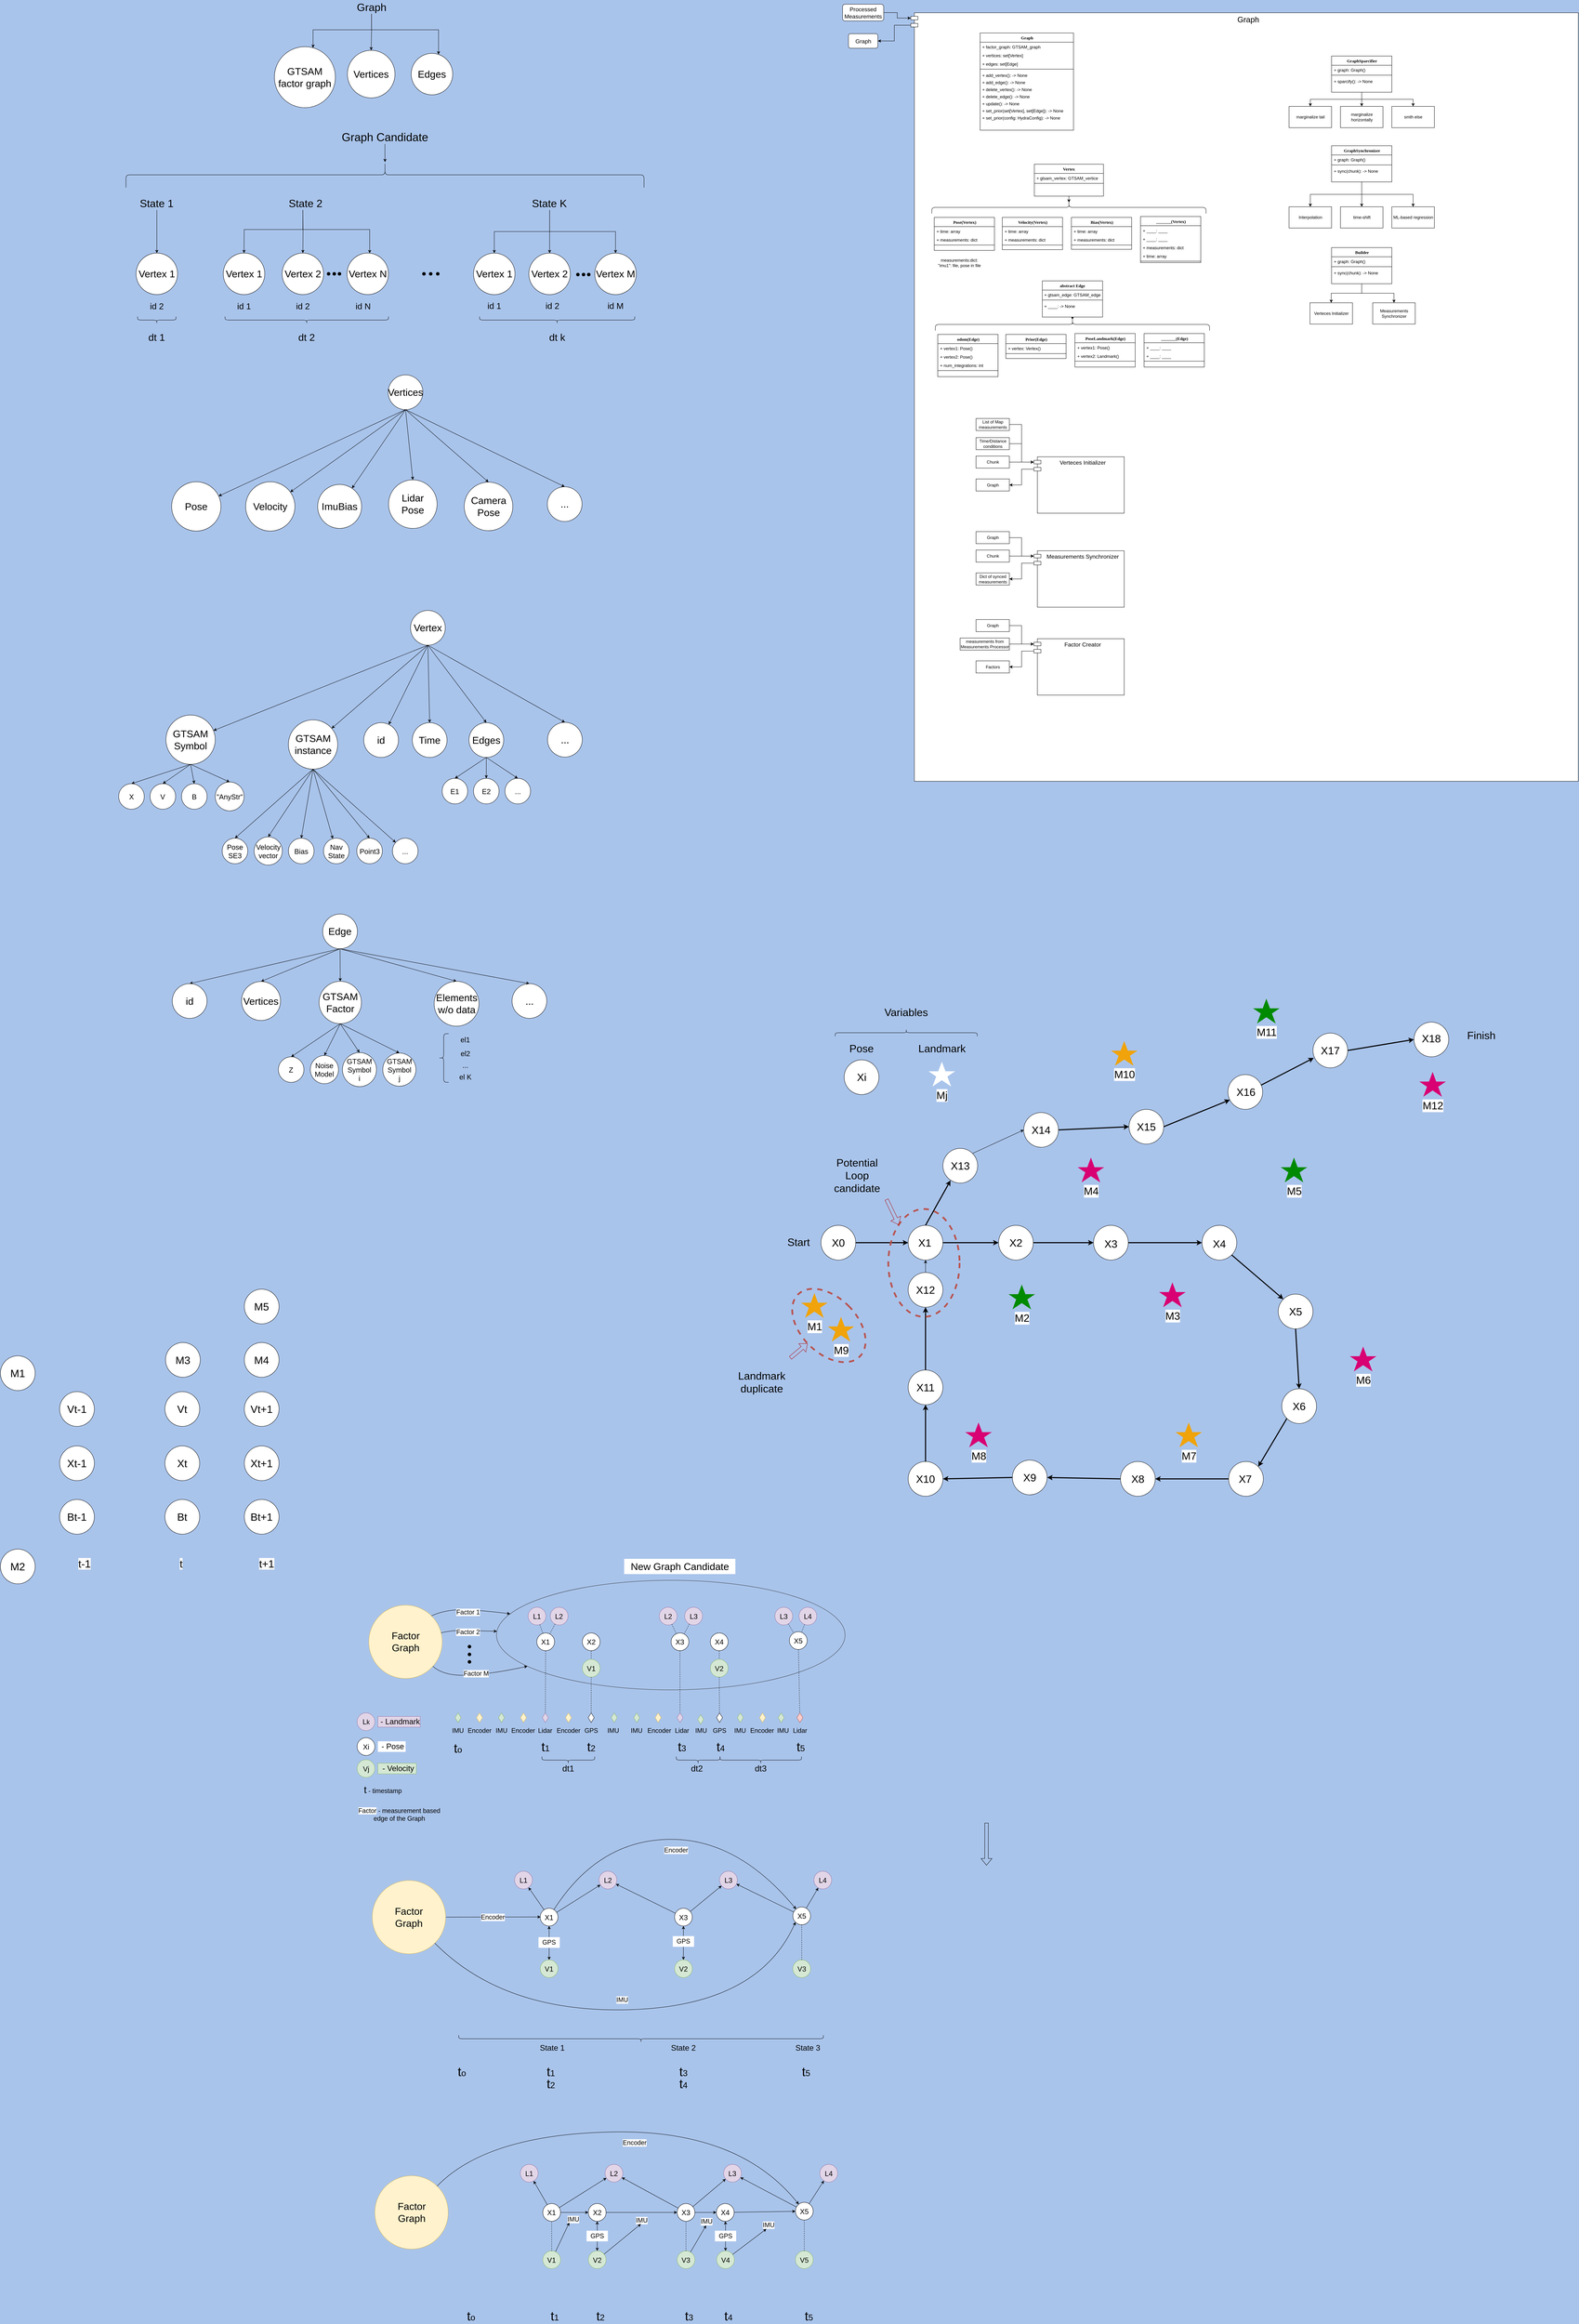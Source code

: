 <mxfile version="21.1.2" type="device">
  <diagram name="Page-1" id="6133507b-19e7-1e82-6fc7-422aa6c4b21f">
    <mxGraphModel dx="4939" dy="1668" grid="0" gridSize="10" guides="1" tooltips="1" connect="1" arrows="1" fold="1" page="1" pageScale="1" pageWidth="1100" pageHeight="850" background="#A9C4EB" math="0" shadow="0">
      <root>
        <mxCell id="0" />
        <mxCell id="1" parent="0" />
        <mxCell id="XVpSrEMhLJ_vgeNJG6-k-77" value="" style="ellipse;whiteSpace=wrap;html=1;fillColor=none;strokeColor=#36393d;" parent="1" vertex="1">
          <mxGeometry x="-1718.3" y="3638" width="983.3" height="309" as="geometry" />
        </mxCell>
        <mxCell id="oABlJptYmVAp2-F5c9E8-2" value="" style="ellipse;whiteSpace=wrap;html=1;fillColor=none;strokeColor=#b85450;fillStyle=auto;gradientColor=default;dashed=1;strokeWidth=5;rotation=-45;" parent="1" vertex="1">
          <mxGeometry x="-858.99" y="2796" width="156.64" height="247" as="geometry" />
        </mxCell>
        <mxCell id="fajTYtlQaLT_mVCkb3vY-8" value="&lt;font style=&quot;font-size: 28px;&quot;&gt;GTSAM instance&lt;/font&gt;" style="ellipse;whiteSpace=wrap;html=1;aspect=fixed;" parent="1" vertex="1">
          <mxGeometry x="-2305.38" y="1211.75" width="139" height="139" as="geometry" />
        </mxCell>
        <mxCell id="7dlIDy_3DpNjxbxGqg9h-1" value="" style="ellipse;whiteSpace=wrap;html=1;aspect=fixed;" parent="1" vertex="1">
          <mxGeometry x="-556.99" y="2637" width="98" height="98" as="geometry" />
        </mxCell>
        <mxCell id="7dlIDy_3DpNjxbxGqg9h-2" value="" style="ellipse;whiteSpace=wrap;html=1;aspect=fixed;" parent="1" vertex="1">
          <mxGeometry x="-301.99" y="2637" width="98" height="98" as="geometry" />
        </mxCell>
        <mxCell id="7dlIDy_3DpNjxbxGqg9h-3" value="" style="ellipse;whiteSpace=wrap;html=1;aspect=fixed;" parent="1" vertex="1">
          <mxGeometry x="-33.99" y="2637" width="98" height="98" as="geometry" />
        </mxCell>
        <mxCell id="7dlIDy_3DpNjxbxGqg9h-4" value="" style="ellipse;whiteSpace=wrap;html=1;aspect=fixed;" parent="1" vertex="1">
          <mxGeometry x="272.01" y="2637" width="98" height="98" as="geometry" />
        </mxCell>
        <mxCell id="7dlIDy_3DpNjxbxGqg9h-5" value="" style="ellipse;whiteSpace=wrap;html=1;aspect=fixed;" parent="1" vertex="1">
          <mxGeometry x="487.01" y="2831" width="98" height="98" as="geometry" />
        </mxCell>
        <mxCell id="7dlIDy_3DpNjxbxGqg9h-6" value="" style="ellipse;whiteSpace=wrap;html=1;aspect=fixed;" parent="1" vertex="1">
          <mxGeometry x="497.01" y="3098" width="98" height="98" as="geometry" />
        </mxCell>
        <mxCell id="7dlIDy_3DpNjxbxGqg9h-7" value="" style="ellipse;whiteSpace=wrap;html=1;aspect=fixed;" parent="1" vertex="1">
          <mxGeometry x="347.01" y="3303" width="98" height="98" as="geometry" />
        </mxCell>
        <mxCell id="7dlIDy_3DpNjxbxGqg9h-8" value="" style="ellipse;whiteSpace=wrap;html=1;aspect=fixed;" parent="1" vertex="1">
          <mxGeometry x="42.01" y="3303" width="98" height="98" as="geometry" />
        </mxCell>
        <mxCell id="7dlIDy_3DpNjxbxGqg9h-9" value="" style="ellipse;whiteSpace=wrap;html=1;aspect=fixed;" parent="1" vertex="1">
          <mxGeometry x="-262.99" y="3299" width="98" height="98" as="geometry" />
        </mxCell>
        <mxCell id="7dlIDy_3DpNjxbxGqg9h-10" value="" style="ellipse;whiteSpace=wrap;html=1;aspect=fixed;" parent="1" vertex="1">
          <mxGeometry x="-556.99" y="3303" width="98" height="98" as="geometry" />
        </mxCell>
        <mxCell id="7dlIDy_3DpNjxbxGqg9h-11" value="" style="ellipse;whiteSpace=wrap;html=1;aspect=fixed;" parent="1" vertex="1">
          <mxGeometry x="-556.99" y="3045" width="98" height="98" as="geometry" />
        </mxCell>
        <mxCell id="7dlIDy_3DpNjxbxGqg9h-12" value="" style="ellipse;whiteSpace=wrap;html=1;aspect=fixed;" parent="1" vertex="1">
          <mxGeometry x="-556.99" y="2770" width="98" height="98" as="geometry" />
        </mxCell>
        <mxCell id="7dlIDy_3DpNjxbxGqg9h-13" value="" style="ellipse;whiteSpace=wrap;html=1;aspect=fixed;" parent="1" vertex="1">
          <mxGeometry x="-458.99" y="2420" width="98" height="98" as="geometry" />
        </mxCell>
        <mxCell id="7dlIDy_3DpNjxbxGqg9h-14" value="" style="ellipse;whiteSpace=wrap;html=1;aspect=fixed;" parent="1" vertex="1">
          <mxGeometry x="-802.99" y="2637" width="98" height="98" as="geometry" />
        </mxCell>
        <mxCell id="7dlIDy_3DpNjxbxGqg9h-15" value="" style="ellipse;whiteSpace=wrap;html=1;aspect=fixed;" parent="1" vertex="1">
          <mxGeometry x="-230.99" y="2319" width="98" height="98" as="geometry" />
        </mxCell>
        <mxCell id="7dlIDy_3DpNjxbxGqg9h-16" value="" style="ellipse;whiteSpace=wrap;html=1;aspect=fixed;" parent="1" vertex="1">
          <mxGeometry x="66.01" y="2310" width="98" height="98" as="geometry" />
        </mxCell>
        <mxCell id="7dlIDy_3DpNjxbxGqg9h-17" value="" style="ellipse;whiteSpace=wrap;html=1;aspect=fixed;" parent="1" vertex="1">
          <mxGeometry x="345.01" y="2212" width="98" height="98" as="geometry" />
        </mxCell>
        <mxCell id="7dlIDy_3DpNjxbxGqg9h-18" value="" style="ellipse;whiteSpace=wrap;html=1;aspect=fixed;" parent="1" vertex="1">
          <mxGeometry x="585.01" y="2095" width="98" height="98" as="geometry" />
        </mxCell>
        <mxCell id="7dlIDy_3DpNjxbxGqg9h-19" value="" style="ellipse;whiteSpace=wrap;html=1;aspect=fixed;" parent="1" vertex="1">
          <mxGeometry x="870.01" y="2064" width="98" height="98" as="geometry" />
        </mxCell>
        <mxCell id="7dlIDy_3DpNjxbxGqg9h-22" value="" style="endArrow=classic;html=1;rounded=0;exitX=1;exitY=0.5;exitDx=0;exitDy=0;entryX=0;entryY=0.5;entryDx=0;entryDy=0;strokeWidth=3;" parent="1" source="7dlIDy_3DpNjxbxGqg9h-14" target="7dlIDy_3DpNjxbxGqg9h-1" edge="1">
          <mxGeometry width="50" height="50" relative="1" as="geometry">
            <mxPoint x="-60.99" y="2824" as="sourcePoint" />
            <mxPoint x="-10.99" y="2774" as="targetPoint" />
          </mxGeometry>
        </mxCell>
        <mxCell id="7dlIDy_3DpNjxbxGqg9h-23" value="" style="endArrow=classic;html=1;rounded=0;exitX=1;exitY=0.5;exitDx=0;exitDy=0;entryX=0;entryY=0.5;entryDx=0;entryDy=0;strokeWidth=3;" parent="1" source="7dlIDy_3DpNjxbxGqg9h-1" target="7dlIDy_3DpNjxbxGqg9h-2" edge="1">
          <mxGeometry width="50" height="50" relative="1" as="geometry">
            <mxPoint x="-694.99" y="2696" as="sourcePoint" />
            <mxPoint x="-546.99" y="2696" as="targetPoint" />
          </mxGeometry>
        </mxCell>
        <mxCell id="7dlIDy_3DpNjxbxGqg9h-24" value="" style="endArrow=classic;html=1;rounded=0;exitX=1;exitY=0.5;exitDx=0;exitDy=0;entryX=0;entryY=0.5;entryDx=0;entryDy=0;strokeWidth=3;" parent="1" source="7dlIDy_3DpNjxbxGqg9h-2" target="7dlIDy_3DpNjxbxGqg9h-3" edge="1">
          <mxGeometry width="50" height="50" relative="1" as="geometry">
            <mxPoint x="-125.99" y="2683" as="sourcePoint" />
            <mxPoint x="22.01" y="2683" as="targetPoint" />
          </mxGeometry>
        </mxCell>
        <mxCell id="7dlIDy_3DpNjxbxGqg9h-25" value="" style="endArrow=classic;html=1;rounded=0;exitX=1;exitY=0.5;exitDx=0;exitDy=0;entryX=0;entryY=0.5;entryDx=0;entryDy=0;strokeWidth=3;" parent="1" source="7dlIDy_3DpNjxbxGqg9h-3" target="7dlIDy_3DpNjxbxGqg9h-4" edge="1">
          <mxGeometry width="50" height="50" relative="1" as="geometry">
            <mxPoint x="-674.99" y="2716" as="sourcePoint" />
            <mxPoint x="-526.99" y="2716" as="targetPoint" />
          </mxGeometry>
        </mxCell>
        <mxCell id="7dlIDy_3DpNjxbxGqg9h-27" value="" style="endArrow=classic;html=1;rounded=0;exitX=1;exitY=1;exitDx=0;exitDy=0;entryX=0;entryY=0;entryDx=0;entryDy=0;strokeWidth=3;" parent="1" source="7dlIDy_3DpNjxbxGqg9h-4" target="7dlIDy_3DpNjxbxGqg9h-5" edge="1">
          <mxGeometry width="50" height="50" relative="1" as="geometry">
            <mxPoint x="74.01" y="2696" as="sourcePoint" />
            <mxPoint x="282.01" y="2696" as="targetPoint" />
          </mxGeometry>
        </mxCell>
        <mxCell id="7dlIDy_3DpNjxbxGqg9h-28" value="" style="endArrow=classic;html=1;rounded=0;exitX=0.5;exitY=1;exitDx=0;exitDy=0;entryX=0.5;entryY=0;entryDx=0;entryDy=0;strokeWidth=3;" parent="1" source="7dlIDy_3DpNjxbxGqg9h-5" target="7dlIDy_3DpNjxbxGqg9h-6" edge="1">
          <mxGeometry width="50" height="50" relative="1" as="geometry">
            <mxPoint x="84.01" y="2706" as="sourcePoint" />
            <mxPoint x="292.01" y="2706" as="targetPoint" />
          </mxGeometry>
        </mxCell>
        <mxCell id="7dlIDy_3DpNjxbxGqg9h-29" value="" style="endArrow=classic;html=1;rounded=0;exitX=0;exitY=1;exitDx=0;exitDy=0;entryX=1;entryY=0;entryDx=0;entryDy=0;strokeWidth=3;" parent="1" source="7dlIDy_3DpNjxbxGqg9h-6" target="7dlIDy_3DpNjxbxGqg9h-7" edge="1">
          <mxGeometry width="50" height="50" relative="1" as="geometry">
            <mxPoint x="94.01" y="2716" as="sourcePoint" />
            <mxPoint x="302.01" y="2716" as="targetPoint" />
          </mxGeometry>
        </mxCell>
        <mxCell id="7dlIDy_3DpNjxbxGqg9h-30" value="" style="endArrow=classic;html=1;rounded=0;exitX=0;exitY=0.5;exitDx=0;exitDy=0;entryX=1;entryY=0.5;entryDx=0;entryDy=0;strokeWidth=3;" parent="1" source="7dlIDy_3DpNjxbxGqg9h-7" target="7dlIDy_3DpNjxbxGqg9h-8" edge="1">
          <mxGeometry width="50" height="50" relative="1" as="geometry">
            <mxPoint x="556.01" y="3206" as="sourcePoint" />
            <mxPoint x="441.01" y="3327" as="targetPoint" />
          </mxGeometry>
        </mxCell>
        <mxCell id="7dlIDy_3DpNjxbxGqg9h-32" value="" style="endArrow=classic;html=1;rounded=0;exitX=0;exitY=0.5;exitDx=0;exitDy=0;entryX=1;entryY=0.5;entryDx=0;entryDy=0;strokeWidth=3;" parent="1" source="7dlIDy_3DpNjxbxGqg9h-8" target="7dlIDy_3DpNjxbxGqg9h-9" edge="1">
          <mxGeometry width="50" height="50" relative="1" as="geometry">
            <mxPoint x="357.01" y="3362" as="sourcePoint" />
            <mxPoint x="150.01" y="3362" as="targetPoint" />
          </mxGeometry>
        </mxCell>
        <mxCell id="7dlIDy_3DpNjxbxGqg9h-33" value="" style="endArrow=classic;html=1;rounded=0;exitX=0;exitY=0.5;exitDx=0;exitDy=0;entryX=1;entryY=0.5;entryDx=0;entryDy=0;strokeWidth=3;" parent="1" source="7dlIDy_3DpNjxbxGqg9h-9" target="7dlIDy_3DpNjxbxGqg9h-10" edge="1">
          <mxGeometry width="50" height="50" relative="1" as="geometry">
            <mxPoint x="52.01" y="3362" as="sourcePoint" />
            <mxPoint x="-154.99" y="3358" as="targetPoint" />
          </mxGeometry>
        </mxCell>
        <mxCell id="7dlIDy_3DpNjxbxGqg9h-34" value="" style="endArrow=classic;html=1;rounded=0;exitX=0.5;exitY=0;exitDx=0;exitDy=0;entryX=0.5;entryY=1;entryDx=0;entryDy=0;strokeWidth=3;" parent="1" source="7dlIDy_3DpNjxbxGqg9h-10" target="7dlIDy_3DpNjxbxGqg9h-11" edge="1">
          <mxGeometry width="50" height="50" relative="1" as="geometry">
            <mxPoint x="62.01" y="3372" as="sourcePoint" />
            <mxPoint x="-144.99" y="3368" as="targetPoint" />
          </mxGeometry>
        </mxCell>
        <mxCell id="7dlIDy_3DpNjxbxGqg9h-35" value="" style="endArrow=classic;html=1;rounded=0;exitX=0.5;exitY=0;exitDx=0;exitDy=0;entryX=0.5;entryY=1;entryDx=0;entryDy=0;strokeWidth=3;" parent="1" source="7dlIDy_3DpNjxbxGqg9h-11" target="7dlIDy_3DpNjxbxGqg9h-12" edge="1">
          <mxGeometry width="50" height="50" relative="1" as="geometry">
            <mxPoint x="-497.99" y="3313" as="sourcePoint" />
            <mxPoint x="-497.99" y="3153" as="targetPoint" />
          </mxGeometry>
        </mxCell>
        <mxCell id="7dlIDy_3DpNjxbxGqg9h-36" value="" style="endArrow=classic;html=1;rounded=0;entryX=0.5;entryY=1;entryDx=0;entryDy=0;exitX=0.5;exitY=0;exitDx=0;exitDy=0;" parent="1" source="7dlIDy_3DpNjxbxGqg9h-12" target="7dlIDy_3DpNjxbxGqg9h-1" edge="1">
          <mxGeometry width="50" height="50" relative="1" as="geometry">
            <mxPoint x="-484.99" y="2797" as="sourcePoint" />
            <mxPoint x="-487.99" y="3163" as="targetPoint" />
          </mxGeometry>
        </mxCell>
        <mxCell id="7dlIDy_3DpNjxbxGqg9h-37" value="" style="endArrow=classic;html=1;rounded=0;entryX=0.219;entryY=0.923;entryDx=0;entryDy=0;exitX=0.5;exitY=0;exitDx=0;exitDy=0;entryPerimeter=0;strokeWidth=3;" parent="1" source="7dlIDy_3DpNjxbxGqg9h-1" target="7dlIDy_3DpNjxbxGqg9h-13" edge="1">
          <mxGeometry width="50" height="50" relative="1" as="geometry">
            <mxPoint x="-499.99" y="2819" as="sourcePoint" />
            <mxPoint x="-497.99" y="2745" as="targetPoint" />
          </mxGeometry>
        </mxCell>
        <mxCell id="7dlIDy_3DpNjxbxGqg9h-38" value="" style="endArrow=classic;html=1;rounded=0;entryX=0;entryY=0.5;entryDx=0;entryDy=0;exitX=1;exitY=0;exitDx=0;exitDy=0;" parent="1" source="7dlIDy_3DpNjxbxGqg9h-13" target="7dlIDy_3DpNjxbxGqg9h-15" edge="1">
          <mxGeometry width="50" height="50" relative="1" as="geometry">
            <mxPoint x="-497.99" y="2647" as="sourcePoint" />
            <mxPoint x="-427.99" y="2520" as="targetPoint" />
          </mxGeometry>
        </mxCell>
        <mxCell id="7dlIDy_3DpNjxbxGqg9h-39" value="" style="endArrow=classic;html=1;rounded=0;entryX=0;entryY=0.5;entryDx=0;entryDy=0;exitX=1;exitY=0.5;exitDx=0;exitDy=0;strokeWidth=3;" parent="1" source="7dlIDy_3DpNjxbxGqg9h-15" target="7dlIDy_3DpNjxbxGqg9h-16" edge="1">
          <mxGeometry width="50" height="50" relative="1" as="geometry">
            <mxPoint x="-364.99" y="2444" as="sourcePoint" />
            <mxPoint x="-220.99" y="2378" as="targetPoint" />
          </mxGeometry>
        </mxCell>
        <mxCell id="7dlIDy_3DpNjxbxGqg9h-40" value="" style="endArrow=classic;html=1;rounded=0;entryX=0.058;entryY=0.727;entryDx=0;entryDy=0;exitX=1;exitY=0.5;exitDx=0;exitDy=0;entryPerimeter=0;strokeWidth=3;" parent="1" source="7dlIDy_3DpNjxbxGqg9h-16" target="7dlIDy_3DpNjxbxGqg9h-17" edge="1">
          <mxGeometry width="50" height="50" relative="1" as="geometry">
            <mxPoint x="-354.99" y="2454" as="sourcePoint" />
            <mxPoint x="-210.99" y="2388" as="targetPoint" />
          </mxGeometry>
        </mxCell>
        <mxCell id="7dlIDy_3DpNjxbxGqg9h-41" value="" style="endArrow=classic;html=1;rounded=0;exitX=0.952;exitY=0.306;exitDx=0;exitDy=0;exitPerimeter=0;entryX=0.024;entryY=0.714;entryDx=0;entryDy=0;entryPerimeter=0;strokeWidth=3;" parent="1" source="7dlIDy_3DpNjxbxGqg9h-17" target="7dlIDy_3DpNjxbxGqg9h-18" edge="1">
          <mxGeometry width="50" height="50" relative="1" as="geometry">
            <mxPoint x="174.01" y="2369" as="sourcePoint" />
            <mxPoint x="599.01" y="2179" as="targetPoint" />
          </mxGeometry>
        </mxCell>
        <mxCell id="7dlIDy_3DpNjxbxGqg9h-42" value="" style="endArrow=classic;html=1;rounded=0;entryX=0;entryY=0.5;entryDx=0;entryDy=0;exitX=1;exitY=0.5;exitDx=0;exitDy=0;strokeWidth=3;" parent="1" source="7dlIDy_3DpNjxbxGqg9h-18" target="7dlIDy_3DpNjxbxGqg9h-19" edge="1">
          <mxGeometry width="50" height="50" relative="1" as="geometry">
            <mxPoint x="184.01" y="2379" as="sourcePoint" />
            <mxPoint x="379.01" y="2316" as="targetPoint" />
          </mxGeometry>
        </mxCell>
        <mxCell id="7dlIDy_3DpNjxbxGqg9h-43" value="&lt;font style=&quot;font-size: 30px;&quot;&gt;X0&lt;/font&gt;" style="text;html=1;strokeColor=none;fillColor=none;align=center;verticalAlign=middle;whiteSpace=wrap;rounded=0;" parent="1" vertex="1">
          <mxGeometry x="-783.99" y="2671" width="60" height="30" as="geometry" />
        </mxCell>
        <mxCell id="7dlIDy_3DpNjxbxGqg9h-44" value="&lt;font style=&quot;font-size: 30px;&quot;&gt;X1&lt;/font&gt;" style="text;html=1;strokeColor=none;fillColor=none;align=center;verticalAlign=middle;whiteSpace=wrap;rounded=0;" parent="1" vertex="1">
          <mxGeometry x="-539.99" y="2671" width="60" height="30" as="geometry" />
        </mxCell>
        <mxCell id="7dlIDy_3DpNjxbxGqg9h-45" value="&lt;font style=&quot;font-size: 30px;&quot;&gt;X2&lt;/font&gt;" style="text;html=1;strokeColor=none;fillColor=none;align=center;verticalAlign=middle;whiteSpace=wrap;rounded=0;" parent="1" vertex="1">
          <mxGeometry x="-282.99" y="2671" width="60" height="30" as="geometry" />
        </mxCell>
        <mxCell id="7dlIDy_3DpNjxbxGqg9h-46" value="&lt;font style=&quot;font-size: 30px;&quot;&gt;X3&lt;/font&gt;" style="text;html=1;strokeColor=none;fillColor=none;align=center;verticalAlign=middle;whiteSpace=wrap;rounded=0;" parent="1" vertex="1">
          <mxGeometry x="-14.99" y="2674" width="60" height="30" as="geometry" />
        </mxCell>
        <mxCell id="7dlIDy_3DpNjxbxGqg9h-47" value="&lt;font style=&quot;font-size: 30px;&quot;&gt;X4&lt;/font&gt;" style="text;html=1;strokeColor=none;fillColor=none;align=center;verticalAlign=middle;whiteSpace=wrap;rounded=0;" parent="1" vertex="1">
          <mxGeometry x="291.01" y="2674" width="60" height="30" as="geometry" />
        </mxCell>
        <mxCell id="7dlIDy_3DpNjxbxGqg9h-48" value="&lt;font style=&quot;font-size: 30px;&quot;&gt;X5&lt;/font&gt;" style="text;html=1;strokeColor=none;fillColor=none;align=center;verticalAlign=middle;whiteSpace=wrap;rounded=0;" parent="1" vertex="1">
          <mxGeometry x="506.01" y="2865" width="60" height="30" as="geometry" />
        </mxCell>
        <mxCell id="7dlIDy_3DpNjxbxGqg9h-49" value="&lt;font style=&quot;font-size: 30px;&quot;&gt;X6&lt;/font&gt;" style="text;html=1;strokeColor=none;fillColor=none;align=center;verticalAlign=middle;whiteSpace=wrap;rounded=0;" parent="1" vertex="1">
          <mxGeometry x="516.01" y="3132" width="60" height="30" as="geometry" />
        </mxCell>
        <mxCell id="7dlIDy_3DpNjxbxGqg9h-50" value="&lt;font style=&quot;font-size: 30px;&quot;&gt;X7&lt;/font&gt;" style="text;html=1;strokeColor=none;fillColor=none;align=center;verticalAlign=middle;whiteSpace=wrap;rounded=0;" parent="1" vertex="1">
          <mxGeometry x="364.01" y="3337" width="60" height="30" as="geometry" />
        </mxCell>
        <mxCell id="7dlIDy_3DpNjxbxGqg9h-51" value="&lt;font style=&quot;font-size: 30px;&quot;&gt;X8&lt;/font&gt;" style="text;html=1;strokeColor=none;fillColor=none;align=center;verticalAlign=middle;whiteSpace=wrap;rounded=0;" parent="1" vertex="1">
          <mxGeometry x="61.01" y="3337" width="60" height="30" as="geometry" />
        </mxCell>
        <mxCell id="7dlIDy_3DpNjxbxGqg9h-52" value="&lt;font style=&quot;font-size: 30px;&quot;&gt;X9&lt;/font&gt;" style="text;html=1;strokeColor=none;fillColor=none;align=center;verticalAlign=middle;whiteSpace=wrap;rounded=0;" parent="1" vertex="1">
          <mxGeometry x="-243.99" y="3333" width="60" height="30" as="geometry" />
        </mxCell>
        <mxCell id="7dlIDy_3DpNjxbxGqg9h-53" value="&lt;font style=&quot;font-size: 30px;&quot;&gt;X10&lt;/font&gt;" style="text;html=1;strokeColor=none;fillColor=none;align=center;verticalAlign=middle;whiteSpace=wrap;rounded=0;" parent="1" vertex="1">
          <mxGeometry x="-537.99" y="3337" width="60" height="30" as="geometry" />
        </mxCell>
        <mxCell id="7dlIDy_3DpNjxbxGqg9h-54" value="&lt;font style=&quot;font-size: 30px;&quot;&gt;X11&lt;/font&gt;" style="text;html=1;strokeColor=none;fillColor=none;align=center;verticalAlign=middle;whiteSpace=wrap;rounded=0;" parent="1" vertex="1">
          <mxGeometry x="-537.99" y="3079" width="60" height="30" as="geometry" />
        </mxCell>
        <mxCell id="7dlIDy_3DpNjxbxGqg9h-55" value="&lt;font style=&quot;font-size: 30px;&quot;&gt;X12&lt;/font&gt;" style="text;html=1;strokeColor=none;fillColor=none;align=center;verticalAlign=middle;whiteSpace=wrap;rounded=0;" parent="1" vertex="1">
          <mxGeometry x="-537.99" y="2804" width="60" height="30" as="geometry" />
        </mxCell>
        <mxCell id="7dlIDy_3DpNjxbxGqg9h-56" value="&lt;font style=&quot;font-size: 30px;&quot;&gt;X13&lt;/font&gt;" style="text;html=1;strokeColor=none;fillColor=none;align=center;verticalAlign=middle;whiteSpace=wrap;rounded=0;" parent="1" vertex="1">
          <mxGeometry x="-439.99" y="2454" width="60" height="30" as="geometry" />
        </mxCell>
        <mxCell id="7dlIDy_3DpNjxbxGqg9h-57" value="&lt;font style=&quot;font-size: 30px;&quot;&gt;X14&lt;/font&gt;" style="text;html=1;strokeColor=none;fillColor=none;align=center;verticalAlign=middle;whiteSpace=wrap;rounded=0;" parent="1" vertex="1">
          <mxGeometry x="-211.99" y="2353" width="60" height="30" as="geometry" />
        </mxCell>
        <mxCell id="7dlIDy_3DpNjxbxGqg9h-58" value="&lt;font style=&quot;font-size: 30px;&quot;&gt;X15&lt;/font&gt;" style="text;html=1;strokeColor=none;fillColor=none;align=center;verticalAlign=middle;whiteSpace=wrap;rounded=0;" parent="1" vertex="1">
          <mxGeometry x="85.01" y="2344" width="60" height="30" as="geometry" />
        </mxCell>
        <mxCell id="7dlIDy_3DpNjxbxGqg9h-59" value="&lt;font style=&quot;font-size: 30px;&quot;&gt;X16&lt;/font&gt;" style="text;html=1;strokeColor=none;fillColor=none;align=center;verticalAlign=middle;whiteSpace=wrap;rounded=0;" parent="1" vertex="1">
          <mxGeometry x="366.01" y="2246" width="60" height="30" as="geometry" />
        </mxCell>
        <mxCell id="7dlIDy_3DpNjxbxGqg9h-60" value="&lt;font style=&quot;font-size: 30px;&quot;&gt;X17&lt;/font&gt;" style="text;html=1;strokeColor=none;fillColor=none;align=center;verticalAlign=middle;whiteSpace=wrap;rounded=0;" parent="1" vertex="1">
          <mxGeometry x="604.01" y="2129" width="60" height="30" as="geometry" />
        </mxCell>
        <mxCell id="7dlIDy_3DpNjxbxGqg9h-61" value="&lt;font style=&quot;font-size: 30px;&quot;&gt;X18&lt;/font&gt;" style="text;html=1;strokeColor=none;fillColor=none;align=center;verticalAlign=middle;whiteSpace=wrap;rounded=0;" parent="1" vertex="1">
          <mxGeometry x="889.01" y="2095" width="60" height="30" as="geometry" />
        </mxCell>
        <mxCell id="7dlIDy_3DpNjxbxGqg9h-63" value="" style="ellipse;whiteSpace=wrap;html=1;fillColor=none;strokeColor=#b85450;fillStyle=auto;gradientColor=default;dashed=1;strokeWidth=5;" parent="1" vertex="1">
          <mxGeometry x="-612.99" y="2591" width="201" height="304" as="geometry" />
        </mxCell>
        <mxCell id="7dlIDy_3DpNjxbxGqg9h-65" value="&lt;font style=&quot;font-size: 30px;&quot;&gt;Potential Loop candidate&lt;/font&gt;" style="text;html=1;strokeColor=none;fillColor=none;align=center;verticalAlign=middle;whiteSpace=wrap;rounded=0;" parent="1" vertex="1">
          <mxGeometry x="-783.99" y="2428" width="166" height="136" as="geometry" />
        </mxCell>
        <mxCell id="7dlIDy_3DpNjxbxGqg9h-66" value="" style="shape=flexArrow;endArrow=classic;html=1;rounded=0;exitX=1;exitY=1;exitDx=0;exitDy=0;entryX=0;entryY=0;entryDx=0;entryDy=0;fillColor=none;strokeColor=#B20000;" parent="1" source="7dlIDy_3DpNjxbxGqg9h-65" target="7dlIDy_3DpNjxbxGqg9h-63" edge="1">
          <mxGeometry width="50" height="50" relative="1" as="geometry">
            <mxPoint x="-665.99" y="2506" as="sourcePoint" />
            <mxPoint x="-615.99" y="2456" as="targetPoint" />
          </mxGeometry>
        </mxCell>
        <mxCell id="7dlIDy_3DpNjxbxGqg9h-67" value="&lt;font color=&quot;#000000&quot; style=&quot;font-size: 30px;&quot;&gt;M2&lt;/font&gt;" style="html=1;verticalLabelPosition=bottom;labelBackgroundColor=#ffffff;verticalAlign=top;shadow=0;dashed=0;strokeWidth=2;shape=mxgraph.ios7.misc.star;fillColor=#008a00;strokeColor=#005700;sketch=0;fontColor=#ffffff;" parent="1" vertex="1">
          <mxGeometry x="-273.99" y="2804" width="75" height="70" as="geometry" />
        </mxCell>
        <mxCell id="7dlIDy_3DpNjxbxGqg9h-68" value="&lt;font color=&quot;#000000&quot; style=&quot;font-size: 30px;&quot;&gt;M3&lt;/font&gt;" style="html=1;verticalLabelPosition=bottom;labelBackgroundColor=#ffffff;verticalAlign=top;shadow=0;dashed=0;strokeWidth=2;shape=mxgraph.ios7.misc.star;fillColor=#d80073;strokeColor=#A50040;sketch=0;fontColor=#ffffff;" parent="1" vertex="1">
          <mxGeometry x="151" y="2798" width="75" height="70" as="geometry" />
        </mxCell>
        <mxCell id="7dlIDy_3DpNjxbxGqg9h-69" value="&lt;font color=&quot;#000000&quot; style=&quot;font-size: 30px;&quot;&gt;M5&lt;/font&gt;" style="html=1;verticalLabelPosition=bottom;labelBackgroundColor=#ffffff;verticalAlign=top;shadow=0;dashed=0;strokeWidth=2;shape=mxgraph.ios7.misc.star;fillColor=#008a00;strokeColor=#005700;sketch=0;fontColor=#ffffff;" parent="1" vertex="1">
          <mxGeometry x="494" y="2446" width="75" height="70" as="geometry" />
        </mxCell>
        <mxCell id="7dlIDy_3DpNjxbxGqg9h-70" value="&lt;font color=&quot;#000000&quot; style=&quot;font-size: 30px;&quot;&gt;M4&lt;/font&gt;" style="html=1;verticalLabelPosition=bottom;labelBackgroundColor=#ffffff;verticalAlign=top;shadow=0;dashed=0;strokeWidth=2;shape=mxgraph.ios7.misc.star;fillColor=#d80073;strokeColor=#A50040;sketch=0;fontColor=#ffffff;" parent="1" vertex="1">
          <mxGeometry x="-78.99" y="2446" width="75" height="70" as="geometry" />
        </mxCell>
        <mxCell id="7dlIDy_3DpNjxbxGqg9h-71" value="&lt;font color=&quot;#000000&quot; style=&quot;font-size: 30px;&quot;&gt;M10&lt;/font&gt;" style="html=1;verticalLabelPosition=bottom;labelBackgroundColor=#ffffff;verticalAlign=top;shadow=0;dashed=0;strokeWidth=2;shape=mxgraph.ios7.misc.star;fillColor=#f0a30a;strokeColor=#BD7000;sketch=0;fontColor=#000000;" parent="1" vertex="1">
          <mxGeometry x="15.0" y="2117.25" width="75" height="70" as="geometry" />
        </mxCell>
        <mxCell id="7dlIDy_3DpNjxbxGqg9h-72" value="&lt;font color=&quot;#000000&quot; style=&quot;font-size: 30px;&quot;&gt;M11&lt;/font&gt;" style="html=1;verticalLabelPosition=bottom;labelBackgroundColor=#ffffff;verticalAlign=top;shadow=0;dashed=0;strokeWidth=2;shape=mxgraph.ios7.misc.star;fillColor=#008a00;strokeColor=#005700;sketch=0;fontColor=#ffffff;" parent="1" vertex="1">
          <mxGeometry x="416" y="1998" width="75" height="70" as="geometry" />
        </mxCell>
        <mxCell id="7dlIDy_3DpNjxbxGqg9h-73" value="&lt;font color=&quot;#000000&quot; style=&quot;font-size: 30px;&quot;&gt;M12&lt;/font&gt;" style="html=1;verticalLabelPosition=bottom;labelBackgroundColor=#ffffff;verticalAlign=top;shadow=0;dashed=0;strokeWidth=2;shape=mxgraph.ios7.misc.star;fillColor=#d80073;strokeColor=#A50040;sketch=0;fontColor=#ffffff;" parent="1" vertex="1">
          <mxGeometry x="885" y="2204.5" width="75" height="70" as="geometry" />
        </mxCell>
        <mxCell id="7dlIDy_3DpNjxbxGqg9h-74" value="&lt;font color=&quot;#000000&quot; style=&quot;font-size: 30px;&quot;&gt;M1&lt;/font&gt;" style="html=1;verticalLabelPosition=bottom;labelBackgroundColor=#ffffff;verticalAlign=top;shadow=0;dashed=0;strokeWidth=2;shape=mxgraph.ios7.misc.star;fillColor=#f0a30a;strokeColor=#BD7000;sketch=0;fontColor=#000000;" parent="1" vertex="1">
          <mxGeometry x="-858.99" y="2828" width="75" height="70" as="geometry" />
        </mxCell>
        <mxCell id="7dlIDy_3DpNjxbxGqg9h-77" value="&lt;font color=&quot;#000000&quot; style=&quot;font-size: 30px;&quot;&gt;M6&lt;/font&gt;" style="html=1;verticalLabelPosition=bottom;labelBackgroundColor=#ffffff;verticalAlign=top;shadow=0;dashed=0;strokeWidth=2;shape=mxgraph.ios7.misc.star;fillColor=#d80073;strokeColor=#A50040;sketch=0;fontColor=#ffffff;" parent="1" vertex="1">
          <mxGeometry x="689" y="2979" width="75" height="70" as="geometry" />
        </mxCell>
        <mxCell id="7dlIDy_3DpNjxbxGqg9h-78" value="&lt;font color=&quot;#000000&quot; style=&quot;font-size: 30px;&quot;&gt;M7&lt;/font&gt;" style="html=1;verticalLabelPosition=bottom;labelBackgroundColor=#ffffff;verticalAlign=top;shadow=0;dashed=0;strokeWidth=2;shape=mxgraph.ios7.misc.star;fillColor=#f0a30a;strokeColor=#BD7000;sketch=0;fontColor=#000000;" parent="1" vertex="1">
          <mxGeometry x="197.01" y="3193" width="75" height="70" as="geometry" />
        </mxCell>
        <mxCell id="7dlIDy_3DpNjxbxGqg9h-80" value="&lt;font color=&quot;#000000&quot; style=&quot;font-size: 30px;&quot;&gt;M8&lt;/font&gt;" style="html=1;verticalLabelPosition=bottom;labelBackgroundColor=#ffffff;verticalAlign=top;shadow=0;dashed=0;strokeWidth=2;shape=mxgraph.ios7.misc.star;fillColor=#d80073;strokeColor=#A50040;sketch=0;fontColor=#ffffff;" parent="1" vertex="1">
          <mxGeometry x="-396" y="3193" width="75" height="70" as="geometry" />
        </mxCell>
        <mxCell id="7dlIDy_3DpNjxbxGqg9h-87" value="" style="ellipse;whiteSpace=wrap;html=1;aspect=fixed;" parent="1" vertex="1">
          <mxGeometry x="-737.5" y="2170.44" width="98" height="98" as="geometry" />
        </mxCell>
        <mxCell id="7dlIDy_3DpNjxbxGqg9h-88" value="&lt;font style=&quot;font-size: 30px;&quot;&gt;Xi&lt;/font&gt;" style="text;html=1;strokeColor=none;fillColor=none;align=center;verticalAlign=middle;whiteSpace=wrap;rounded=0;" parent="1" vertex="1">
          <mxGeometry x="-718.5" y="2204.44" width="60" height="30" as="geometry" />
        </mxCell>
        <mxCell id="7dlIDy_3DpNjxbxGqg9h-94" value="&lt;font color=&quot;#000000&quot; style=&quot;font-size: 30px;&quot;&gt;Mj&lt;/font&gt;" style="html=1;verticalLabelPosition=bottom;labelBackgroundColor=#ffffff;verticalAlign=top;shadow=0;dashed=0;strokeWidth=2;shape=mxgraph.ios7.misc.star;fillColor=#FFFFFF;strokeColor=#005700;sketch=0;fontColor=#ffffff;" parent="1" vertex="1">
          <mxGeometry x="-499.49" y="2175.57" width="75" height="70" as="geometry" />
        </mxCell>
        <mxCell id="7dlIDy_3DpNjxbxGqg9h-95" value="&lt;span style=&quot;font-size: 30px;&quot;&gt;Variables&lt;/span&gt;" style="text;html=1;strokeColor=none;fillColor=none;align=center;verticalAlign=middle;whiteSpace=wrap;rounded=0;" parent="1" vertex="1">
          <mxGeometry x="-749.98" y="2014.57" width="375" height="43" as="geometry" />
        </mxCell>
        <mxCell id="7dlIDy_3DpNjxbxGqg9h-96" value="&lt;span style=&quot;font-size: 30px;&quot;&gt;Landmark&lt;/span&gt;" style="text;html=1;strokeColor=none;fillColor=none;align=center;verticalAlign=middle;whiteSpace=wrap;rounded=0;" parent="1" vertex="1">
          <mxGeometry x="-552.48" y="2116.57" width="180.99" height="43" as="geometry" />
        </mxCell>
        <mxCell id="7dlIDy_3DpNjxbxGqg9h-105" value="&lt;font style=&quot;font-size: 28px;&quot;&gt;Vertex&lt;/font&gt;" style="ellipse;whiteSpace=wrap;html=1;aspect=fixed;" parent="1" vertex="1">
          <mxGeometry x="-1960.88" y="903.25" width="98" height="98" as="geometry" />
        </mxCell>
        <mxCell id="7dlIDy_3DpNjxbxGqg9h-111" value="" style="endArrow=classic;html=1;rounded=0;exitX=0.5;exitY=1;exitDx=0;exitDy=0;" parent="1" source="7dlIDy_3DpNjxbxGqg9h-105" target="fajTYtlQaLT_mVCkb3vY-8" edge="1">
          <mxGeometry width="50" height="50" relative="1" as="geometry">
            <mxPoint x="-2052.88" y="1287.25" as="sourcePoint" />
            <mxPoint x="-2241.38" y="1227.25" as="targetPoint" />
          </mxGeometry>
        </mxCell>
        <mxCell id="7dlIDy_3DpNjxbxGqg9h-114" value="&lt;font style=&quot;font-size: 28px;&quot;&gt;Time&lt;/font&gt;" style="ellipse;whiteSpace=wrap;html=1;aspect=fixed;" parent="1" vertex="1">
          <mxGeometry x="-1955.88" y="1219.75" width="98" height="98" as="geometry" />
        </mxCell>
        <mxCell id="7dlIDy_3DpNjxbxGqg9h-116" value="&lt;font style=&quot;font-size: 28px;&quot;&gt;Edges&lt;/font&gt;" style="ellipse;whiteSpace=wrap;html=1;aspect=fixed;" parent="1" vertex="1">
          <mxGeometry x="-1796" y="1219.75" width="98" height="98" as="geometry" />
        </mxCell>
        <mxCell id="7dlIDy_3DpNjxbxGqg9h-123" value="" style="endArrow=classic;html=1;rounded=0;exitX=0.5;exitY=1;exitDx=0;exitDy=0;entryX=0.5;entryY=0;entryDx=0;entryDy=0;" parent="1" source="7dlIDy_3DpNjxbxGqg9h-105" target="7dlIDy_3DpNjxbxGqg9h-114" edge="1">
          <mxGeometry width="50" height="50" relative="1" as="geometry">
            <mxPoint x="-1888.88" y="1139.25" as="sourcePoint" />
            <mxPoint x="-2221.88" y="1234.25" as="targetPoint" />
          </mxGeometry>
        </mxCell>
        <mxCell id="7dlIDy_3DpNjxbxGqg9h-124" value="" style="endArrow=classic;html=1;rounded=0;exitX=0.5;exitY=1;exitDx=0;exitDy=0;entryX=0.5;entryY=0;entryDx=0;entryDy=0;" parent="1" source="7dlIDy_3DpNjxbxGqg9h-105" target="7dlIDy_3DpNjxbxGqg9h-116" edge="1">
          <mxGeometry width="50" height="50" relative="1" as="geometry">
            <mxPoint x="-1878.88" y="1149.25" as="sourcePoint" />
            <mxPoint x="-2211.88" y="1244.25" as="targetPoint" />
          </mxGeometry>
        </mxCell>
        <mxCell id="7dlIDy_3DpNjxbxGqg9h-138" value="&lt;font style=&quot;font-size: 28px;&quot;&gt;...&lt;/font&gt;" style="ellipse;whiteSpace=wrap;html=1;aspect=fixed;" parent="1" vertex="1">
          <mxGeometry x="-1574.38" y="1218.75" width="98" height="98" as="geometry" />
        </mxCell>
        <mxCell id="7dlIDy_3DpNjxbxGqg9h-140" value="" style="endArrow=classic;html=1;rounded=0;exitX=0.5;exitY=1;exitDx=0;exitDy=0;entryX=0.5;entryY=0;entryDx=0;entryDy=0;" parent="1" source="7dlIDy_3DpNjxbxGqg9h-105" target="7dlIDy_3DpNjxbxGqg9h-138" edge="1">
          <mxGeometry width="50" height="50" relative="1" as="geometry">
            <mxPoint x="-1888.88" y="1139.25" as="sourcePoint" />
            <mxPoint x="-1563.88" y="1184.25" as="targetPoint" />
          </mxGeometry>
        </mxCell>
        <mxCell id="7dlIDy_3DpNjxbxGqg9h-146" value="&lt;font style=&quot;font-size: 28px;&quot;&gt;Edge&lt;/font&gt;" style="ellipse;whiteSpace=wrap;html=1;aspect=fixed;" parent="1" vertex="1">
          <mxGeometry x="-2208.75" y="1759.25" width="98" height="98" as="geometry" />
        </mxCell>
        <mxCell id="7dlIDy_3DpNjxbxGqg9h-149" value="&lt;font style=&quot;font-size: 28px;&quot;&gt;Vertices&lt;/font&gt;" style="ellipse;whiteSpace=wrap;html=1;aspect=fixed;" parent="1" vertex="1">
          <mxGeometry x="-2437.62" y="1949.5" width="110" height="110" as="geometry" />
        </mxCell>
        <mxCell id="7dlIDy_3DpNjxbxGqg9h-154" value="&lt;font style=&quot;font-size: 28px;&quot;&gt;GTSAM Factor&lt;/font&gt;" style="ellipse;whiteSpace=wrap;html=1;aspect=fixed;" parent="1" vertex="1">
          <mxGeometry x="-2218.87" y="1949" width="119.5" height="119.5" as="geometry" />
        </mxCell>
        <mxCell id="7dlIDy_3DpNjxbxGqg9h-162" value="" style="endArrow=classic;html=1;rounded=0;entryX=0.5;entryY=0;entryDx=0;entryDy=0;exitX=0.5;exitY=1;exitDx=0;exitDy=0;" parent="1" source="7dlIDy_3DpNjxbxGqg9h-146" target="7dlIDy_3DpNjxbxGqg9h-149" edge="1">
          <mxGeometry width="50" height="50" relative="1" as="geometry">
            <mxPoint x="-2287" y="1872.75" as="sourcePoint" />
            <mxPoint x="-2418" y="2013.75" as="targetPoint" />
          </mxGeometry>
        </mxCell>
        <mxCell id="7dlIDy_3DpNjxbxGqg9h-164" value="" style="endArrow=classic;html=1;rounded=0;entryX=0.5;entryY=0;entryDx=0;entryDy=0;exitX=0.5;exitY=1;exitDx=0;exitDy=0;" parent="1" source="7dlIDy_3DpNjxbxGqg9h-146" target="7dlIDy_3DpNjxbxGqg9h-154" edge="1">
          <mxGeometry width="50" height="50" relative="1" as="geometry">
            <mxPoint x="-2197.75" y="1874.25" as="sourcePoint" />
            <mxPoint x="-2289.75" y="1908.25" as="targetPoint" />
          </mxGeometry>
        </mxCell>
        <mxCell id="7dlIDy_3DpNjxbxGqg9h-166" value="" style="endArrow=classic;html=1;rounded=0;entryX=0.5;entryY=0;entryDx=0;entryDy=0;exitX=0.5;exitY=1;exitDx=0;exitDy=0;" parent="1" source="7dlIDy_3DpNjxbxGqg9h-154" target="fajTYtlQaLT_mVCkb3vY-29" edge="1">
          <mxGeometry width="50" height="50" relative="1" as="geometry">
            <mxPoint x="-2200.62" y="1919.25" as="sourcePoint" />
            <mxPoint x="-2242.99" y="2147.25" as="targetPoint" />
          </mxGeometry>
        </mxCell>
        <mxCell id="7dlIDy_3DpNjxbxGqg9h-167" value="" style="endArrow=classic;html=1;rounded=0;entryX=0.5;entryY=0;entryDx=0;entryDy=0;exitX=0.5;exitY=1;exitDx=0;exitDy=0;" parent="1" source="7dlIDy_3DpNjxbxGqg9h-154" target="fajTYtlQaLT_mVCkb3vY-30" edge="1">
          <mxGeometry width="50" height="50" relative="1" as="geometry">
            <mxPoint x="-2144.62" y="2074.25" as="sourcePoint" />
            <mxPoint x="-2154.49" y="2147.25" as="targetPoint" />
          </mxGeometry>
        </mxCell>
        <mxCell id="7dlIDy_3DpNjxbxGqg9h-168" value="" style="endArrow=classic;html=1;rounded=0;entryX=0.5;entryY=0;entryDx=0;entryDy=0;exitX=0.5;exitY=1;exitDx=0;exitDy=0;" parent="1" source="7dlIDy_3DpNjxbxGqg9h-154" target="fajTYtlQaLT_mVCkb3vY-31" edge="1">
          <mxGeometry width="50" height="50" relative="1" as="geometry">
            <mxPoint x="-2134.62" y="2084.25" as="sourcePoint" />
            <mxPoint x="-2065.74" y="2147.25" as="targetPoint" />
          </mxGeometry>
        </mxCell>
        <mxCell id="7dlIDy_3DpNjxbxGqg9h-169" value="&lt;font style=&quot;font-size: 28px;&quot;&gt;...&lt;/font&gt;" style="ellipse;whiteSpace=wrap;html=1;aspect=fixed;" parent="1" vertex="1">
          <mxGeometry x="-1674.5" y="1955.5" width="98" height="98" as="geometry" />
        </mxCell>
        <mxCell id="7dlIDy_3DpNjxbxGqg9h-171" value="" style="endArrow=classic;html=1;rounded=0;entryX=0.5;entryY=0;entryDx=0;entryDy=0;exitX=0.5;exitY=1;exitDx=0;exitDy=0;" parent="1" source="7dlIDy_3DpNjxbxGqg9h-146" target="7dlIDy_3DpNjxbxGqg9h-169" edge="1">
          <mxGeometry width="50" height="50" relative="1" as="geometry">
            <mxPoint x="-2197.75" y="1874.25" as="sourcePoint" />
            <mxPoint x="-1958.75" y="1947.25" as="targetPoint" />
          </mxGeometry>
        </mxCell>
        <mxCell id="7dlIDy_3DpNjxbxGqg9h-172" value="&lt;font style=&quot;font-size: 20px;&quot;&gt;E1&lt;/font&gt;" style="ellipse;whiteSpace=wrap;html=1;aspect=fixed;" parent="1" vertex="1">
          <mxGeometry x="-1871.63" y="1376.75" width="72" height="72" as="geometry" />
        </mxCell>
        <mxCell id="7dlIDy_3DpNjxbxGqg9h-173" value="&lt;font style=&quot;font-size: 20px;&quot;&gt;E2&lt;/font&gt;" style="ellipse;whiteSpace=wrap;html=1;aspect=fixed;" parent="1" vertex="1">
          <mxGeometry x="-1783.13" y="1376.75" width="72" height="72" as="geometry" />
        </mxCell>
        <mxCell id="7dlIDy_3DpNjxbxGqg9h-174" value="&lt;span style=&quot;font-size: 20px;&quot;&gt;...&lt;/span&gt;" style="ellipse;whiteSpace=wrap;html=1;aspect=fixed;" parent="1" vertex="1">
          <mxGeometry x="-1694.38" y="1376.75" width="72" height="72" as="geometry" />
        </mxCell>
        <mxCell id="7dlIDy_3DpNjxbxGqg9h-175" value="" style="endArrow=classic;html=1;rounded=0;entryX=0.5;entryY=0;entryDx=0;entryDy=0;exitX=0.5;exitY=1;exitDx=0;exitDy=0;" parent="1" source="7dlIDy_3DpNjxbxGqg9h-116" target="7dlIDy_3DpNjxbxGqg9h-174" edge="1">
          <mxGeometry width="50" height="50" relative="1" as="geometry">
            <mxPoint x="-1757" y="1523.75" as="sourcePoint" />
            <mxPoint x="-1755" y="1605.75" as="targetPoint" />
          </mxGeometry>
        </mxCell>
        <mxCell id="7dlIDy_3DpNjxbxGqg9h-176" value="" style="endArrow=classic;html=1;rounded=0;entryX=0.5;entryY=0;entryDx=0;entryDy=0;exitX=0.5;exitY=1;exitDx=0;exitDy=0;" parent="1" source="7dlIDy_3DpNjxbxGqg9h-116" target="7dlIDy_3DpNjxbxGqg9h-173" edge="1">
          <mxGeometry width="50" height="50" relative="1" as="geometry">
            <mxPoint x="-1737" y="1327.75" as="sourcePoint" />
            <mxPoint x="-1648" y="1405.75" as="targetPoint" />
          </mxGeometry>
        </mxCell>
        <mxCell id="7dlIDy_3DpNjxbxGqg9h-177" value="" style="endArrow=classic;html=1;rounded=0;entryX=0.5;entryY=0;entryDx=0;entryDy=0;exitX=0.5;exitY=1;exitDx=0;exitDy=0;" parent="1" source="7dlIDy_3DpNjxbxGqg9h-116" target="7dlIDy_3DpNjxbxGqg9h-172" edge="1">
          <mxGeometry width="50" height="50" relative="1" as="geometry">
            <mxPoint x="-1727" y="1337.75" as="sourcePoint" />
            <mxPoint x="-1638" y="1415.75" as="targetPoint" />
          </mxGeometry>
        </mxCell>
        <mxCell id="7dlIDy_3DpNjxbxGqg9h-178" value="&lt;font style=&quot;font-size: 30px;&quot;&gt;Start&lt;/font&gt;" style="text;html=1;strokeColor=none;fillColor=none;align=center;verticalAlign=middle;whiteSpace=wrap;rounded=0;" parent="1" vertex="1">
          <mxGeometry x="-916.99" y="2651" width="102" height="65" as="geometry" />
        </mxCell>
        <mxCell id="7dlIDy_3DpNjxbxGqg9h-179" value="&lt;font style=&quot;font-size: 30px;&quot;&gt;Finish&lt;/font&gt;" style="text;html=1;strokeColor=none;fillColor=none;align=center;verticalAlign=middle;whiteSpace=wrap;rounded=0;" parent="1" vertex="1">
          <mxGeometry x="1009.01" y="2068" width="102" height="65" as="geometry" />
        </mxCell>
        <mxCell id="EJToRVK4SDrqrubYt9CN-1" value="&lt;span style=&quot;font-size: 22px;&quot;&gt;Graph&lt;/span&gt;" style="shape=module;align=left;spacingLeft=20;align=center;verticalAlign=top;whiteSpace=wrap;html=1;" parent="1" vertex="1">
          <mxGeometry x="-549.5" y="-782" width="1883" height="2167" as="geometry" />
        </mxCell>
        <mxCell id="EJToRVK4SDrqrubYt9CN-2" value="&lt;font style=&quot;font-size: 16px;&quot;&gt;Graph&lt;/font&gt;" style="rounded=1;whiteSpace=wrap;html=1;" parent="1" vertex="1">
          <mxGeometry x="-725.5" y="-723" width="83" height="41" as="geometry" />
        </mxCell>
        <mxCell id="EJToRVK4SDrqrubYt9CN-3" style="edgeStyle=orthogonalEdgeStyle;rounded=0;orthogonalLoop=1;jettySize=auto;html=1;exitX=0;exitY=0;exitDx=0;exitDy=35;exitPerimeter=0;entryX=1;entryY=0.5;entryDx=0;entryDy=0;" parent="1" source="EJToRVK4SDrqrubYt9CN-1" target="EJToRVK4SDrqrubYt9CN-2" edge="1">
          <mxGeometry relative="1" as="geometry">
            <mxPoint x="-576.5" y="-666.5" as="sourcePoint" />
            <mxPoint x="-621.5" y="-642.5" as="targetPoint" />
          </mxGeometry>
        </mxCell>
        <mxCell id="EJToRVK4SDrqrubYt9CN-4" style="edgeStyle=orthogonalEdgeStyle;rounded=0;orthogonalLoop=1;jettySize=auto;html=1;entryX=0;entryY=0;entryDx=0;entryDy=15;entryPerimeter=0;" parent="1" source="EJToRVK4SDrqrubYt9CN-5" target="EJToRVK4SDrqrubYt9CN-1" edge="1">
          <mxGeometry relative="1" as="geometry" />
        </mxCell>
        <mxCell id="EJToRVK4SDrqrubYt9CN-5" value="&lt;span style=&quot;font-size: 16px;&quot;&gt;Processed Measurements&lt;/span&gt;" style="rounded=1;whiteSpace=wrap;html=1;" parent="1" vertex="1">
          <mxGeometry x="-742" y="-806" width="116" height="47" as="geometry" />
        </mxCell>
        <mxCell id="EJToRVK4SDrqrubYt9CN-20" style="edgeStyle=orthogonalEdgeStyle;rounded=0;orthogonalLoop=1;jettySize=auto;html=1;entryX=0.1;entryY=0.5;entryDx=0;entryDy=0;entryPerimeter=0;" parent="1" source="EJToRVK4SDrqrubYt9CN-21" target="EJToRVK4SDrqrubYt9CN-37" edge="1">
          <mxGeometry relative="1" as="geometry" />
        </mxCell>
        <mxCell id="EJToRVK4SDrqrubYt9CN-21" value="Vertex" style="swimlane;html=1;fontStyle=1;align=center;verticalAlign=top;childLayout=stackLayout;horizontal=1;startSize=26;horizontalStack=0;resizeParent=1;resizeLast=0;collapsible=1;marginBottom=0;swimlaneFillColor=#ffffff;rounded=0;shadow=0;comic=0;labelBackgroundColor=none;strokeWidth=1;fillColor=none;fontFamily=Verdana;fontSize=12" parent="1" vertex="1">
          <mxGeometry x="-201.01" y="-355" width="195" height="90" as="geometry" />
        </mxCell>
        <mxCell id="EJToRVK4SDrqrubYt9CN-22" value="+ gtsam_vertex: GTSAM_vertice" style="text;html=1;strokeColor=none;fillColor=none;align=left;verticalAlign=top;spacingLeft=4;spacingRight=4;whiteSpace=wrap;overflow=hidden;rotatable=0;points=[[0,0.5],[1,0.5]];portConstraint=eastwest;" parent="EJToRVK4SDrqrubYt9CN-21" vertex="1">
          <mxGeometry y="26" width="195" height="24" as="geometry" />
        </mxCell>
        <mxCell id="EJToRVK4SDrqrubYt9CN-23" value="" style="line;html=1;strokeWidth=1;fillColor=none;align=left;verticalAlign=middle;spacingTop=-1;spacingLeft=3;spacingRight=3;rotatable=0;labelPosition=right;points=[];portConstraint=eastwest;" parent="EJToRVK4SDrqrubYt9CN-21" vertex="1">
          <mxGeometry y="50" width="195" height="8" as="geometry" />
        </mxCell>
        <mxCell id="EJToRVK4SDrqrubYt9CN-25" value="Pose(Vertex)" style="swimlane;html=1;fontStyle=1;align=center;verticalAlign=top;childLayout=stackLayout;horizontal=1;startSize=26;horizontalStack=0;resizeParent=1;resizeLast=0;collapsible=1;marginBottom=0;swimlaneFillColor=#ffffff;rounded=0;shadow=0;comic=0;labelBackgroundColor=none;strokeWidth=1;fillColor=none;fontFamily=Verdana;fontSize=12" parent="1" vertex="1">
          <mxGeometry x="-483.5" y="-205" width="170" height="93" as="geometry" />
        </mxCell>
        <mxCell id="EJToRVK4SDrqrubYt9CN-26" value="+ time: array" style="text;html=1;strokeColor=none;fillColor=none;align=left;verticalAlign=top;spacingLeft=4;spacingRight=4;whiteSpace=wrap;overflow=hidden;rotatable=0;points=[[0,0.5],[1,0.5]];portConstraint=eastwest;" parent="EJToRVK4SDrqrubYt9CN-25" vertex="1">
          <mxGeometry y="26" width="170" height="24" as="geometry" />
        </mxCell>
        <mxCell id="EJToRVK4SDrqrubYt9CN-27" value="+ measurements: dict" style="text;html=1;strokeColor=none;fillColor=none;align=left;verticalAlign=top;spacingLeft=4;spacingRight=4;whiteSpace=wrap;overflow=hidden;rotatable=0;points=[[0,0.5],[1,0.5]];portConstraint=eastwest;" parent="EJToRVK4SDrqrubYt9CN-25" vertex="1">
          <mxGeometry y="50" width="170" height="24" as="geometry" />
        </mxCell>
        <mxCell id="EJToRVK4SDrqrubYt9CN-28" value="" style="line;html=1;strokeWidth=1;fillColor=none;align=left;verticalAlign=middle;spacingTop=-1;spacingLeft=3;spacingRight=3;rotatable=0;labelPosition=right;points=[];portConstraint=eastwest;" parent="EJToRVK4SDrqrubYt9CN-25" vertex="1">
          <mxGeometry y="74" width="170" height="8" as="geometry" />
        </mxCell>
        <mxCell id="EJToRVK4SDrqrubYt9CN-29" value="Velocity(Vertex)" style="swimlane;html=1;fontStyle=1;align=center;verticalAlign=top;childLayout=stackLayout;horizontal=1;startSize=26;horizontalStack=0;resizeParent=1;resizeLast=0;collapsible=1;marginBottom=0;swimlaneFillColor=#ffffff;rounded=0;shadow=0;comic=0;labelBackgroundColor=none;strokeWidth=1;fillColor=none;fontFamily=Verdana;fontSize=12" parent="1" vertex="1">
          <mxGeometry x="-291.5" y="-205" width="170" height="91" as="geometry" />
        </mxCell>
        <mxCell id="EJToRVK4SDrqrubYt9CN-30" value="+ time: array" style="text;html=1;strokeColor=none;fillColor=none;align=left;verticalAlign=top;spacingLeft=4;spacingRight=4;whiteSpace=wrap;overflow=hidden;rotatable=0;points=[[0,0.5],[1,0.5]];portConstraint=eastwest;" parent="EJToRVK4SDrqrubYt9CN-29" vertex="1">
          <mxGeometry y="26" width="170" height="24" as="geometry" />
        </mxCell>
        <mxCell id="EJToRVK4SDrqrubYt9CN-31" value="+ measurements: dict" style="text;html=1;strokeColor=none;fillColor=none;align=left;verticalAlign=top;spacingLeft=4;spacingRight=4;whiteSpace=wrap;overflow=hidden;rotatable=0;points=[[0,0.5],[1,0.5]];portConstraint=eastwest;" parent="EJToRVK4SDrqrubYt9CN-29" vertex="1">
          <mxGeometry y="50" width="170" height="24" as="geometry" />
        </mxCell>
        <mxCell id="EJToRVK4SDrqrubYt9CN-32" value="" style="line;html=1;strokeWidth=1;fillColor=none;align=left;verticalAlign=middle;spacingTop=-1;spacingLeft=3;spacingRight=3;rotatable=0;labelPosition=right;points=[];portConstraint=eastwest;" parent="EJToRVK4SDrqrubYt9CN-29" vertex="1">
          <mxGeometry y="74" width="170" height="8" as="geometry" />
        </mxCell>
        <mxCell id="EJToRVK4SDrqrubYt9CN-33" value="Bias(Vertex)" style="swimlane;html=1;fontStyle=1;align=center;verticalAlign=top;childLayout=stackLayout;horizontal=1;startSize=26;horizontalStack=0;resizeParent=1;resizeLast=0;collapsible=1;marginBottom=0;swimlaneFillColor=#ffffff;rounded=0;shadow=0;comic=0;labelBackgroundColor=none;strokeWidth=1;fillColor=none;fontFamily=Verdana;fontSize=12" parent="1" vertex="1">
          <mxGeometry x="-96.5" y="-205" width="170" height="90" as="geometry" />
        </mxCell>
        <mxCell id="EJToRVK4SDrqrubYt9CN-34" value="+ time: array" style="text;html=1;strokeColor=none;fillColor=none;align=left;verticalAlign=top;spacingLeft=4;spacingRight=4;whiteSpace=wrap;overflow=hidden;rotatable=0;points=[[0,0.5],[1,0.5]];portConstraint=eastwest;" parent="EJToRVK4SDrqrubYt9CN-33" vertex="1">
          <mxGeometry y="26" width="170" height="24" as="geometry" />
        </mxCell>
        <mxCell id="EJToRVK4SDrqrubYt9CN-35" value="+ measurements: dict" style="text;html=1;strokeColor=none;fillColor=none;align=left;verticalAlign=top;spacingLeft=4;spacingRight=4;whiteSpace=wrap;overflow=hidden;rotatable=0;points=[[0,0.5],[1,0.5]];portConstraint=eastwest;" parent="EJToRVK4SDrqrubYt9CN-33" vertex="1">
          <mxGeometry y="50" width="170" height="24" as="geometry" />
        </mxCell>
        <mxCell id="EJToRVK4SDrqrubYt9CN-36" value="" style="line;html=1;strokeWidth=1;fillColor=none;align=left;verticalAlign=middle;spacingTop=-1;spacingLeft=3;spacingRight=3;rotatable=0;labelPosition=right;points=[];portConstraint=eastwest;" parent="EJToRVK4SDrqrubYt9CN-33" vertex="1">
          <mxGeometry y="74" width="170" height="8" as="geometry" />
        </mxCell>
        <mxCell id="EJToRVK4SDrqrubYt9CN-37" value="" style="shape=curlyBracket;whiteSpace=wrap;html=1;rounded=1;labelPosition=left;verticalLabelPosition=middle;align=right;verticalAlign=middle;rotation=90;" parent="1" vertex="1">
          <mxGeometry x="-120.88" y="-620" width="34.75" height="773.57" as="geometry" />
        </mxCell>
        <mxCell id="EJToRVK4SDrqrubYt9CN-38" value="_______(Vertex)" style="swimlane;html=1;fontStyle=1;align=center;verticalAlign=top;childLayout=stackLayout;horizontal=1;startSize=26;horizontalStack=0;resizeParent=1;resizeLast=0;collapsible=1;marginBottom=0;swimlaneFillColor=#ffffff;rounded=0;shadow=0;comic=0;labelBackgroundColor=none;strokeWidth=1;fillColor=none;fontFamily=Verdana;fontSize=12" parent="1" vertex="1">
          <mxGeometry x="98.5" y="-207.5" width="170" height="130" as="geometry" />
        </mxCell>
        <mxCell id="EJToRVK4SDrqrubYt9CN-39" value="+ ____: ____" style="text;html=1;strokeColor=none;fillColor=none;align=left;verticalAlign=top;spacingLeft=4;spacingRight=4;whiteSpace=wrap;overflow=hidden;rotatable=0;points=[[0,0.5],[1,0.5]];portConstraint=eastwest;" parent="EJToRVK4SDrqrubYt9CN-38" vertex="1">
          <mxGeometry y="26" width="170" height="24" as="geometry" />
        </mxCell>
        <mxCell id="EJToRVK4SDrqrubYt9CN-40" value="+ ____: ____" style="text;html=1;strokeColor=none;fillColor=none;align=left;verticalAlign=top;spacingLeft=4;spacingRight=4;whiteSpace=wrap;overflow=hidden;rotatable=0;points=[[0,0.5],[1,0.5]];portConstraint=eastwest;" parent="EJToRVK4SDrqrubYt9CN-38" vertex="1">
          <mxGeometry y="50" width="170" height="24" as="geometry" />
        </mxCell>
        <mxCell id="EJToRVK4SDrqrubYt9CN-41" value="+ measurements: dict" style="text;html=1;strokeColor=none;fillColor=none;align=left;verticalAlign=top;spacingLeft=4;spacingRight=4;whiteSpace=wrap;overflow=hidden;rotatable=0;points=[[0,0.5],[1,0.5]];portConstraint=eastwest;" parent="EJToRVK4SDrqrubYt9CN-38" vertex="1">
          <mxGeometry y="74" width="170" height="24" as="geometry" />
        </mxCell>
        <mxCell id="EJToRVK4SDrqrubYt9CN-42" value="+ time: array" style="text;html=1;strokeColor=none;fillColor=none;align=left;verticalAlign=top;spacingLeft=4;spacingRight=4;whiteSpace=wrap;overflow=hidden;rotatable=0;points=[[0,0.5],[1,0.5]];portConstraint=eastwest;" parent="EJToRVK4SDrqrubYt9CN-38" vertex="1">
          <mxGeometry y="98" width="170" height="24" as="geometry" />
        </mxCell>
        <mxCell id="EJToRVK4SDrqrubYt9CN-43" value="" style="line;html=1;strokeWidth=1;fillColor=none;align=left;verticalAlign=middle;spacingTop=-1;spacingLeft=3;spacingRight=3;rotatable=0;labelPosition=right;points=[];portConstraint=eastwest;" parent="EJToRVK4SDrqrubYt9CN-38" vertex="1">
          <mxGeometry y="122" width="170" height="8" as="geometry" />
        </mxCell>
        <mxCell id="EJToRVK4SDrqrubYt9CN-44" value="measurements:dict:&lt;br&gt;&quot;imu1&quot;: file, pose in file" style="text;html=1;strokeColor=none;fillColor=none;align=center;verticalAlign=middle;whiteSpace=wrap;rounded=0;" parent="1" vertex="1">
          <mxGeometry x="-483.5" y="-96" width="141" height="38.56" as="geometry" />
        </mxCell>
        <mxCell id="EJToRVK4SDrqrubYt9CN-45" style="edgeStyle=orthogonalEdgeStyle;rounded=0;orthogonalLoop=1;jettySize=auto;html=1;entryX=0.1;entryY=0.5;entryDx=0;entryDy=0;entryPerimeter=0;" parent="1" source="EJToRVK4SDrqrubYt9CN-46" target="EJToRVK4SDrqrubYt9CN-58" edge="1">
          <mxGeometry relative="1" as="geometry" />
        </mxCell>
        <mxCell id="EJToRVK4SDrqrubYt9CN-46" value="abstract Edge" style="swimlane;html=1;fontStyle=1;align=center;verticalAlign=top;childLayout=stackLayout;horizontal=1;startSize=26;horizontalStack=0;resizeParent=1;resizeLast=0;collapsible=1;marginBottom=0;swimlaneFillColor=#ffffff;rounded=0;shadow=0;comic=0;labelBackgroundColor=none;strokeWidth=1;fillColor=none;fontFamily=Verdana;fontSize=12" parent="1" vertex="1">
          <mxGeometry x="-178.51" y="-26" width="170" height="102" as="geometry" />
        </mxCell>
        <mxCell id="EJToRVK4SDrqrubYt9CN-47" value="+ gtsam_edge: GTSAM_edge" style="text;html=1;strokeColor=none;fillColor=none;align=left;verticalAlign=top;spacingLeft=4;spacingRight=4;whiteSpace=wrap;overflow=hidden;rotatable=0;points=[[0,0.5],[1,0.5]];portConstraint=eastwest;" parent="EJToRVK4SDrqrubYt9CN-46" vertex="1">
          <mxGeometry y="26" width="170" height="24" as="geometry" />
        </mxCell>
        <mxCell id="EJToRVK4SDrqrubYt9CN-48" value="" style="line;html=1;strokeWidth=1;fillColor=none;align=left;verticalAlign=middle;spacingTop=-1;spacingLeft=3;spacingRight=3;rotatable=0;labelPosition=right;points=[];portConstraint=eastwest;" parent="EJToRVK4SDrqrubYt9CN-46" vertex="1">
          <mxGeometry y="50" width="170" height="8" as="geometry" />
        </mxCell>
        <mxCell id="EJToRVK4SDrqrubYt9CN-49" value="+ ____: -&amp;gt; None" style="text;html=1;strokeColor=none;fillColor=none;align=left;verticalAlign=top;spacingLeft=4;spacingRight=4;whiteSpace=wrap;overflow=hidden;rotatable=0;points=[[0,0.5],[1,0.5]];portConstraint=eastwest;" parent="EJToRVK4SDrqrubYt9CN-46" vertex="1">
          <mxGeometry y="58" width="170" height="20" as="geometry" />
        </mxCell>
        <mxCell id="EJToRVK4SDrqrubYt9CN-50" value="odom(Edge)" style="swimlane;html=1;fontStyle=1;align=center;verticalAlign=top;childLayout=stackLayout;horizontal=1;startSize=26;horizontalStack=0;resizeParent=1;resizeLast=0;collapsible=1;marginBottom=0;swimlaneFillColor=#ffffff;rounded=0;shadow=0;comic=0;labelBackgroundColor=none;strokeWidth=1;fillColor=none;fontFamily=Verdana;fontSize=12" parent="1" vertex="1">
          <mxGeometry x="-473.5" y="125" width="170" height="119" as="geometry" />
        </mxCell>
        <mxCell id="EJToRVK4SDrqrubYt9CN-51" value="+ vertex1: Pose()" style="text;html=1;strokeColor=none;fillColor=none;align=left;verticalAlign=top;spacingLeft=4;spacingRight=4;whiteSpace=wrap;overflow=hidden;rotatable=0;points=[[0,0.5],[1,0.5]];portConstraint=eastwest;" parent="EJToRVK4SDrqrubYt9CN-50" vertex="1">
          <mxGeometry y="26" width="170" height="24" as="geometry" />
        </mxCell>
        <mxCell id="EJToRVK4SDrqrubYt9CN-52" value="+ vertex2: Pose()" style="text;html=1;strokeColor=none;fillColor=none;align=left;verticalAlign=top;spacingLeft=4;spacingRight=4;whiteSpace=wrap;overflow=hidden;rotatable=0;points=[[0,0.5],[1,0.5]];portConstraint=eastwest;" parent="EJToRVK4SDrqrubYt9CN-50" vertex="1">
          <mxGeometry y="50" width="170" height="24" as="geometry" />
        </mxCell>
        <mxCell id="EJToRVK4SDrqrubYt9CN-53" value="+ num_integrations: int" style="text;html=1;strokeColor=none;fillColor=none;align=left;verticalAlign=top;spacingLeft=4;spacingRight=4;whiteSpace=wrap;overflow=hidden;rotatable=0;points=[[0,0.5],[1,0.5]];portConstraint=eastwest;" parent="EJToRVK4SDrqrubYt9CN-50" vertex="1">
          <mxGeometry y="74" width="170" height="24" as="geometry" />
        </mxCell>
        <mxCell id="EJToRVK4SDrqrubYt9CN-54" value="" style="line;html=1;strokeWidth=1;fillColor=none;align=left;verticalAlign=middle;spacingTop=-1;spacingLeft=3;spacingRight=3;rotatable=0;labelPosition=right;points=[];portConstraint=eastwest;" parent="EJToRVK4SDrqrubYt9CN-50" vertex="1">
          <mxGeometry y="98" width="170" height="8" as="geometry" />
        </mxCell>
        <mxCell id="EJToRVK4SDrqrubYt9CN-55" value="Prior(Edge)" style="swimlane;html=1;fontStyle=1;align=center;verticalAlign=top;childLayout=stackLayout;horizontal=1;startSize=26;horizontalStack=0;resizeParent=1;resizeLast=0;collapsible=1;marginBottom=0;swimlaneFillColor=#ffffff;rounded=0;shadow=0;comic=0;labelBackgroundColor=none;strokeWidth=1;fillColor=none;fontFamily=Verdana;fontSize=12" parent="1" vertex="1">
          <mxGeometry x="-281.5" y="125" width="170" height="68" as="geometry" />
        </mxCell>
        <mxCell id="EJToRVK4SDrqrubYt9CN-56" value="+ vertex: Vertex()" style="text;html=1;strokeColor=none;fillColor=none;align=left;verticalAlign=top;spacingLeft=4;spacingRight=4;whiteSpace=wrap;overflow=hidden;rotatable=0;points=[[0,0.5],[1,0.5]];portConstraint=eastwest;" parent="EJToRVK4SDrqrubYt9CN-55" vertex="1">
          <mxGeometry y="26" width="170" height="24" as="geometry" />
        </mxCell>
        <mxCell id="EJToRVK4SDrqrubYt9CN-57" value="" style="line;html=1;strokeWidth=1;fillColor=none;align=left;verticalAlign=middle;spacingTop=-1;spacingLeft=3;spacingRight=3;rotatable=0;labelPosition=right;points=[];portConstraint=eastwest;" parent="EJToRVK4SDrqrubYt9CN-55" vertex="1">
          <mxGeometry y="50" width="170" height="8" as="geometry" />
        </mxCell>
        <mxCell id="EJToRVK4SDrqrubYt9CN-58" value="" style="shape=curlyBracket;whiteSpace=wrap;html=1;rounded=1;labelPosition=left;verticalLabelPosition=middle;align=right;verticalAlign=middle;rotation=90;" parent="1" vertex="1">
          <mxGeometry x="-110.88" y="-290" width="34.75" height="773.57" as="geometry" />
        </mxCell>
        <mxCell id="EJToRVK4SDrqrubYt9CN-59" value="_______(Edge)" style="swimlane;html=1;fontStyle=1;align=center;verticalAlign=top;childLayout=stackLayout;horizontal=1;startSize=26;horizontalStack=0;resizeParent=1;resizeLast=0;collapsible=1;marginBottom=0;swimlaneFillColor=#ffffff;rounded=0;shadow=0;comic=0;labelBackgroundColor=none;strokeWidth=1;fillColor=none;fontFamily=Verdana;fontSize=12" parent="1" vertex="1">
          <mxGeometry x="108.5" y="122.5" width="170" height="94.5" as="geometry" />
        </mxCell>
        <mxCell id="EJToRVK4SDrqrubYt9CN-60" value="+ ____: ____" style="text;html=1;strokeColor=none;fillColor=none;align=left;verticalAlign=top;spacingLeft=4;spacingRight=4;whiteSpace=wrap;overflow=hidden;rotatable=0;points=[[0,0.5],[1,0.5]];portConstraint=eastwest;" parent="EJToRVK4SDrqrubYt9CN-59" vertex="1">
          <mxGeometry y="26" width="170" height="24" as="geometry" />
        </mxCell>
        <mxCell id="EJToRVK4SDrqrubYt9CN-61" value="+ ____: ____" style="text;html=1;strokeColor=none;fillColor=none;align=left;verticalAlign=top;spacingLeft=4;spacingRight=4;whiteSpace=wrap;overflow=hidden;rotatable=0;points=[[0,0.5],[1,0.5]];portConstraint=eastwest;" parent="EJToRVK4SDrqrubYt9CN-59" vertex="1">
          <mxGeometry y="50" width="170" height="24" as="geometry" />
        </mxCell>
        <mxCell id="EJToRVK4SDrqrubYt9CN-62" value="" style="line;html=1;strokeWidth=1;fillColor=none;align=left;verticalAlign=middle;spacingTop=-1;spacingLeft=3;spacingRight=3;rotatable=0;labelPosition=right;points=[];portConstraint=eastwest;" parent="EJToRVK4SDrqrubYt9CN-59" vertex="1">
          <mxGeometry y="74" width="170" height="8" as="geometry" />
        </mxCell>
        <mxCell id="EJToRVK4SDrqrubYt9CN-63" value="PoseLandmark(Edge)" style="swimlane;html=1;fontStyle=1;align=center;verticalAlign=top;childLayout=stackLayout;horizontal=1;startSize=26;horizontalStack=0;resizeParent=1;resizeLast=0;collapsible=1;marginBottom=0;swimlaneFillColor=#ffffff;rounded=0;shadow=0;comic=0;labelBackgroundColor=none;strokeWidth=1;fillColor=none;fontFamily=Verdana;fontSize=12" parent="1" vertex="1">
          <mxGeometry x="-86.5" y="122.5" width="170" height="94.5" as="geometry" />
        </mxCell>
        <mxCell id="EJToRVK4SDrqrubYt9CN-64" value="+ vertex1: Pose()" style="text;html=1;strokeColor=none;fillColor=none;align=left;verticalAlign=top;spacingLeft=4;spacingRight=4;whiteSpace=wrap;overflow=hidden;rotatable=0;points=[[0,0.5],[1,0.5]];portConstraint=eastwest;" parent="EJToRVK4SDrqrubYt9CN-63" vertex="1">
          <mxGeometry y="26" width="170" height="24" as="geometry" />
        </mxCell>
        <mxCell id="EJToRVK4SDrqrubYt9CN-65" value="+ vertex2: Landmark()" style="text;html=1;strokeColor=none;fillColor=none;align=left;verticalAlign=top;spacingLeft=4;spacingRight=4;whiteSpace=wrap;overflow=hidden;rotatable=0;points=[[0,0.5],[1,0.5]];portConstraint=eastwest;" parent="EJToRVK4SDrqrubYt9CN-63" vertex="1">
          <mxGeometry y="50" width="170" height="24" as="geometry" />
        </mxCell>
        <mxCell id="EJToRVK4SDrqrubYt9CN-66" value="" style="line;html=1;strokeWidth=1;fillColor=none;align=left;verticalAlign=middle;spacingTop=-1;spacingLeft=3;spacingRight=3;rotatable=0;labelPosition=right;points=[];portConstraint=eastwest;" parent="EJToRVK4SDrqrubYt9CN-63" vertex="1">
          <mxGeometry y="74" width="170" height="8" as="geometry" />
        </mxCell>
        <mxCell id="EJToRVK4SDrqrubYt9CN-67" value="Graph" style="swimlane;html=1;fontStyle=1;align=center;verticalAlign=top;childLayout=stackLayout;horizontal=1;startSize=26;horizontalStack=0;resizeParent=1;resizeLast=0;collapsible=1;marginBottom=0;swimlaneFillColor=#ffffff;rounded=0;shadow=0;comic=0;labelBackgroundColor=none;strokeWidth=1;fillColor=none;fontFamily=Verdana;fontSize=12" parent="1" vertex="1">
          <mxGeometry x="-354" y="-725" width="263.5" height="274" as="geometry" />
        </mxCell>
        <mxCell id="EJToRVK4SDrqrubYt9CN-68" value="+ factor_graph: GTSAM_graph" style="text;html=1;strokeColor=none;fillColor=none;align=left;verticalAlign=top;spacingLeft=4;spacingRight=4;whiteSpace=wrap;overflow=hidden;rotatable=0;points=[[0,0.5],[1,0.5]];portConstraint=eastwest;" parent="EJToRVK4SDrqrubYt9CN-67" vertex="1">
          <mxGeometry y="26" width="263.5" height="24" as="geometry" />
        </mxCell>
        <mxCell id="EJToRVK4SDrqrubYt9CN-69" value="+ vertices: set[Vertex]" style="text;html=1;strokeColor=none;fillColor=none;align=left;verticalAlign=top;spacingLeft=4;spacingRight=4;whiteSpace=wrap;overflow=hidden;rotatable=0;points=[[0,0.5],[1,0.5]];portConstraint=eastwest;" parent="EJToRVK4SDrqrubYt9CN-67" vertex="1">
          <mxGeometry y="50" width="263.5" height="24" as="geometry" />
        </mxCell>
        <mxCell id="EJToRVK4SDrqrubYt9CN-70" value="+ edges: set[Edge]" style="text;html=1;strokeColor=none;fillColor=none;align=left;verticalAlign=top;spacingLeft=4;spacingRight=4;whiteSpace=wrap;overflow=hidden;rotatable=0;points=[[0,0.5],[1,0.5]];portConstraint=eastwest;" parent="EJToRVK4SDrqrubYt9CN-67" vertex="1">
          <mxGeometry y="74" width="263.5" height="24" as="geometry" />
        </mxCell>
        <mxCell id="EJToRVK4SDrqrubYt9CN-73" value="" style="line;html=1;strokeWidth=1;fillColor=none;align=left;verticalAlign=middle;spacingTop=-1;spacingLeft=3;spacingRight=3;rotatable=0;labelPosition=right;points=[];portConstraint=eastwest;" parent="EJToRVK4SDrqrubYt9CN-67" vertex="1">
          <mxGeometry y="98" width="263.5" height="8" as="geometry" />
        </mxCell>
        <mxCell id="EJToRVK4SDrqrubYt9CN-74" value="+ add_vertex(): -&amp;gt; None" style="text;html=1;strokeColor=none;fillColor=none;align=left;verticalAlign=top;spacingLeft=4;spacingRight=4;whiteSpace=wrap;overflow=hidden;rotatable=0;points=[[0,0.5],[1,0.5]];portConstraint=eastwest;" parent="EJToRVK4SDrqrubYt9CN-67" vertex="1">
          <mxGeometry y="106" width="263.5" height="20" as="geometry" />
        </mxCell>
        <mxCell id="EJToRVK4SDrqrubYt9CN-75" value="+ add_edge(): -&amp;gt; None" style="text;html=1;strokeColor=none;fillColor=none;align=left;verticalAlign=top;spacingLeft=4;spacingRight=4;whiteSpace=wrap;overflow=hidden;rotatable=0;points=[[0,0.5],[1,0.5]];portConstraint=eastwest;" parent="EJToRVK4SDrqrubYt9CN-67" vertex="1">
          <mxGeometry y="126" width="263.5" height="20" as="geometry" />
        </mxCell>
        <mxCell id="EJToRVK4SDrqrubYt9CN-76" value="+ delete_vertex(): -&amp;gt; None" style="text;html=1;strokeColor=none;fillColor=none;align=left;verticalAlign=top;spacingLeft=4;spacingRight=4;whiteSpace=wrap;overflow=hidden;rotatable=0;points=[[0,0.5],[1,0.5]];portConstraint=eastwest;" parent="EJToRVK4SDrqrubYt9CN-67" vertex="1">
          <mxGeometry y="146" width="263.5" height="20" as="geometry" />
        </mxCell>
        <mxCell id="EJToRVK4SDrqrubYt9CN-77" value="+ delete_edge(): -&amp;gt; None" style="text;html=1;strokeColor=none;fillColor=none;align=left;verticalAlign=top;spacingLeft=4;spacingRight=4;whiteSpace=wrap;overflow=hidden;rotatable=0;points=[[0,0.5],[1,0.5]];portConstraint=eastwest;" parent="EJToRVK4SDrqrubYt9CN-67" vertex="1">
          <mxGeometry y="166" width="263.5" height="20" as="geometry" />
        </mxCell>
        <mxCell id="EJToRVK4SDrqrubYt9CN-79" value="+ update(): -&amp;gt; None" style="text;html=1;strokeColor=none;fillColor=none;align=left;verticalAlign=top;spacingLeft=4;spacingRight=4;whiteSpace=wrap;overflow=hidden;rotatable=0;points=[[0,0.5],[1,0.5]];portConstraint=eastwest;" parent="EJToRVK4SDrqrubYt9CN-67" vertex="1">
          <mxGeometry y="186" width="263.5" height="20" as="geometry" />
        </mxCell>
        <mxCell id="zWnB_2HNP0MWgjmc27EW-9" value="+ set_prior(set[Vertex], set[Edge]): -&amp;gt; None" style="text;html=1;strokeColor=none;fillColor=none;align=left;verticalAlign=top;spacingLeft=4;spacingRight=4;whiteSpace=wrap;overflow=hidden;rotatable=0;points=[[0,0.5],[1,0.5]];portConstraint=eastwest;" parent="EJToRVK4SDrqrubYt9CN-67" vertex="1">
          <mxGeometry y="206" width="263.5" height="20" as="geometry" />
        </mxCell>
        <mxCell id="zWnB_2HNP0MWgjmc27EW-10" value="+ set_prior(config: HydraConfig): -&amp;gt; None" style="text;html=1;strokeColor=none;fillColor=none;align=left;verticalAlign=top;spacingLeft=4;spacingRight=4;whiteSpace=wrap;overflow=hidden;rotatable=0;points=[[0,0.5],[1,0.5]];portConstraint=eastwest;" parent="EJToRVK4SDrqrubYt9CN-67" vertex="1">
          <mxGeometry y="226" width="263.5" height="20" as="geometry" />
        </mxCell>
        <mxCell id="EJToRVK4SDrqrubYt9CN-80" style="edgeStyle=orthogonalEdgeStyle;rounded=0;orthogonalLoop=1;jettySize=auto;html=1;entryX=0.5;entryY=0;entryDx=0;entryDy=0;exitX=0.5;exitY=1;exitDx=0;exitDy=0;" parent="1" source="EJToRVK4SDrqrubYt9CN-83" target="EJToRVK4SDrqrubYt9CN-87" edge="1">
          <mxGeometry relative="1" as="geometry" />
        </mxCell>
        <mxCell id="EJToRVK4SDrqrubYt9CN-81" style="edgeStyle=orthogonalEdgeStyle;rounded=0;orthogonalLoop=1;jettySize=auto;html=1;entryX=0.5;entryY=0;entryDx=0;entryDy=0;" parent="1" source="EJToRVK4SDrqrubYt9CN-83" target="EJToRVK4SDrqrubYt9CN-88" edge="1">
          <mxGeometry relative="1" as="geometry" />
        </mxCell>
        <mxCell id="EJToRVK4SDrqrubYt9CN-82" style="edgeStyle=orthogonalEdgeStyle;rounded=0;orthogonalLoop=1;jettySize=auto;html=1;entryX=0.5;entryY=0;entryDx=0;entryDy=0;" parent="1" source="EJToRVK4SDrqrubYt9CN-83" target="EJToRVK4SDrqrubYt9CN-89" edge="1">
          <mxGeometry relative="1" as="geometry" />
        </mxCell>
        <mxCell id="EJToRVK4SDrqrubYt9CN-83" value="GraphSynchronizer" style="swimlane;html=1;fontStyle=1;align=center;verticalAlign=top;childLayout=stackLayout;horizontal=1;startSize=26;horizontalStack=0;resizeParent=1;resizeLast=0;collapsible=1;marginBottom=0;swimlaneFillColor=#ffffff;rounded=0;shadow=0;comic=0;labelBackgroundColor=none;strokeWidth=1;fillColor=none;fontFamily=Verdana;fontSize=12" parent="1" vertex="1">
          <mxGeometry x="637.5" y="-407" width="170" height="102" as="geometry" />
        </mxCell>
        <mxCell id="EJToRVK4SDrqrubYt9CN-84" value="+ graph: Graph()" style="text;html=1;strokeColor=none;fillColor=none;align=left;verticalAlign=top;spacingLeft=4;spacingRight=4;whiteSpace=wrap;overflow=hidden;rotatable=0;points=[[0,0.5],[1,0.5]];portConstraint=eastwest;" parent="EJToRVK4SDrqrubYt9CN-83" vertex="1">
          <mxGeometry y="26" width="170" height="24" as="geometry" />
        </mxCell>
        <mxCell id="EJToRVK4SDrqrubYt9CN-85" value="" style="line;html=1;strokeWidth=1;fillColor=none;align=left;verticalAlign=middle;spacingTop=-1;spacingLeft=3;spacingRight=3;rotatable=0;labelPosition=right;points=[];portConstraint=eastwest;" parent="EJToRVK4SDrqrubYt9CN-83" vertex="1">
          <mxGeometry y="50" width="170" height="8" as="geometry" />
        </mxCell>
        <mxCell id="EJToRVK4SDrqrubYt9CN-86" value="+ sync(chunk): -&amp;gt; None" style="text;html=1;strokeColor=none;fillColor=none;align=left;verticalAlign=top;spacingLeft=4;spacingRight=4;whiteSpace=wrap;overflow=hidden;rotatable=0;points=[[0,0.5],[1,0.5]];portConstraint=eastwest;" parent="EJToRVK4SDrqrubYt9CN-83" vertex="1">
          <mxGeometry y="58" width="170" height="20" as="geometry" />
        </mxCell>
        <mxCell id="EJToRVK4SDrqrubYt9CN-87" value="Interpolation" style="rounded=0;whiteSpace=wrap;html=1;" parent="1" vertex="1">
          <mxGeometry x="517.5" y="-235" width="120" height="60" as="geometry" />
        </mxCell>
        <mxCell id="EJToRVK4SDrqrubYt9CN-88" value="time-shift" style="rounded=0;whiteSpace=wrap;html=1;" parent="1" vertex="1">
          <mxGeometry x="662.5" y="-235" width="120" height="60" as="geometry" />
        </mxCell>
        <mxCell id="EJToRVK4SDrqrubYt9CN-89" value="ML-based regression" style="rounded=0;whiteSpace=wrap;html=1;" parent="1" vertex="1">
          <mxGeometry x="807.5" y="-235" width="120" height="60" as="geometry" />
        </mxCell>
        <mxCell id="EJToRVK4SDrqrubYt9CN-90" style="edgeStyle=orthogonalEdgeStyle;rounded=0;orthogonalLoop=1;jettySize=auto;html=1;entryX=0.5;entryY=0;entryDx=0;entryDy=0;" parent="1" source="EJToRVK4SDrqrubYt9CN-93" target="EJToRVK4SDrqrubYt9CN-97" edge="1">
          <mxGeometry relative="1" as="geometry" />
        </mxCell>
        <mxCell id="EJToRVK4SDrqrubYt9CN-91" style="edgeStyle=orthogonalEdgeStyle;rounded=0;orthogonalLoop=1;jettySize=auto;html=1;entryX=0.5;entryY=0;entryDx=0;entryDy=0;" parent="1" source="EJToRVK4SDrqrubYt9CN-93" target="EJToRVK4SDrqrubYt9CN-98" edge="1">
          <mxGeometry relative="1" as="geometry" />
        </mxCell>
        <mxCell id="EJToRVK4SDrqrubYt9CN-92" style="edgeStyle=orthogonalEdgeStyle;rounded=0;orthogonalLoop=1;jettySize=auto;html=1;entryX=0.5;entryY=0;entryDx=0;entryDy=0;" parent="1" source="EJToRVK4SDrqrubYt9CN-93" target="EJToRVK4SDrqrubYt9CN-99" edge="1">
          <mxGeometry relative="1" as="geometry" />
        </mxCell>
        <mxCell id="EJToRVK4SDrqrubYt9CN-93" value="GraphSparcifier" style="swimlane;html=1;fontStyle=1;align=center;verticalAlign=top;childLayout=stackLayout;horizontal=1;startSize=26;horizontalStack=0;resizeParent=1;resizeLast=0;collapsible=1;marginBottom=0;swimlaneFillColor=#ffffff;rounded=0;shadow=0;comic=0;labelBackgroundColor=none;strokeWidth=1;fillColor=none;fontFamily=Verdana;fontSize=12" parent="1" vertex="1">
          <mxGeometry x="637.5" y="-660" width="170" height="102" as="geometry" />
        </mxCell>
        <mxCell id="EJToRVK4SDrqrubYt9CN-94" value="+ graph: Graph()" style="text;html=1;strokeColor=none;fillColor=none;align=left;verticalAlign=top;spacingLeft=4;spacingRight=4;whiteSpace=wrap;overflow=hidden;rotatable=0;points=[[0,0.5],[1,0.5]];portConstraint=eastwest;" parent="EJToRVK4SDrqrubYt9CN-93" vertex="1">
          <mxGeometry y="26" width="170" height="24" as="geometry" />
        </mxCell>
        <mxCell id="EJToRVK4SDrqrubYt9CN-95" value="" style="line;html=1;strokeWidth=1;fillColor=none;align=left;verticalAlign=middle;spacingTop=-1;spacingLeft=3;spacingRight=3;rotatable=0;labelPosition=right;points=[];portConstraint=eastwest;" parent="EJToRVK4SDrqrubYt9CN-93" vertex="1">
          <mxGeometry y="50" width="170" height="8" as="geometry" />
        </mxCell>
        <mxCell id="EJToRVK4SDrqrubYt9CN-96" value="+ sparcify(): -&amp;gt; None" style="text;html=1;strokeColor=none;fillColor=none;align=left;verticalAlign=top;spacingLeft=4;spacingRight=4;whiteSpace=wrap;overflow=hidden;rotatable=0;points=[[0,0.5],[1,0.5]];portConstraint=eastwest;" parent="EJToRVK4SDrqrubYt9CN-93" vertex="1">
          <mxGeometry y="58" width="170" height="20" as="geometry" />
        </mxCell>
        <mxCell id="EJToRVK4SDrqrubYt9CN-97" value="marginalize tail" style="rounded=0;whiteSpace=wrap;html=1;" parent="1" vertex="1">
          <mxGeometry x="517.5" y="-518" width="120" height="60" as="geometry" />
        </mxCell>
        <mxCell id="EJToRVK4SDrqrubYt9CN-98" value="marginalize horizontally" style="rounded=0;whiteSpace=wrap;html=1;" parent="1" vertex="1">
          <mxGeometry x="662.5" y="-518" width="120" height="60" as="geometry" />
        </mxCell>
        <mxCell id="EJToRVK4SDrqrubYt9CN-99" value="smth else" style="rounded=0;whiteSpace=wrap;html=1;" parent="1" vertex="1">
          <mxGeometry x="807.5" y="-518" width="120" height="60" as="geometry" />
        </mxCell>
        <mxCell id="EJToRVK4SDrqrubYt9CN-100" style="edgeStyle=orthogonalEdgeStyle;rounded=0;orthogonalLoop=1;jettySize=auto;html=1;entryX=0.5;entryY=0;entryDx=0;entryDy=0;exitX=0.5;exitY=1;exitDx=0;exitDy=0;" parent="1" source="EJToRVK4SDrqrubYt9CN-102" target="EJToRVK4SDrqrubYt9CN-106" edge="1">
          <mxGeometry relative="1" as="geometry" />
        </mxCell>
        <mxCell id="EJToRVK4SDrqrubYt9CN-101" style="edgeStyle=orthogonalEdgeStyle;rounded=0;orthogonalLoop=1;jettySize=auto;html=1;entryX=0.5;entryY=0;entryDx=0;entryDy=0;" parent="1" source="EJToRVK4SDrqrubYt9CN-102" target="EJToRVK4SDrqrubYt9CN-107" edge="1">
          <mxGeometry relative="1" as="geometry" />
        </mxCell>
        <mxCell id="EJToRVK4SDrqrubYt9CN-102" value="Builder" style="swimlane;html=1;fontStyle=1;align=center;verticalAlign=top;childLayout=stackLayout;horizontal=1;startSize=26;horizontalStack=0;resizeParent=1;resizeLast=0;collapsible=1;marginBottom=0;swimlaneFillColor=#ffffff;rounded=0;shadow=0;comic=0;labelBackgroundColor=none;strokeWidth=1;fillColor=none;fontFamily=Verdana;fontSize=12" parent="1" vertex="1">
          <mxGeometry x="637.5" y="-120" width="170" height="102" as="geometry" />
        </mxCell>
        <mxCell id="EJToRVK4SDrqrubYt9CN-103" value="+ graph: Graph()" style="text;html=1;strokeColor=none;fillColor=none;align=left;verticalAlign=top;spacingLeft=4;spacingRight=4;whiteSpace=wrap;overflow=hidden;rotatable=0;points=[[0,0.5],[1,0.5]];portConstraint=eastwest;" parent="EJToRVK4SDrqrubYt9CN-102" vertex="1">
          <mxGeometry y="26" width="170" height="24" as="geometry" />
        </mxCell>
        <mxCell id="EJToRVK4SDrqrubYt9CN-104" value="" style="line;html=1;strokeWidth=1;fillColor=none;align=left;verticalAlign=middle;spacingTop=-1;spacingLeft=3;spacingRight=3;rotatable=0;labelPosition=right;points=[];portConstraint=eastwest;" parent="EJToRVK4SDrqrubYt9CN-102" vertex="1">
          <mxGeometry y="50" width="170" height="8" as="geometry" />
        </mxCell>
        <mxCell id="EJToRVK4SDrqrubYt9CN-105" value="+ sync(chunk): -&amp;gt; None" style="text;html=1;strokeColor=none;fillColor=none;align=left;verticalAlign=top;spacingLeft=4;spacingRight=4;whiteSpace=wrap;overflow=hidden;rotatable=0;points=[[0,0.5],[1,0.5]];portConstraint=eastwest;" parent="EJToRVK4SDrqrubYt9CN-102" vertex="1">
          <mxGeometry y="58" width="170" height="20" as="geometry" />
        </mxCell>
        <mxCell id="EJToRVK4SDrqrubYt9CN-106" value="Verteces Initializer" style="rounded=0;whiteSpace=wrap;html=1;" parent="1" vertex="1">
          <mxGeometry x="576.5" y="35.81" width="120" height="60" as="geometry" />
        </mxCell>
        <mxCell id="EJToRVK4SDrqrubYt9CN-107" value="Measurements Synchronizer" style="rounded=0;whiteSpace=wrap;html=1;" parent="1" vertex="1">
          <mxGeometry x="753.5" y="35.81" width="120" height="60" as="geometry" />
        </mxCell>
        <mxCell id="EJToRVK4SDrqrubYt9CN-136" style="edgeStyle=orthogonalEdgeStyle;rounded=0;orthogonalLoop=1;jettySize=auto;html=1;exitX=0;exitY=0;exitDx=0;exitDy=35;exitPerimeter=0;entryX=1;entryY=0.5;entryDx=0;entryDy=0;" parent="1" source="EJToRVK4SDrqrubYt9CN-137" target="EJToRVK4SDrqrubYt9CN-144" edge="1">
          <mxGeometry relative="1" as="geometry" />
        </mxCell>
        <mxCell id="EJToRVK4SDrqrubYt9CN-137" value="&lt;font style=&quot;font-size: 16px;&quot;&gt;Verteces Initializer&lt;/font&gt;" style="shape=module;align=left;spacingLeft=20;align=center;verticalAlign=top;whiteSpace=wrap;html=1;" parent="1" vertex="1">
          <mxGeometry x="-202.5" y="470" width="255" height="159" as="geometry" />
        </mxCell>
        <mxCell id="EJToRVK4SDrqrubYt9CN-138" style="edgeStyle=orthogonalEdgeStyle;rounded=0;orthogonalLoop=1;jettySize=auto;html=1;entryX=0;entryY=0;entryDx=0;entryDy=15;entryPerimeter=0;" parent="1" source="EJToRVK4SDrqrubYt9CN-139" target="EJToRVK4SDrqrubYt9CN-137" edge="1">
          <mxGeometry relative="1" as="geometry" />
        </mxCell>
        <mxCell id="EJToRVK4SDrqrubYt9CN-139" value="List of Map measurements" style="rounded=0;whiteSpace=wrap;html=1;" parent="1" vertex="1">
          <mxGeometry x="-365.5" y="362" width="94" height="34" as="geometry" />
        </mxCell>
        <mxCell id="EJToRVK4SDrqrubYt9CN-140" style="edgeStyle=orthogonalEdgeStyle;rounded=0;orthogonalLoop=1;jettySize=auto;html=1;entryX=0;entryY=0;entryDx=0;entryDy=15;entryPerimeter=0;" parent="1" source="EJToRVK4SDrqrubYt9CN-141" target="EJToRVK4SDrqrubYt9CN-137" edge="1">
          <mxGeometry relative="1" as="geometry" />
        </mxCell>
        <mxCell id="EJToRVK4SDrqrubYt9CN-141" value="Time/Distance conditions" style="rounded=0;whiteSpace=wrap;html=1;" parent="1" vertex="1">
          <mxGeometry x="-365.5" y="416" width="94" height="34" as="geometry" />
        </mxCell>
        <mxCell id="EJToRVK4SDrqrubYt9CN-142" style="edgeStyle=orthogonalEdgeStyle;rounded=0;orthogonalLoop=1;jettySize=auto;html=1;entryX=0;entryY=0;entryDx=0;entryDy=15;entryPerimeter=0;" parent="1" source="EJToRVK4SDrqrubYt9CN-143" target="EJToRVK4SDrqrubYt9CN-137" edge="1">
          <mxGeometry relative="1" as="geometry" />
        </mxCell>
        <mxCell id="EJToRVK4SDrqrubYt9CN-143" value="Chunk" style="rounded=0;whiteSpace=wrap;html=1;" parent="1" vertex="1">
          <mxGeometry x="-365.5" y="468" width="94" height="34" as="geometry" />
        </mxCell>
        <mxCell id="EJToRVK4SDrqrubYt9CN-144" value="Graph" style="rounded=0;whiteSpace=wrap;html=1;" parent="1" vertex="1">
          <mxGeometry x="-365.5" y="532.5" width="94" height="34" as="geometry" />
        </mxCell>
        <mxCell id="EJToRVK4SDrqrubYt9CN-145" style="edgeStyle=orthogonalEdgeStyle;rounded=0;orthogonalLoop=1;jettySize=auto;html=1;exitX=0;exitY=0;exitDx=0;exitDy=35;exitPerimeter=0;entryX=1;entryY=0.5;entryDx=0;entryDy=0;" parent="1" source="EJToRVK4SDrqrubYt9CN-146" target="EJToRVK4SDrqrubYt9CN-151" edge="1">
          <mxGeometry relative="1" as="geometry" />
        </mxCell>
        <mxCell id="EJToRVK4SDrqrubYt9CN-146" value="&lt;span style=&quot;font-size: 16px;&quot;&gt;Measurements Synchronizer&lt;/span&gt;" style="shape=module;align=left;spacingLeft=20;align=center;verticalAlign=top;whiteSpace=wrap;html=1;" parent="1" vertex="1">
          <mxGeometry x="-202.5" y="735" width="255" height="159" as="geometry" />
        </mxCell>
        <mxCell id="EJToRVK4SDrqrubYt9CN-147" style="edgeStyle=orthogonalEdgeStyle;rounded=0;orthogonalLoop=1;jettySize=auto;html=1;entryX=0;entryY=0;entryDx=0;entryDy=15;entryPerimeter=0;" parent="1" source="EJToRVK4SDrqrubYt9CN-148" target="EJToRVK4SDrqrubYt9CN-146" edge="1">
          <mxGeometry relative="1" as="geometry" />
        </mxCell>
        <mxCell id="EJToRVK4SDrqrubYt9CN-148" value="Graph" style="rounded=0;whiteSpace=wrap;html=1;" parent="1" vertex="1">
          <mxGeometry x="-365.5" y="681" width="94" height="34" as="geometry" />
        </mxCell>
        <mxCell id="EJToRVK4SDrqrubYt9CN-149" style="edgeStyle=orthogonalEdgeStyle;rounded=0;orthogonalLoop=1;jettySize=auto;html=1;entryX=0;entryY=0;entryDx=0;entryDy=15;entryPerimeter=0;" parent="1" source="EJToRVK4SDrqrubYt9CN-150" target="EJToRVK4SDrqrubYt9CN-146" edge="1">
          <mxGeometry relative="1" as="geometry" />
        </mxCell>
        <mxCell id="EJToRVK4SDrqrubYt9CN-150" value="Chunk" style="rounded=0;whiteSpace=wrap;html=1;" parent="1" vertex="1">
          <mxGeometry x="-365.5" y="733" width="94" height="34" as="geometry" />
        </mxCell>
        <mxCell id="EJToRVK4SDrqrubYt9CN-151" value="Dict of synced measurements" style="rounded=0;whiteSpace=wrap;html=1;" parent="1" vertex="1">
          <mxGeometry x="-365.5" y="797.5" width="94" height="34" as="geometry" />
        </mxCell>
        <mxCell id="EJToRVK4SDrqrubYt9CN-152" style="edgeStyle=orthogonalEdgeStyle;rounded=0;orthogonalLoop=1;jettySize=auto;html=1;exitX=0;exitY=0;exitDx=0;exitDy=35;exitPerimeter=0;entryX=1;entryY=0.5;entryDx=0;entryDy=0;" parent="1" source="EJToRVK4SDrqrubYt9CN-153" target="EJToRVK4SDrqrubYt9CN-158" edge="1">
          <mxGeometry relative="1" as="geometry" />
        </mxCell>
        <mxCell id="EJToRVK4SDrqrubYt9CN-153" value="&lt;span style=&quot;font-size: 16px;&quot;&gt;Factor Creator&lt;/span&gt;" style="shape=module;align=left;spacingLeft=20;align=center;verticalAlign=top;whiteSpace=wrap;html=1;" parent="1" vertex="1">
          <mxGeometry x="-202.5" y="983" width="255" height="159" as="geometry" />
        </mxCell>
        <mxCell id="EJToRVK4SDrqrubYt9CN-154" style="edgeStyle=orthogonalEdgeStyle;rounded=0;orthogonalLoop=1;jettySize=auto;html=1;entryX=0;entryY=0;entryDx=0;entryDy=15;entryPerimeter=0;" parent="1" source="EJToRVK4SDrqrubYt9CN-155" target="EJToRVK4SDrqrubYt9CN-153" edge="1">
          <mxGeometry relative="1" as="geometry" />
        </mxCell>
        <mxCell id="EJToRVK4SDrqrubYt9CN-155" value="Graph" style="rounded=0;whiteSpace=wrap;html=1;" parent="1" vertex="1">
          <mxGeometry x="-365.5" y="929" width="94" height="34" as="geometry" />
        </mxCell>
        <mxCell id="EJToRVK4SDrqrubYt9CN-156" style="edgeStyle=orthogonalEdgeStyle;rounded=0;orthogonalLoop=1;jettySize=auto;html=1;entryX=0;entryY=0;entryDx=0;entryDy=15;entryPerimeter=0;" parent="1" source="EJToRVK4SDrqrubYt9CN-157" target="EJToRVK4SDrqrubYt9CN-153" edge="1">
          <mxGeometry relative="1" as="geometry" />
        </mxCell>
        <mxCell id="EJToRVK4SDrqrubYt9CN-157" value="measurements from Measurements Processor" style="rounded=0;whiteSpace=wrap;html=1;" parent="1" vertex="1">
          <mxGeometry x="-410.5" y="981" width="139" height="34" as="geometry" />
        </mxCell>
        <mxCell id="EJToRVK4SDrqrubYt9CN-158" value="Factors" style="rounded=0;whiteSpace=wrap;html=1;" parent="1" vertex="1">
          <mxGeometry x="-365.5" y="1045.5" width="94" height="34" as="geometry" />
        </mxCell>
        <mxCell id="oABlJptYmVAp2-F5c9E8-3" value="&lt;span style=&quot;font-size: 30px;&quot;&gt;Landmark duplicate&lt;/span&gt;" style="text;html=1;strokeColor=none;fillColor=none;align=center;verticalAlign=middle;whiteSpace=wrap;rounded=0;" parent="1" vertex="1">
          <mxGeometry x="-1053.49" y="3011" width="166" height="136" as="geometry" />
        </mxCell>
        <mxCell id="oABlJptYmVAp2-F5c9E8-4" value="&lt;font color=&quot;#000000&quot; style=&quot;font-size: 30px;&quot;&gt;M9&lt;/font&gt;" style="html=1;verticalLabelPosition=bottom;labelBackgroundColor=#ffffff;verticalAlign=top;shadow=0;dashed=0;strokeWidth=2;shape=mxgraph.ios7.misc.star;fillColor=#f0a30a;strokeColor=#BD7000;sketch=0;fontColor=#000000;" parent="1" vertex="1">
          <mxGeometry x="-783.99" y="2895" width="75" height="70" as="geometry" />
        </mxCell>
        <mxCell id="oABlJptYmVAp2-F5c9E8-11" value="" style="shape=flexArrow;endArrow=classic;html=1;rounded=0;fillColor=none;strokeColor=#B20000;" parent="1" source="oABlJptYmVAp2-F5c9E8-3" target="oABlJptYmVAp2-F5c9E8-2" edge="1">
          <mxGeometry width="50" height="50" relative="1" as="geometry">
            <mxPoint x="-999.99" y="3145.5" as="sourcePoint" />
            <mxPoint x="-884.99" y="3282.5" as="targetPoint" />
          </mxGeometry>
        </mxCell>
        <mxCell id="VK92rkxZ0Yy6U0WLyTgf-1" value="&lt;font style=&quot;font-size: 20px;&quot;&gt;Pose&lt;br&gt;SE3&lt;br&gt;&lt;/font&gt;" style="ellipse;whiteSpace=wrap;html=1;aspect=fixed;" parent="1" vertex="1">
          <mxGeometry x="-2492.13" y="1545.5" width="72" height="72" as="geometry" />
        </mxCell>
        <mxCell id="VK92rkxZ0Yy6U0WLyTgf-2" value="&lt;font style=&quot;font-size: 20px;&quot;&gt;Velocity&lt;br&gt;vector&lt;br&gt;&lt;/font&gt;" style="ellipse;whiteSpace=wrap;html=1;aspect=fixed;" parent="1" vertex="1">
          <mxGeometry x="-2402.13" y="1541.75" width="79.5" height="79.5" as="geometry" />
        </mxCell>
        <mxCell id="VK92rkxZ0Yy6U0WLyTgf-3" value="&lt;span style=&quot;font-size: 20px;&quot;&gt;Bias&lt;/span&gt;" style="ellipse;whiteSpace=wrap;html=1;aspect=fixed;" parent="1" vertex="1">
          <mxGeometry x="-2305.13" y="1545.5" width="72" height="72" as="geometry" />
        </mxCell>
        <mxCell id="VK92rkxZ0Yy6U0WLyTgf-4" value="" style="endArrow=classic;html=1;rounded=0;entryX=0.5;entryY=0;entryDx=0;entryDy=0;exitX=0.5;exitY=1;exitDx=0;exitDy=0;" parent="1" source="fajTYtlQaLT_mVCkb3vY-8" target="VK92rkxZ0Yy6U0WLyTgf-3" edge="1">
          <mxGeometry width="50" height="50" relative="1" as="geometry">
            <mxPoint x="-2252.766" y="1380.045" as="sourcePoint" />
            <mxPoint x="-2247.89" y="1669.25" as="targetPoint" />
          </mxGeometry>
        </mxCell>
        <mxCell id="VK92rkxZ0Yy6U0WLyTgf-5" value="" style="endArrow=classic;html=1;rounded=0;entryX=0.5;entryY=0;entryDx=0;entryDy=0;exitX=0.5;exitY=1;exitDx=0;exitDy=0;" parent="1" source="fajTYtlQaLT_mVCkb3vY-8" target="VK92rkxZ0Yy6U0WLyTgf-2" edge="1">
          <mxGeometry width="50" height="50" relative="1" as="geometry">
            <mxPoint x="-2280.61" y="1368.064" as="sourcePoint" />
            <mxPoint x="-2140.89" y="1469.25" as="targetPoint" />
          </mxGeometry>
        </mxCell>
        <mxCell id="VK92rkxZ0Yy6U0WLyTgf-6" value="" style="endArrow=classic;html=1;rounded=0;entryX=0.5;entryY=0;entryDx=0;entryDy=0;exitX=0.5;exitY=1;exitDx=0;exitDy=0;" parent="1" source="fajTYtlQaLT_mVCkb3vY-8" target="VK92rkxZ0Yy6U0WLyTgf-1" edge="1">
          <mxGeometry width="50" height="50" relative="1" as="geometry">
            <mxPoint x="-2294.07" y="1355.266" as="sourcePoint" />
            <mxPoint x="-2130.89" y="1479.25" as="targetPoint" />
          </mxGeometry>
        </mxCell>
        <mxCell id="VK92rkxZ0Yy6U0WLyTgf-13" value="&lt;span style=&quot;font-size: 20px;&quot;&gt;Nav&lt;br&gt;State&lt;/span&gt;" style="ellipse;whiteSpace=wrap;html=1;aspect=fixed;" parent="1" vertex="1">
          <mxGeometry x="-2206.26" y="1545.5" width="72" height="72" as="geometry" />
        </mxCell>
        <mxCell id="VK92rkxZ0Yy6U0WLyTgf-14" value="" style="endArrow=classic;html=1;rounded=0;exitX=0.5;exitY=1;exitDx=0;exitDy=0;" parent="1" source="fajTYtlQaLT_mVCkb3vY-8" target="VK92rkxZ0Yy6U0WLyTgf-13" edge="1">
          <mxGeometry width="50" height="50" relative="1" as="geometry">
            <mxPoint x="-2195.608" y="1365.325" as="sourcePoint" />
            <mxPoint x="-2179.38" y="1488.25" as="targetPoint" />
          </mxGeometry>
        </mxCell>
        <mxCell id="Wcaxw29m_Yxd4aJHsV6E-4" value="" style="endArrow=classic;html=1;rounded=0;exitX=0.5;exitY=1;exitDx=0;exitDy=0;entryX=0.5;entryY=0;entryDx=0;entryDy=0;" parent="1" source="7dlIDy_3DpNjxbxGqg9h-146" target="fajTYtlQaLT_mVCkb3vY-24" edge="1">
          <mxGeometry width="50" height="50" relative="1" as="geometry">
            <mxPoint x="-2209.75" y="1864.25" as="sourcePoint" />
            <mxPoint x="-2546.75" y="1944.25" as="targetPoint" />
          </mxGeometry>
        </mxCell>
        <mxCell id="zWnB_2HNP0MWgjmc27EW-1" value="&lt;font style=&quot;font-size: 28px;&quot;&gt;GTSAM&lt;br&gt;factor graph&lt;/font&gt;" style="ellipse;whiteSpace=wrap;html=1;aspect=fixed;" parent="1" vertex="1">
          <mxGeometry x="-2344.88" y="-686.37" width="172" height="172" as="geometry" />
        </mxCell>
        <mxCell id="zWnB_2HNP0MWgjmc27EW-6" style="edgeStyle=orthogonalEdgeStyle;rounded=0;orthogonalLoop=1;jettySize=auto;html=1;" parent="1" source="zWnB_2HNP0MWgjmc27EW-3" target="zWnB_2HNP0MWgjmc27EW-1" edge="1">
          <mxGeometry relative="1" as="geometry">
            <Array as="points">
              <mxPoint x="-2070.88" y="-734" />
              <mxPoint x="-2235.88" y="-734" />
            </Array>
          </mxGeometry>
        </mxCell>
        <mxCell id="zWnB_2HNP0MWgjmc27EW-7" style="edgeStyle=orthogonalEdgeStyle;rounded=0;orthogonalLoop=1;jettySize=auto;html=1;" parent="1" source="zWnB_2HNP0MWgjmc27EW-3" target="zWnB_2HNP0MWgjmc27EW-4" edge="1">
          <mxGeometry relative="1" as="geometry" />
        </mxCell>
        <mxCell id="zWnB_2HNP0MWgjmc27EW-8" style="edgeStyle=orthogonalEdgeStyle;rounded=0;orthogonalLoop=1;jettySize=auto;html=1;" parent="1" source="zWnB_2HNP0MWgjmc27EW-3" target="zWnB_2HNP0MWgjmc27EW-5" edge="1">
          <mxGeometry relative="1" as="geometry">
            <Array as="points">
              <mxPoint x="-2070.88" y="-734" />
              <mxPoint x="-1881.88" y="-734" />
            </Array>
          </mxGeometry>
        </mxCell>
        <mxCell id="zWnB_2HNP0MWgjmc27EW-3" value="&lt;span style=&quot;font-size: 30px;&quot;&gt;Graph&lt;/span&gt;" style="text;html=1;strokeColor=none;fillColor=none;align=center;verticalAlign=middle;whiteSpace=wrap;rounded=0;" parent="1" vertex="1">
          <mxGeometry x="-2150.38" y="-818" width="159" height="39" as="geometry" />
        </mxCell>
        <mxCell id="zWnB_2HNP0MWgjmc27EW-4" value="&lt;font style=&quot;&quot;&gt;&lt;font style=&quot;font-size: 28px;&quot;&gt;Vertices&lt;/font&gt;&lt;br&gt;&lt;/font&gt;" style="ellipse;whiteSpace=wrap;html=1;aspect=fixed;" parent="1" vertex="1">
          <mxGeometry x="-2139.01" y="-676.13" width="134.25" height="134.25" as="geometry" />
        </mxCell>
        <mxCell id="zWnB_2HNP0MWgjmc27EW-5" value="&lt;font style=&quot;&quot;&gt;&lt;font style=&quot;font-size: 28px;&quot;&gt;Edges&lt;/font&gt;&lt;br&gt;&lt;/font&gt;" style="ellipse;whiteSpace=wrap;html=1;aspect=fixed;" parent="1" vertex="1">
          <mxGeometry x="-1958.88" y="-667.5" width="117" height="117" as="geometry" />
        </mxCell>
        <mxCell id="5udbXneWXBv-tBfZ5-m3-3" style="edgeStyle=orthogonalEdgeStyle;rounded=0;orthogonalLoop=1;jettySize=auto;html=1;" parent="1" source="5udbXneWXBv-tBfZ5-m3-5" target="5udbXneWXBv-tBfZ5-m3-6" edge="1">
          <mxGeometry relative="1" as="geometry" />
        </mxCell>
        <mxCell id="5udbXneWXBv-tBfZ5-m3-5" value="&lt;span style=&quot;font-size: 30px;&quot;&gt;State 1&lt;/span&gt;" style="text;html=1;strokeColor=none;fillColor=none;align=center;verticalAlign=middle;whiteSpace=wrap;rounded=0;" parent="1" vertex="1">
          <mxGeometry x="-2807.75" y="-264.88" width="262.25" height="39" as="geometry" />
        </mxCell>
        <mxCell id="5udbXneWXBv-tBfZ5-m3-6" value="&lt;font style=&quot;&quot;&gt;&lt;font style=&quot;font-size: 28px;&quot;&gt;Vertex 1&lt;/font&gt;&lt;br&gt;&lt;/font&gt;" style="ellipse;whiteSpace=wrap;html=1;aspect=fixed;" parent="1" vertex="1">
          <mxGeometry x="-2735.13" y="-104.38" width="117" height="117" as="geometry" />
        </mxCell>
        <mxCell id="5udbXneWXBv-tBfZ5-m3-10" value="&lt;font style=&quot;font-size: 24px;&quot;&gt;id 2&lt;/font&gt;" style="text;html=1;strokeColor=none;fillColor=none;align=center;verticalAlign=middle;whiteSpace=wrap;rounded=0;" parent="1" vertex="1">
          <mxGeometry x="-2723.13" y="31.12" width="93" height="30" as="geometry" />
        </mxCell>
        <mxCell id="5udbXneWXBv-tBfZ5-m3-12" value="&lt;font style=&quot;font-size: 28px;&quot;&gt;Vertex 1&lt;/font&gt;" style="ellipse;whiteSpace=wrap;html=1;aspect=fixed;" parent="1" vertex="1">
          <mxGeometry x="-2489.13" y="-104.38" width="117" height="117" as="geometry" />
        </mxCell>
        <mxCell id="5udbXneWXBv-tBfZ5-m3-13" style="edgeStyle=orthogonalEdgeStyle;rounded=0;orthogonalLoop=1;jettySize=auto;html=1;" parent="1" target="5udbXneWXBv-tBfZ5-m3-12" edge="1">
          <mxGeometry relative="1" as="geometry">
            <Array as="points">
              <mxPoint x="-2265.13" y="-170.88" />
              <mxPoint x="-2430.13" y="-170.88" />
            </Array>
            <mxPoint x="-2264.597" y="-225.88" as="sourcePoint" />
          </mxGeometry>
        </mxCell>
        <mxCell id="5udbXneWXBv-tBfZ5-m3-14" style="edgeStyle=orthogonalEdgeStyle;rounded=0;orthogonalLoop=1;jettySize=auto;html=1;" parent="1" target="5udbXneWXBv-tBfZ5-m3-17" edge="1">
          <mxGeometry relative="1" as="geometry">
            <mxPoint x="-2264.597" y="-225.88" as="sourcePoint" />
          </mxGeometry>
        </mxCell>
        <mxCell id="5udbXneWXBv-tBfZ5-m3-15" style="edgeStyle=orthogonalEdgeStyle;rounded=0;orthogonalLoop=1;jettySize=auto;html=1;" parent="1" target="5udbXneWXBv-tBfZ5-m3-18" edge="1">
          <mxGeometry relative="1" as="geometry">
            <Array as="points">
              <mxPoint x="-2264.13" y="-170.88" />
              <mxPoint x="-2076.13" y="-170.88" />
            </Array>
            <mxPoint x="-2076.053" y="-101.352" as="targetPoint" />
            <mxPoint x="-2264.597" y="-225.88" as="sourcePoint" />
          </mxGeometry>
        </mxCell>
        <mxCell id="5udbXneWXBv-tBfZ5-m3-17" value="&lt;font style=&quot;&quot;&gt;&lt;font style=&quot;font-size: 28px;&quot;&gt;Vertex 2&lt;/font&gt;&lt;br&gt;&lt;/font&gt;" style="ellipse;whiteSpace=wrap;html=1;aspect=fixed;" parent="1" vertex="1">
          <mxGeometry x="-2323.13" y="-104.38" width="117" height="117" as="geometry" />
        </mxCell>
        <mxCell id="5udbXneWXBv-tBfZ5-m3-18" value="&lt;font style=&quot;&quot;&gt;&lt;font style=&quot;font-size: 28px;&quot;&gt;Vertex N&lt;/font&gt;&lt;br&gt;&lt;/font&gt;" style="ellipse;whiteSpace=wrap;html=1;aspect=fixed;" parent="1" vertex="1">
          <mxGeometry x="-2140.13" y="-104.38" width="117" height="117" as="geometry" />
        </mxCell>
        <mxCell id="5udbXneWXBv-tBfZ5-m3-20" value="&lt;font style=&quot;font-size: 24px;&quot;&gt;id 1&lt;/font&gt;" style="text;html=1;strokeColor=none;fillColor=none;align=center;verticalAlign=middle;whiteSpace=wrap;rounded=0;" parent="1" vertex="1">
          <mxGeometry x="-2477.13" y="31.12" width="93" height="30" as="geometry" />
        </mxCell>
        <mxCell id="5udbXneWXBv-tBfZ5-m3-21" value="&lt;font style=&quot;font-size: 24px;&quot;&gt;id 2&lt;/font&gt;" style="text;html=1;strokeColor=none;fillColor=none;align=center;verticalAlign=middle;whiteSpace=wrap;rounded=0;" parent="1" vertex="1">
          <mxGeometry x="-2311.13" y="31.12" width="93" height="30" as="geometry" />
        </mxCell>
        <mxCell id="5udbXneWXBv-tBfZ5-m3-22" value="&lt;font style=&quot;font-size: 24px;&quot;&gt;id N&lt;/font&gt;" style="text;html=1;strokeColor=none;fillColor=none;align=center;verticalAlign=middle;whiteSpace=wrap;rounded=0;" parent="1" vertex="1">
          <mxGeometry x="-2141.13" y="31.12" width="93" height="30" as="geometry" />
        </mxCell>
        <mxCell id="5udbXneWXBv-tBfZ5-m3-25" value="&lt;font style=&quot;font-size: 28px;&quot;&gt;Vertex 1&lt;/font&gt;" style="ellipse;whiteSpace=wrap;html=1;aspect=fixed;" parent="1" vertex="1">
          <mxGeometry x="-1783.13" y="-104.26" width="117" height="117" as="geometry" />
        </mxCell>
        <mxCell id="5udbXneWXBv-tBfZ5-m3-30" value="&lt;font style=&quot;&quot;&gt;&lt;font style=&quot;font-size: 28px;&quot;&gt;Vertex 2&lt;/font&gt;&lt;br&gt;&lt;/font&gt;" style="ellipse;whiteSpace=wrap;html=1;aspect=fixed;" parent="1" vertex="1">
          <mxGeometry x="-1627" y="-104.26" width="117" height="117" as="geometry" />
        </mxCell>
        <mxCell id="5udbXneWXBv-tBfZ5-m3-31" value="&lt;font style=&quot;&quot;&gt;&lt;font style=&quot;font-size: 28px;&quot;&gt;Vertex M&lt;/font&gt;&lt;br&gt;&lt;/font&gt;" style="ellipse;whiteSpace=wrap;html=1;aspect=fixed;" parent="1" vertex="1">
          <mxGeometry x="-1441" y="-104.26" width="117" height="117" as="geometry" />
        </mxCell>
        <mxCell id="5udbXneWXBv-tBfZ5-m3-33" value="&lt;font style=&quot;font-size: 24px;&quot;&gt;id 1&lt;/font&gt;" style="text;html=1;strokeColor=none;fillColor=none;align=center;verticalAlign=middle;whiteSpace=wrap;rounded=0;" parent="1" vertex="1">
          <mxGeometry x="-1771.13" y="30.37" width="93" height="30" as="geometry" />
        </mxCell>
        <mxCell id="5udbXneWXBv-tBfZ5-m3-34" value="&lt;font style=&quot;font-size: 24px;&quot;&gt;id 2&lt;/font&gt;" style="text;html=1;strokeColor=none;fillColor=none;align=center;verticalAlign=middle;whiteSpace=wrap;rounded=0;" parent="1" vertex="1">
          <mxGeometry x="-1607.5" y="30.37" width="93" height="30" as="geometry" />
        </mxCell>
        <mxCell id="5udbXneWXBv-tBfZ5-m3-35" value="&lt;font style=&quot;font-size: 24px;&quot;&gt;id M&lt;/font&gt;" style="text;html=1;strokeColor=none;fillColor=none;align=center;verticalAlign=middle;whiteSpace=wrap;rounded=0;" parent="1" vertex="1">
          <mxGeometry x="-1429" y="30.37" width="93" height="30" as="geometry" />
        </mxCell>
        <mxCell id="5udbXneWXBv-tBfZ5-m3-36" value="" style="shape=curlyBracket;whiteSpace=wrap;html=1;rounded=1;labelPosition=left;verticalLabelPosition=middle;align=right;verticalAlign=middle;rotation=90;" parent="1" vertex="1">
          <mxGeometry x="-2068.75" y="-1055.75" width="71.75" height="1461.5" as="geometry" />
        </mxCell>
        <mxCell id="fajTYtlQaLT_mVCkb3vY-43" style="edgeStyle=orthogonalEdgeStyle;rounded=0;orthogonalLoop=1;jettySize=auto;html=1;fontFamily=Helvetica;fontSize=12;fontColor=default;" parent="1" source="5udbXneWXBv-tBfZ5-m3-38" target="5udbXneWXBv-tBfZ5-m3-36" edge="1">
          <mxGeometry relative="1" as="geometry" />
        </mxCell>
        <mxCell id="5udbXneWXBv-tBfZ5-m3-38" value="&lt;font style=&quot;font-size: 32px;&quot;&gt;Graph Candidate&lt;/font&gt;" style="text;html=1;strokeColor=none;fillColor=none;align=center;verticalAlign=middle;whiteSpace=wrap;rounded=0;" parent="1" vertex="1">
          <mxGeometry x="-2177" y="-451.0" width="288" height="39" as="geometry" />
        </mxCell>
        <mxCell id="5udbXneWXBv-tBfZ5-m3-40" value="" style="shape=ellipse;fillColor=#000000;strokeColor=none;html=1;sketch=0;" parent="1" vertex="1">
          <mxGeometry x="-1928" y="-50.88" width="10" height="10" as="geometry" />
        </mxCell>
        <mxCell id="5udbXneWXBv-tBfZ5-m3-42" value="" style="shape=ellipse;fillColor=#000000;strokeColor=none;html=1;sketch=0;" parent="1" vertex="1">
          <mxGeometry x="-1909" y="-50.88" width="10" height="10" as="geometry" />
        </mxCell>
        <mxCell id="5udbXneWXBv-tBfZ5-m3-43" value="" style="shape=ellipse;fillColor=#000000;strokeColor=none;html=1;sketch=0;" parent="1" vertex="1">
          <mxGeometry x="-1889" y="-50.88" width="10" height="10" as="geometry" />
        </mxCell>
        <mxCell id="5udbXneWXBv-tBfZ5-m3-45" value="" style="ellipse;whiteSpace=wrap;html=1;aspect=fixed;" parent="1" vertex="1">
          <mxGeometry x="-2653.75" y="3106" width="98" height="98" as="geometry" />
        </mxCell>
        <mxCell id="5udbXneWXBv-tBfZ5-m3-46" value="&lt;font style=&quot;font-size: 30px;&quot;&gt;Vt&lt;/font&gt;" style="text;html=1;strokeColor=none;fillColor=none;align=center;verticalAlign=middle;whiteSpace=wrap;rounded=0;" parent="1" vertex="1">
          <mxGeometry x="-2634.75" y="3140" width="60" height="30" as="geometry" />
        </mxCell>
        <mxCell id="5udbXneWXBv-tBfZ5-m3-47" value="" style="ellipse;whiteSpace=wrap;html=1;aspect=fixed;" parent="1" vertex="1">
          <mxGeometry x="-2653.75" y="3259" width="98" height="98" as="geometry" />
        </mxCell>
        <mxCell id="5udbXneWXBv-tBfZ5-m3-48" value="&lt;font style=&quot;font-size: 30px;&quot;&gt;Xt&lt;/font&gt;" style="text;html=1;strokeColor=none;fillColor=none;align=center;verticalAlign=middle;whiteSpace=wrap;rounded=0;" parent="1" vertex="1">
          <mxGeometry x="-2634.75" y="3293" width="60" height="30" as="geometry" />
        </mxCell>
        <mxCell id="5udbXneWXBv-tBfZ5-m3-49" value="" style="ellipse;whiteSpace=wrap;html=1;aspect=fixed;" parent="1" vertex="1">
          <mxGeometry x="-2653.75" y="3410" width="98" height="98" as="geometry" />
        </mxCell>
        <mxCell id="5udbXneWXBv-tBfZ5-m3-50" value="&lt;font style=&quot;font-size: 30px;&quot;&gt;Bt&lt;/font&gt;" style="text;html=1;strokeColor=none;fillColor=none;align=center;verticalAlign=middle;whiteSpace=wrap;rounded=0;" parent="1" vertex="1">
          <mxGeometry x="-2634.75" y="3444" width="60" height="30" as="geometry" />
        </mxCell>
        <mxCell id="5udbXneWXBv-tBfZ5-m3-51" value="" style="ellipse;whiteSpace=wrap;html=1;aspect=fixed;" parent="1" vertex="1">
          <mxGeometry x="-2950.75" y="3106" width="98" height="98" as="geometry" />
        </mxCell>
        <mxCell id="5udbXneWXBv-tBfZ5-m3-52" value="&lt;font style=&quot;font-size: 30px;&quot;&gt;Vt-1&lt;/font&gt;" style="text;html=1;strokeColor=none;fillColor=none;align=center;verticalAlign=middle;whiteSpace=wrap;rounded=0;" parent="1" vertex="1">
          <mxGeometry x="-2931.75" y="3140" width="60" height="30" as="geometry" />
        </mxCell>
        <mxCell id="5udbXneWXBv-tBfZ5-m3-53" value="" style="ellipse;whiteSpace=wrap;html=1;aspect=fixed;" parent="1" vertex="1">
          <mxGeometry x="-2950.75" y="3259" width="98" height="98" as="geometry" />
        </mxCell>
        <mxCell id="5udbXneWXBv-tBfZ5-m3-54" value="&lt;font style=&quot;font-size: 30px;&quot;&gt;Xt-1&lt;/font&gt;" style="text;html=1;strokeColor=none;fillColor=none;align=center;verticalAlign=middle;whiteSpace=wrap;rounded=0;" parent="1" vertex="1">
          <mxGeometry x="-2931.75" y="3293" width="60" height="30" as="geometry" />
        </mxCell>
        <mxCell id="5udbXneWXBv-tBfZ5-m3-55" value="" style="ellipse;whiteSpace=wrap;html=1;aspect=fixed;" parent="1" vertex="1">
          <mxGeometry x="-2950.75" y="3410" width="98" height="98" as="geometry" />
        </mxCell>
        <mxCell id="5udbXneWXBv-tBfZ5-m3-56" value="&lt;font style=&quot;font-size: 30px;&quot;&gt;Bt-1&lt;/font&gt;" style="text;html=1;strokeColor=none;fillColor=none;align=center;verticalAlign=middle;whiteSpace=wrap;rounded=0;" parent="1" vertex="1">
          <mxGeometry x="-2931.75" y="3444" width="60" height="30" as="geometry" />
        </mxCell>
        <mxCell id="5udbXneWXBv-tBfZ5-m3-57" value="" style="ellipse;whiteSpace=wrap;html=1;aspect=fixed;" parent="1" vertex="1">
          <mxGeometry x="-3117.75" y="3005" width="98" height="98" as="geometry" />
        </mxCell>
        <mxCell id="5udbXneWXBv-tBfZ5-m3-58" value="&lt;span style=&quot;font-size: 30px;&quot;&gt;M1&lt;/span&gt;" style="text;html=1;strokeColor=none;fillColor=none;align=center;verticalAlign=middle;whiteSpace=wrap;rounded=0;" parent="1" vertex="1">
          <mxGeometry x="-3098.75" y="3039" width="60" height="30" as="geometry" />
        </mxCell>
        <mxCell id="5udbXneWXBv-tBfZ5-m3-59" value="" style="ellipse;whiteSpace=wrap;html=1;aspect=fixed;" parent="1" vertex="1">
          <mxGeometry x="-3117.75" y="3550" width="98" height="98" as="geometry" />
        </mxCell>
        <mxCell id="5udbXneWXBv-tBfZ5-m3-60" value="&lt;span style=&quot;font-size: 30px;&quot;&gt;M2&lt;/span&gt;" style="text;html=1;strokeColor=none;fillColor=none;align=center;verticalAlign=middle;whiteSpace=wrap;rounded=0;" parent="1" vertex="1">
          <mxGeometry x="-3098.75" y="3584" width="60" height="30" as="geometry" />
        </mxCell>
        <mxCell id="5udbXneWXBv-tBfZ5-m3-62" value="&lt;span style=&quot;color: rgb(0, 0, 0); font-family: Helvetica; font-size: 30px; font-style: normal; font-variant-ligatures: normal; font-variant-caps: normal; font-weight: 400; letter-spacing: normal; orphans: 2; text-align: center; text-indent: 0px; text-transform: none; widows: 2; word-spacing: 0px; -webkit-text-stroke-width: 0px; background-color: rgb(251, 251, 251); text-decoration-thickness: initial; text-decoration-style: initial; text-decoration-color: initial; float: none; display: inline !important;&quot;&gt;t&lt;/span&gt;" style="text;whiteSpace=wrap;html=1;" parent="1" vertex="1">
          <mxGeometry x="-2614.24" y="3567" width="22.49" height="49" as="geometry" />
        </mxCell>
        <mxCell id="5udbXneWXBv-tBfZ5-m3-63" value="&lt;span style=&quot;color: rgb(0, 0, 0); font-family: Helvetica; font-size: 30px; font-style: normal; font-variant-ligatures: normal; font-variant-caps: normal; font-weight: 400; letter-spacing: normal; orphans: 2; text-align: center; text-indent: 0px; text-transform: none; widows: 2; word-spacing: 0px; -webkit-text-stroke-width: 0px; background-color: rgb(251, 251, 251); text-decoration-thickness: initial; text-decoration-style: initial; text-decoration-color: initial; float: none; display: inline !important;&quot;&gt;t-1&lt;/span&gt;" style="text;whiteSpace=wrap;html=1;" parent="1" vertex="1">
          <mxGeometry x="-2899.75" y="3567" width="44" height="49" as="geometry" />
        </mxCell>
        <mxCell id="5udbXneWXBv-tBfZ5-m3-64" value="" style="ellipse;whiteSpace=wrap;html=1;aspect=fixed;" parent="1" vertex="1">
          <mxGeometry x="-2651.99" y="2967.5" width="98" height="98" as="geometry" />
        </mxCell>
        <mxCell id="5udbXneWXBv-tBfZ5-m3-65" value="&lt;span style=&quot;font-size: 30px;&quot;&gt;M3&lt;/span&gt;" style="text;html=1;strokeColor=none;fillColor=none;align=center;verticalAlign=middle;whiteSpace=wrap;rounded=0;" parent="1" vertex="1">
          <mxGeometry x="-2632.99" y="3001.5" width="60" height="30" as="geometry" />
        </mxCell>
        <mxCell id="5udbXneWXBv-tBfZ5-m3-66" value="" style="ellipse;whiteSpace=wrap;html=1;aspect=fixed;" parent="1" vertex="1">
          <mxGeometry x="-2429.75" y="3106" width="98" height="98" as="geometry" />
        </mxCell>
        <mxCell id="5udbXneWXBv-tBfZ5-m3-67" value="&lt;font style=&quot;font-size: 30px;&quot;&gt;Vt+1&lt;/font&gt;" style="text;html=1;strokeColor=none;fillColor=none;align=center;verticalAlign=middle;whiteSpace=wrap;rounded=0;" parent="1" vertex="1">
          <mxGeometry x="-2410.75" y="3140" width="60" height="30" as="geometry" />
        </mxCell>
        <mxCell id="5udbXneWXBv-tBfZ5-m3-68" value="" style="ellipse;whiteSpace=wrap;html=1;aspect=fixed;" parent="1" vertex="1">
          <mxGeometry x="-2429.75" y="3259" width="98" height="98" as="geometry" />
        </mxCell>
        <mxCell id="5udbXneWXBv-tBfZ5-m3-69" value="&lt;font style=&quot;font-size: 30px;&quot;&gt;Xt+1&lt;/font&gt;" style="text;html=1;strokeColor=none;fillColor=none;align=center;verticalAlign=middle;whiteSpace=wrap;rounded=0;" parent="1" vertex="1">
          <mxGeometry x="-2410.75" y="3293" width="60" height="30" as="geometry" />
        </mxCell>
        <mxCell id="5udbXneWXBv-tBfZ5-m3-70" value="" style="ellipse;whiteSpace=wrap;html=1;aspect=fixed;" parent="1" vertex="1">
          <mxGeometry x="-2429.75" y="3410" width="98" height="98" as="geometry" />
        </mxCell>
        <mxCell id="5udbXneWXBv-tBfZ5-m3-71" value="&lt;font style=&quot;font-size: 30px;&quot;&gt;Bt+1&lt;/font&gt;" style="text;html=1;strokeColor=none;fillColor=none;align=center;verticalAlign=middle;whiteSpace=wrap;rounded=0;" parent="1" vertex="1">
          <mxGeometry x="-2410.75" y="3444" width="60" height="30" as="geometry" />
        </mxCell>
        <mxCell id="5udbXneWXBv-tBfZ5-m3-72" value="&lt;span style=&quot;color: rgb(0, 0, 0); font-family: Helvetica; font-size: 30px; font-style: normal; font-variant-ligatures: normal; font-variant-caps: normal; font-weight: 400; letter-spacing: normal; orphans: 2; text-align: center; text-indent: 0px; text-transform: none; widows: 2; word-spacing: 0px; -webkit-text-stroke-width: 0px; background-color: rgb(251, 251, 251); text-decoration-thickness: initial; text-decoration-style: initial; text-decoration-color: initial; float: none; display: inline !important;&quot;&gt;t+1&lt;/span&gt;" style="text;whiteSpace=wrap;html=1;" parent="1" vertex="1">
          <mxGeometry x="-2390.24" y="3567" width="22.49" height="49" as="geometry" />
        </mxCell>
        <mxCell id="5udbXneWXBv-tBfZ5-m3-73" value="" style="ellipse;whiteSpace=wrap;html=1;aspect=fixed;" parent="1" vertex="1">
          <mxGeometry x="-2429.75" y="2967.5" width="98" height="98" as="geometry" />
        </mxCell>
        <mxCell id="5udbXneWXBv-tBfZ5-m3-74" value="&lt;span style=&quot;font-size: 30px;&quot;&gt;M4&lt;/span&gt;" style="text;html=1;strokeColor=none;fillColor=none;align=center;verticalAlign=middle;whiteSpace=wrap;rounded=0;" parent="1" vertex="1">
          <mxGeometry x="-2410.75" y="3001.5" width="60" height="30" as="geometry" />
        </mxCell>
        <mxCell id="5udbXneWXBv-tBfZ5-m3-75" value="" style="ellipse;whiteSpace=wrap;html=1;aspect=fixed;" parent="1" vertex="1">
          <mxGeometry x="-2429.75" y="2817" width="98" height="98" as="geometry" />
        </mxCell>
        <mxCell id="5udbXneWXBv-tBfZ5-m3-76" value="&lt;span style=&quot;font-size: 30px;&quot;&gt;M5&lt;/span&gt;" style="text;html=1;strokeColor=none;fillColor=none;align=center;verticalAlign=middle;whiteSpace=wrap;rounded=0;" parent="1" vertex="1">
          <mxGeometry x="-2410.75" y="2851" width="60" height="30" as="geometry" />
        </mxCell>
        <mxCell id="fajTYtlQaLT_mVCkb3vY-1" value="&lt;span style=&quot;font-size: 30px;&quot;&gt;State 2&lt;/span&gt;" style="text;html=1;strokeColor=none;fillColor=none;align=center;verticalAlign=middle;whiteSpace=wrap;rounded=0;" parent="1" vertex="1">
          <mxGeometry x="-2388.38" y="-264.88" width="262.25" height="39" as="geometry" />
        </mxCell>
        <mxCell id="ylBWQ71KWcgCUbvwRLWV-23" style="edgeStyle=orthogonalEdgeStyle;rounded=0;orthogonalLoop=1;jettySize=auto;html=1;" parent="1" source="fajTYtlQaLT_mVCkb3vY-2" target="5udbXneWXBv-tBfZ5-m3-30" edge="1">
          <mxGeometry relative="1" as="geometry" />
        </mxCell>
        <mxCell id="ylBWQ71KWcgCUbvwRLWV-24" style="edgeStyle=orthogonalEdgeStyle;rounded=0;orthogonalLoop=1;jettySize=auto;html=1;" parent="1" source="fajTYtlQaLT_mVCkb3vY-2" target="5udbXneWXBv-tBfZ5-m3-31" edge="1">
          <mxGeometry relative="1" as="geometry" />
        </mxCell>
        <mxCell id="ylBWQ71KWcgCUbvwRLWV-25" style="edgeStyle=orthogonalEdgeStyle;rounded=0;orthogonalLoop=1;jettySize=auto;html=1;" parent="1" source="fajTYtlQaLT_mVCkb3vY-2" target="5udbXneWXBv-tBfZ5-m3-25" edge="1">
          <mxGeometry relative="1" as="geometry" />
        </mxCell>
        <mxCell id="fajTYtlQaLT_mVCkb3vY-2" value="&lt;span style=&quot;font-size: 30px;&quot;&gt;State K&lt;/span&gt;" style="text;html=1;strokeColor=none;fillColor=none;align=center;verticalAlign=middle;whiteSpace=wrap;rounded=0;" parent="1" vertex="1">
          <mxGeometry x="-1699.62" y="-264.88" width="262.25" height="39" as="geometry" />
        </mxCell>
        <mxCell id="fajTYtlQaLT_mVCkb3vY-9" value="&lt;font style=&quot;font-size: 28px;&quot;&gt;GTSAM Symbol&lt;/font&gt;" style="ellipse;whiteSpace=wrap;html=1;aspect=fixed;" parent="1" vertex="1">
          <mxGeometry x="-2650.88" y="1198.25" width="139" height="139" as="geometry" />
        </mxCell>
        <mxCell id="fajTYtlQaLT_mVCkb3vY-10" value="" style="endArrow=classic;html=1;rounded=0;exitX=0.5;exitY=1;exitDx=0;exitDy=0;" parent="1" source="7dlIDy_3DpNjxbxGqg9h-105" target="fajTYtlQaLT_mVCkb3vY-9" edge="1">
          <mxGeometry width="50" height="50" relative="1" as="geometry">
            <mxPoint x="-1785.88" y="1074.25" as="sourcePoint" />
            <mxPoint x="-2162.88" y="1249.25" as="targetPoint" />
          </mxGeometry>
        </mxCell>
        <mxCell id="fajTYtlQaLT_mVCkb3vY-12" value="&lt;font style=&quot;font-size: 20px;&quot;&gt;X&lt;/font&gt;" style="ellipse;whiteSpace=wrap;html=1;aspect=fixed;" parent="1" vertex="1">
          <mxGeometry x="-2784.13" y="1391.75" width="72" height="72" as="geometry" />
        </mxCell>
        <mxCell id="fajTYtlQaLT_mVCkb3vY-13" value="&lt;font style=&quot;font-size: 20px;&quot;&gt;V&lt;/font&gt;" style="ellipse;whiteSpace=wrap;html=1;aspect=fixed;" parent="1" vertex="1">
          <mxGeometry x="-2695.63" y="1391.75" width="72" height="72" as="geometry" />
        </mxCell>
        <mxCell id="fajTYtlQaLT_mVCkb3vY-14" value="&lt;span style=&quot;font-size: 20px;&quot;&gt;B&lt;/span&gt;" style="ellipse;whiteSpace=wrap;html=1;aspect=fixed;" parent="1" vertex="1">
          <mxGeometry x="-2606.88" y="1391.75" width="72" height="72" as="geometry" />
        </mxCell>
        <mxCell id="fajTYtlQaLT_mVCkb3vY-15" value="" style="endArrow=classic;html=1;rounded=0;exitX=0.5;exitY=1;exitDx=0;exitDy=0;entryX=0.5;entryY=0;entryDx=0;entryDy=0;" parent="1" source="fajTYtlQaLT_mVCkb3vY-9" target="fajTYtlQaLT_mVCkb3vY-14" edge="1">
          <mxGeometry width="50" height="50" relative="1" as="geometry">
            <mxPoint x="-2581.8" y="1344.75" as="sourcePoint" />
            <mxPoint x="-2581.8" y="1403.75" as="targetPoint" />
          </mxGeometry>
        </mxCell>
        <mxCell id="fajTYtlQaLT_mVCkb3vY-16" value="" style="endArrow=classic;html=1;rounded=0;exitX=0.5;exitY=1;exitDx=0;exitDy=0;entryX=0.5;entryY=0;entryDx=0;entryDy=0;" parent="1" source="fajTYtlQaLT_mVCkb3vY-9" target="fajTYtlQaLT_mVCkb3vY-13" edge="1">
          <mxGeometry width="50" height="50" relative="1" as="geometry">
            <mxPoint x="-2539.88" y="1339.75" as="sourcePoint" />
            <mxPoint x="-2504.88" y="1407.75" as="targetPoint" />
          </mxGeometry>
        </mxCell>
        <mxCell id="fajTYtlQaLT_mVCkb3vY-17" value="" style="endArrow=classic;html=1;rounded=0;exitX=0.5;exitY=1;exitDx=0;exitDy=0;entryX=0.5;entryY=0;entryDx=0;entryDy=0;" parent="1" source="fajTYtlQaLT_mVCkb3vY-9" target="fajTYtlQaLT_mVCkb3vY-12" edge="1">
          <mxGeometry width="50" height="50" relative="1" as="geometry">
            <mxPoint x="-2529.88" y="1349.75" as="sourcePoint" />
            <mxPoint x="-2494.88" y="1417.75" as="targetPoint" />
          </mxGeometry>
        </mxCell>
        <mxCell id="fajTYtlQaLT_mVCkb3vY-18" value="&lt;span style=&quot;font-size: 20px;&quot;&gt;&quot;AnyStr&quot;&lt;/span&gt;" style="ellipse;whiteSpace=wrap;html=1;aspect=fixed;" parent="1" vertex="1">
          <mxGeometry x="-2511.88" y="1387" width="81.5" height="81.5" as="geometry" />
        </mxCell>
        <mxCell id="fajTYtlQaLT_mVCkb3vY-19" value="" style="endArrow=classic;html=1;rounded=0;exitX=0.5;exitY=1;exitDx=0;exitDy=0;entryX=0.5;entryY=0;entryDx=0;entryDy=0;" parent="1" source="fajTYtlQaLT_mVCkb3vY-9" target="fajTYtlQaLT_mVCkb3vY-18" edge="1">
          <mxGeometry width="50" height="50" relative="1" as="geometry">
            <mxPoint x="-2566.88" y="1346.75" as="sourcePoint" />
            <mxPoint x="-2562.88" y="1401.75" as="targetPoint" />
          </mxGeometry>
        </mxCell>
        <mxCell id="fajTYtlQaLT_mVCkb3vY-20" value="&lt;font style=&quot;font-size: 28px;&quot;&gt;id&lt;/font&gt;" style="ellipse;whiteSpace=wrap;html=1;aspect=fixed;" parent="1" vertex="1">
          <mxGeometry x="-2092.88" y="1219.75" width="98" height="98" as="geometry" />
        </mxCell>
        <mxCell id="fajTYtlQaLT_mVCkb3vY-21" value="" style="endArrow=classic;html=1;rounded=0;exitX=0.5;exitY=1;exitDx=0;exitDy=0;" parent="1" source="7dlIDy_3DpNjxbxGqg9h-105" target="fajTYtlQaLT_mVCkb3vY-20" edge="1">
          <mxGeometry width="50" height="50" relative="1" as="geometry">
            <mxPoint x="-1901.88" y="1011.25" as="sourcePoint" />
            <mxPoint x="-1923.88" y="1229.25" as="targetPoint" />
          </mxGeometry>
        </mxCell>
        <mxCell id="fajTYtlQaLT_mVCkb3vY-22" value="&lt;span style=&quot;font-size: 20px;&quot;&gt;...&lt;/span&gt;" style="ellipse;whiteSpace=wrap;html=1;aspect=fixed;" parent="1" vertex="1">
          <mxGeometry x="-2011.76" y="1545.5" width="72" height="72" as="geometry" />
        </mxCell>
        <mxCell id="fajTYtlQaLT_mVCkb3vY-23" value="" style="endArrow=classic;html=1;rounded=0;exitX=0.5;exitY=1;exitDx=0;exitDy=0;" parent="1" source="fajTYtlQaLT_mVCkb3vY-8" target="fajTYtlQaLT_mVCkb3vY-22" edge="1">
          <mxGeometry width="50" height="50" relative="1" as="geometry">
            <mxPoint x="-2193.88" y="1352.75" as="sourcePoint" />
            <mxPoint x="-2113.88" y="1503.75" as="targetPoint" />
          </mxGeometry>
        </mxCell>
        <mxCell id="fajTYtlQaLT_mVCkb3vY-24" value="&lt;font style=&quot;font-size: 28px;&quot;&gt;id&lt;/font&gt;" style="ellipse;whiteSpace=wrap;html=1;aspect=fixed;" parent="1" vertex="1">
          <mxGeometry x="-2633" y="1955.5" width="98" height="98" as="geometry" />
        </mxCell>
        <mxCell id="fajTYtlQaLT_mVCkb3vY-29" value="&lt;font style=&quot;font-size: 20px;&quot;&gt;Z&lt;br&gt;&lt;/font&gt;" style="ellipse;whiteSpace=wrap;html=1;aspect=fixed;" parent="1" vertex="1">
          <mxGeometry x="-2333.62" y="2162" width="72" height="72" as="geometry" />
        </mxCell>
        <mxCell id="fajTYtlQaLT_mVCkb3vY-30" value="&lt;font style=&quot;font-size: 20px;&quot;&gt;Noise&lt;br&gt;Model&lt;br&gt;&lt;/font&gt;" style="ellipse;whiteSpace=wrap;html=1;aspect=fixed;" parent="1" vertex="1">
          <mxGeometry x="-2243.62" y="2158.25" width="79.5" height="79.5" as="geometry" />
        </mxCell>
        <mxCell id="fajTYtlQaLT_mVCkb3vY-31" value="&lt;span style=&quot;font-size: 20px;&quot;&gt;GTSAM&lt;br&gt;Symbol&lt;br&gt;i&lt;/span&gt;" style="ellipse;whiteSpace=wrap;html=1;aspect=fixed;" parent="1" vertex="1">
          <mxGeometry x="-2152.87" y="2150" width="96" height="96" as="geometry" />
        </mxCell>
        <mxCell id="fajTYtlQaLT_mVCkb3vY-32" value="&lt;font style=&quot;font-size: 20px;&quot;&gt;GTSAM&lt;br style=&quot;border-color: var(--border-color);&quot;&gt;Symbol&lt;br style=&quot;border-color: var(--border-color);&quot;&gt;j&lt;/font&gt;" style="ellipse;whiteSpace=wrap;html=1;aspect=fixed;" parent="1" vertex="1">
          <mxGeometry x="-2039.12" y="2151.25" width="93.5" height="93.5" as="geometry" />
        </mxCell>
        <mxCell id="fajTYtlQaLT_mVCkb3vY-33" value="" style="endArrow=classic;html=1;rounded=0;entryX=0.5;entryY=0;entryDx=0;entryDy=0;exitX=0.5;exitY=1;exitDx=0;exitDy=0;" parent="1" source="7dlIDy_3DpNjxbxGqg9h-154" target="fajTYtlQaLT_mVCkb3vY-32" edge="1">
          <mxGeometry width="50" height="50" relative="1" as="geometry">
            <mxPoint x="-2123.87" y="2072.25" as="sourcePoint" />
            <mxPoint x="-2055.87" y="2172.25" as="targetPoint" />
          </mxGeometry>
        </mxCell>
        <mxCell id="fajTYtlQaLT_mVCkb3vY-34" value="&lt;font style=&quot;font-size: 28px;&quot;&gt;Elements&lt;br&gt;w/o data&lt;br&gt;&lt;/font&gt;" style="ellipse;whiteSpace=wrap;html=1;aspect=fixed;" parent="1" vertex="1">
          <mxGeometry x="-1894.25" y="1949" width="126.5" height="126.5" as="geometry" />
        </mxCell>
        <mxCell id="fajTYtlQaLT_mVCkb3vY-35" value="" style="endArrow=classic;html=1;rounded=0;entryX=0.5;entryY=0;entryDx=0;entryDy=0;exitX=0.5;exitY=1;exitDx=0;exitDy=0;" parent="1" source="7dlIDy_3DpNjxbxGqg9h-146" target="fajTYtlQaLT_mVCkb3vY-34" edge="1">
          <mxGeometry width="50" height="50" relative="1" as="geometry">
            <mxPoint x="-2149.38" y="1867.25" as="sourcePoint" />
            <mxPoint x="-1576.38" y="1952.25" as="targetPoint" />
          </mxGeometry>
        </mxCell>
        <mxCell id="fajTYtlQaLT_mVCkb3vY-36" value="" style="shape=curlyBracket;whiteSpace=wrap;html=1;rounded=1;labelPosition=left;verticalLabelPosition=middle;align=right;verticalAlign=middle;" parent="1" vertex="1">
          <mxGeometry x="-1881.25" y="2096.75" width="28" height="137" as="geometry" />
        </mxCell>
        <mxCell id="fajTYtlQaLT_mVCkb3vY-37" value="&lt;span style=&quot;font-size: 20px;&quot;&gt;el1&lt;/span&gt;" style="text;html=1;strokeColor=none;fillColor=none;align=center;verticalAlign=middle;whiteSpace=wrap;rounded=0;" parent="1" vertex="1">
          <mxGeometry x="-1863" y="2093.75" width="112.5" height="39" as="geometry" />
        </mxCell>
        <mxCell id="fajTYtlQaLT_mVCkb3vY-38" value="&lt;font style=&quot;font-size: 20px;&quot;&gt;el2&lt;/font&gt;" style="text;html=1;strokeColor=none;fillColor=none;align=center;verticalAlign=middle;whiteSpace=wrap;rounded=0;" parent="1" vertex="1">
          <mxGeometry x="-1850" y="2132.75" width="87.5" height="39" as="geometry" />
        </mxCell>
        <mxCell id="fajTYtlQaLT_mVCkb3vY-39" value="&lt;font style=&quot;font-size: 20px;&quot;&gt;...&lt;/font&gt;" style="text;html=1;strokeColor=none;fillColor=none;align=center;verticalAlign=middle;whiteSpace=wrap;rounded=0;" parent="1" vertex="1">
          <mxGeometry x="-1850" y="2165.5" width="87.5" height="39" as="geometry" />
        </mxCell>
        <mxCell id="fajTYtlQaLT_mVCkb3vY-40" value="&lt;font style=&quot;font-size: 20px;&quot;&gt;el K&lt;/font&gt;" style="text;html=1;strokeColor=none;fillColor=none;align=center;verticalAlign=middle;whiteSpace=wrap;rounded=0;" parent="1" vertex="1">
          <mxGeometry x="-1864.25" y="2198.5" width="116" height="39" as="geometry" />
        </mxCell>
        <mxCell id="xa_Snq-weGheAWzfV_bV-1" value="&lt;span style=&quot;font-size: 20px;&quot;&gt;Point3&lt;/span&gt;" style="ellipse;whiteSpace=wrap;html=1;aspect=fixed;" parent="1" vertex="1">
          <mxGeometry x="-2112.38" y="1545.5" width="72" height="72" as="geometry" />
        </mxCell>
        <mxCell id="xa_Snq-weGheAWzfV_bV-2" value="" style="endArrow=classic;html=1;rounded=0;entryX=0.5;entryY=0;entryDx=0;entryDy=0;exitX=0.5;exitY=1;exitDx=0;exitDy=0;" parent="1" source="fajTYtlQaLT_mVCkb3vY-8" target="xa_Snq-weGheAWzfV_bV-1" edge="1">
          <mxGeometry width="50" height="50" relative="1" as="geometry">
            <mxPoint x="-2176.13" y="1354.75" as="sourcePoint" />
            <mxPoint x="-2146.13" y="1503.75" as="targetPoint" />
          </mxGeometry>
        </mxCell>
        <mxCell id="PgiJF71xpBwAGUGnjVr8-1" value="&lt;font style=&quot;font-size: 28px;&quot;&gt;Velocity&lt;/font&gt;" style="ellipse;whiteSpace=wrap;html=1;aspect=fixed;" parent="1" vertex="1">
          <mxGeometry x="-2426" y="540.49" width="139" height="139" as="geometry" />
        </mxCell>
        <mxCell id="PgiJF71xpBwAGUGnjVr8-2" value="&lt;font style=&quot;font-size: 28px;&quot;&gt;Vertices&lt;/font&gt;" style="ellipse;whiteSpace=wrap;html=1;aspect=fixed;" parent="1" vertex="1">
          <mxGeometry x="-2024.01" y="239" width="98" height="98" as="geometry" />
        </mxCell>
        <mxCell id="PgiJF71xpBwAGUGnjVr8-3" value="" style="endArrow=classic;html=1;rounded=0;exitX=0.5;exitY=1;exitDx=0;exitDy=0;" parent="1" source="PgiJF71xpBwAGUGnjVr8-2" target="PgiJF71xpBwAGUGnjVr8-1" edge="1">
          <mxGeometry width="50" height="50" relative="1" as="geometry">
            <mxPoint x="-2116.01" y="623" as="sourcePoint" />
            <mxPoint x="-2304.51" y="563.0" as="targetPoint" />
          </mxGeometry>
        </mxCell>
        <mxCell id="PgiJF71xpBwAGUGnjVr8-4" value="&lt;font style=&quot;font-size: 28px;&quot;&gt;Lidar&lt;br&gt;Pose&lt;/font&gt;" style="ellipse;whiteSpace=wrap;html=1;aspect=fixed;" parent="1" vertex="1">
          <mxGeometry x="-2022.89" y="534.98" width="137.01" height="137.01" as="geometry" />
        </mxCell>
        <mxCell id="PgiJF71xpBwAGUGnjVr8-6" value="" style="endArrow=classic;html=1;rounded=0;exitX=0.5;exitY=1;exitDx=0;exitDy=0;entryX=0.5;entryY=0;entryDx=0;entryDy=0;" parent="1" source="PgiJF71xpBwAGUGnjVr8-2" target="PgiJF71xpBwAGUGnjVr8-4" edge="1">
          <mxGeometry width="50" height="50" relative="1" as="geometry">
            <mxPoint x="-1952.01" y="475" as="sourcePoint" />
            <mxPoint x="-2285.01" y="570" as="targetPoint" />
          </mxGeometry>
        </mxCell>
        <mxCell id="PgiJF71xpBwAGUGnjVr8-8" value="&lt;font style=&quot;font-size: 28px;&quot;&gt;...&lt;/font&gt;" style="ellipse;whiteSpace=wrap;html=1;aspect=fixed;" parent="1" vertex="1">
          <mxGeometry x="-1575" y="554.48" width="98" height="98" as="geometry" />
        </mxCell>
        <mxCell id="PgiJF71xpBwAGUGnjVr8-9" value="" style="endArrow=classic;html=1;rounded=0;exitX=0.5;exitY=1;exitDx=0;exitDy=0;entryX=0.5;entryY=0;entryDx=0;entryDy=0;" parent="1" source="PgiJF71xpBwAGUGnjVr8-2" target="PgiJF71xpBwAGUGnjVr8-8" edge="1">
          <mxGeometry width="50" height="50" relative="1" as="geometry">
            <mxPoint x="-1952.01" y="475" as="sourcePoint" />
            <mxPoint x="-1627.01" y="520" as="targetPoint" />
          </mxGeometry>
        </mxCell>
        <mxCell id="PgiJF71xpBwAGUGnjVr8-24" value="&lt;font style=&quot;font-size: 28px;&quot;&gt;Pose&lt;/font&gt;" style="ellipse;whiteSpace=wrap;html=1;aspect=fixed;" parent="1" vertex="1">
          <mxGeometry x="-2634.75" y="540.49" width="139" height="139" as="geometry" />
        </mxCell>
        <mxCell id="PgiJF71xpBwAGUGnjVr8-25" value="" style="endArrow=classic;html=1;rounded=0;exitX=0.5;exitY=1;exitDx=0;exitDy=0;" parent="1" source="PgiJF71xpBwAGUGnjVr8-2" target="PgiJF71xpBwAGUGnjVr8-24" edge="1">
          <mxGeometry width="50" height="50" relative="1" as="geometry">
            <mxPoint x="-1849.01" y="410" as="sourcePoint" />
            <mxPoint x="-2226.01" y="585" as="targetPoint" />
          </mxGeometry>
        </mxCell>
        <mxCell id="PgiJF71xpBwAGUGnjVr8-34" value="&lt;span style=&quot;font-size: 28px;&quot;&gt;ImuBias&lt;/span&gt;" style="ellipse;whiteSpace=wrap;html=1;aspect=fixed;" parent="1" vertex="1">
          <mxGeometry x="-2222.87" y="548" width="123.99" height="123.99" as="geometry" />
        </mxCell>
        <mxCell id="PgiJF71xpBwAGUGnjVr8-35" value="" style="endArrow=classic;html=1;rounded=0;exitX=0.5;exitY=1;exitDx=0;exitDy=0;" parent="1" source="PgiJF71xpBwAGUGnjVr8-2" target="PgiJF71xpBwAGUGnjVr8-34" edge="1">
          <mxGeometry width="50" height="50" relative="1" as="geometry">
            <mxPoint x="-1965.01" y="347" as="sourcePoint" />
            <mxPoint x="-1987.01" y="565" as="targetPoint" />
          </mxGeometry>
        </mxCell>
        <mxCell id="PgiJF71xpBwAGUGnjVr8-41" value="&lt;font style=&quot;font-size: 28px;&quot;&gt;Camera&lt;br&gt;Pose&lt;/font&gt;" style="ellipse;whiteSpace=wrap;html=1;aspect=fixed;" parent="1" vertex="1">
          <mxGeometry x="-1809.39" y="541.49" width="137.01" height="137.01" as="geometry" />
        </mxCell>
        <mxCell id="PgiJF71xpBwAGUGnjVr8-42" value="" style="endArrow=classic;html=1;rounded=0;exitX=0.5;exitY=1;exitDx=0;exitDy=0;entryX=0.5;entryY=0;entryDx=0;entryDy=0;" parent="1" source="PgiJF71xpBwAGUGnjVr8-2" target="PgiJF71xpBwAGUGnjVr8-41" edge="1">
          <mxGeometry width="50" height="50" relative="1" as="geometry">
            <mxPoint x="-1965" y="347" as="sourcePoint" />
            <mxPoint x="-1944" y="551" as="targetPoint" />
          </mxGeometry>
        </mxCell>
        <mxCell id="ylBWQ71KWcgCUbvwRLWV-1" value="" style="shape=curlyBracket;whiteSpace=wrap;html=1;rounded=1;labelPosition=left;verticalLabelPosition=middle;align=right;verticalAlign=middle;rotation=-90;" parent="1" vertex="1">
          <mxGeometry x="-2686.62" y="30.25" width="20" height="108.38" as="geometry" />
        </mxCell>
        <mxCell id="ylBWQ71KWcgCUbvwRLWV-2" value="" style="shape=curlyBracket;whiteSpace=wrap;html=1;rounded=1;labelPosition=left;verticalLabelPosition=middle;align=right;verticalAlign=middle;rotation=-90;" parent="1" vertex="1">
          <mxGeometry x="-2263.62" y="-146" width="20" height="460.88" as="geometry" />
        </mxCell>
        <mxCell id="ylBWQ71KWcgCUbvwRLWV-3" value="" style="shape=curlyBracket;whiteSpace=wrap;html=1;rounded=1;labelPosition=left;verticalLabelPosition=middle;align=right;verticalAlign=middle;rotation=-90;" parent="1" vertex="1">
          <mxGeometry x="-1557.13" y="-134.38" width="20" height="437.88" as="geometry" />
        </mxCell>
        <mxCell id="ylBWQ71KWcgCUbvwRLWV-5" value="&lt;span style=&quot;font-size: 28px;&quot;&gt;dt 1&lt;/span&gt;" style="text;html=1;strokeColor=none;fillColor=none;align=center;verticalAlign=middle;whiteSpace=wrap;rounded=0;" parent="1" vertex="1">
          <mxGeometry x="-2770.63" y="118" width="188" height="30" as="geometry" />
        </mxCell>
        <mxCell id="ylBWQ71KWcgCUbvwRLWV-7" value="&lt;span style=&quot;font-size: 28px;&quot;&gt;dt k&lt;/span&gt;" style="text;html=1;strokeColor=none;fillColor=none;align=center;verticalAlign=middle;whiteSpace=wrap;rounded=0;" parent="1" vertex="1">
          <mxGeometry x="-1641.13" y="118.12" width="188" height="30" as="geometry" />
        </mxCell>
        <mxCell id="ylBWQ71KWcgCUbvwRLWV-9" value="&lt;span style=&quot;font-size: 28px;&quot;&gt;dt 2&lt;/span&gt;" style="text;html=1;strokeColor=none;fillColor=none;align=center;verticalAlign=middle;whiteSpace=wrap;rounded=0;" parent="1" vertex="1">
          <mxGeometry x="-2347.62" y="118" width="188" height="30" as="geometry" />
        </mxCell>
        <mxCell id="ylBWQ71KWcgCUbvwRLWV-12" value="" style="shape=ellipse;fillColor=#000000;strokeColor=none;html=1;sketch=0;" parent="1" vertex="1">
          <mxGeometry x="-2197" y="-50.88" width="10" height="10" as="geometry" />
        </mxCell>
        <mxCell id="ylBWQ71KWcgCUbvwRLWV-13" value="" style="shape=ellipse;fillColor=#000000;strokeColor=none;html=1;sketch=0;" parent="1" vertex="1">
          <mxGeometry x="-2181" y="-50.88" width="10" height="10" as="geometry" />
        </mxCell>
        <mxCell id="ylBWQ71KWcgCUbvwRLWV-14" value="" style="shape=ellipse;fillColor=#000000;strokeColor=none;html=1;sketch=0;" parent="1" vertex="1">
          <mxGeometry x="-2166.38" y="-50.88" width="10" height="10" as="geometry" />
        </mxCell>
        <mxCell id="ylBWQ71KWcgCUbvwRLWV-20" value="" style="shape=ellipse;fillColor=#000000;strokeColor=none;html=1;sketch=0;" parent="1" vertex="1">
          <mxGeometry x="-1493.75" y="-48.88" width="10" height="10" as="geometry" />
        </mxCell>
        <mxCell id="ylBWQ71KWcgCUbvwRLWV-21" value="" style="shape=ellipse;fillColor=#000000;strokeColor=none;html=1;sketch=0;" parent="1" vertex="1">
          <mxGeometry x="-1477.75" y="-48.88" width="10" height="10" as="geometry" />
        </mxCell>
        <mxCell id="ylBWQ71KWcgCUbvwRLWV-22" value="" style="shape=ellipse;fillColor=#000000;strokeColor=none;html=1;sketch=0;" parent="1" vertex="1">
          <mxGeometry x="-1463.13" y="-48.88" width="10" height="10" as="geometry" />
        </mxCell>
        <mxCell id="ylBWQ71KWcgCUbvwRLWV-27" value="&lt;font style=&quot;border-color: var(--border-color); font-size: 20px;&quot;&gt;X5&lt;/font&gt;" style="ellipse;whiteSpace=wrap;html=1;aspect=fixed;" parent="1" vertex="1">
          <mxGeometry x="-892.0" y="3783" width="50" height="50" as="geometry" />
        </mxCell>
        <mxCell id="ylBWQ71KWcgCUbvwRLWV-29" value="" style="rhombus;whiteSpace=wrap;html=1;fillColor=#d5e8d4;strokeColor=#82b366;" parent="1" vertex="1">
          <mxGeometry x="-1835.3" y="4011.88" width="17" height="27" as="geometry" />
        </mxCell>
        <mxCell id="ylBWQ71KWcgCUbvwRLWV-30" value="" style="rhombus;whiteSpace=wrap;html=1;fillColor=#fff2cc;strokeColor=#d6b656;" parent="1" vertex="1">
          <mxGeometry x="-1774.8" y="4011.88" width="17" height="27" as="geometry" />
        </mxCell>
        <mxCell id="ylBWQ71KWcgCUbvwRLWV-31" value="" style="rhombus;whiteSpace=wrap;html=1;fillColor=#d5e8d4;strokeColor=#82b366;" parent="1" vertex="1">
          <mxGeometry x="-1712.8" y="4011.88" width="17" height="27" as="geometry" />
        </mxCell>
        <mxCell id="ylBWQ71KWcgCUbvwRLWV-32" value="" style="rhombus;whiteSpace=wrap;html=1;fillColor=#fff2cc;strokeColor=#d6b656;" parent="1" vertex="1">
          <mxGeometry x="-1650.8" y="4011.88" width="17" height="27" as="geometry" />
        </mxCell>
        <mxCell id="ylBWQ71KWcgCUbvwRLWV-33" value="" style="rhombus;whiteSpace=wrap;html=1;fillColor=#e1d5e7;strokeColor=#9673a6;" parent="1" vertex="1">
          <mxGeometry x="-1589.05" y="4011.88" width="17" height="27" as="geometry" />
        </mxCell>
        <mxCell id="ylBWQ71KWcgCUbvwRLWV-34" value="" style="rhombus;whiteSpace=wrap;html=1;" parent="1" vertex="1">
          <mxGeometry x="-1459.68" y="4011.88" width="17" height="27" as="geometry" />
        </mxCell>
        <mxCell id="ylBWQ71KWcgCUbvwRLWV-35" value="" style="rhombus;whiteSpace=wrap;html=1;fillColor=#fff2cc;strokeColor=#d6b656;" parent="1" vertex="1">
          <mxGeometry x="-1523.81" y="4011.88" width="17" height="27" as="geometry" />
        </mxCell>
        <mxCell id="ylBWQ71KWcgCUbvwRLWV-36" value="" style="rhombus;whiteSpace=wrap;html=1;fillColor=#d5e8d4;strokeColor=#82b366;" parent="1" vertex="1">
          <mxGeometry x="-1394.8" y="4011.88" width="17" height="27" as="geometry" />
        </mxCell>
        <mxCell id="ylBWQ71KWcgCUbvwRLWV-37" value="" style="rhombus;whiteSpace=wrap;html=1;fillColor=#d5e8d4;strokeColor=#82b366;" parent="1" vertex="1">
          <mxGeometry x="-1331.3" y="4011.88" width="17" height="27" as="geometry" />
        </mxCell>
        <mxCell id="ylBWQ71KWcgCUbvwRLWV-38" value="" style="rhombus;whiteSpace=wrap;html=1;fillColor=#fff2cc;strokeColor=#d6b656;" parent="1" vertex="1">
          <mxGeometry x="-1270.8" y="4011.88" width="17" height="27" as="geometry" />
        </mxCell>
        <mxCell id="ylBWQ71KWcgCUbvwRLWV-39" value="" style="rhombus;whiteSpace=wrap;html=1;fillColor=#e1d5e7;strokeColor=#9673a6;" parent="1" vertex="1">
          <mxGeometry x="-1209.18" y="4011.88" width="17" height="27" as="geometry" />
        </mxCell>
        <mxCell id="ylBWQ71KWcgCUbvwRLWV-40" value="" style="rhombus;whiteSpace=wrap;html=1;" parent="1" vertex="1">
          <mxGeometry x="-1097.68" y="4011.88" width="17" height="27" as="geometry" />
        </mxCell>
        <mxCell id="ylBWQ71KWcgCUbvwRLWV-41" value="" style="rhombus;whiteSpace=wrap;html=1;fillColor=#f8cecc;strokeColor=#b85450;" parent="1" vertex="1">
          <mxGeometry x="-870.99" y="4011.88" width="17" height="27" as="geometry" />
        </mxCell>
        <mxCell id="ylBWQ71KWcgCUbvwRLWV-42" value="&lt;font style=&quot;font-size: 18px;&quot;&gt;IMU&lt;/font&gt;" style="text;html=1;strokeColor=none;fillColor=none;align=center;verticalAlign=middle;whiteSpace=wrap;rounded=0;" parent="1" vertex="1">
          <mxGeometry x="-1840.8" y="4051.88" width="28" height="21" as="geometry" />
        </mxCell>
        <mxCell id="ylBWQ71KWcgCUbvwRLWV-43" value="&lt;font style=&quot;font-size: 18px;&quot;&gt;IMU&lt;/font&gt;" style="text;html=1;strokeColor=none;fillColor=none;align=center;verticalAlign=middle;whiteSpace=wrap;rounded=0;" parent="1" vertex="1">
          <mxGeometry x="-1718.3" y="4051.88" width="28" height="21" as="geometry" />
        </mxCell>
        <mxCell id="ylBWQ71KWcgCUbvwRLWV-44" value="&lt;font style=&quot;font-size: 18px;&quot;&gt;IMU&lt;/font&gt;" style="text;html=1;strokeColor=none;fillColor=none;align=center;verticalAlign=middle;whiteSpace=wrap;rounded=0;" parent="1" vertex="1">
          <mxGeometry x="-1403.0" y="4051.88" width="28" height="21" as="geometry" />
        </mxCell>
        <mxCell id="ylBWQ71KWcgCUbvwRLWV-45" value="&lt;font style=&quot;font-size: 18px;&quot;&gt;Encoder&lt;/font&gt;" style="text;html=1;strokeColor=none;fillColor=none;align=center;verticalAlign=middle;whiteSpace=wrap;rounded=0;" parent="1" vertex="1">
          <mxGeometry x="-1780.3" y="4051.88" width="28" height="21" as="geometry" />
        </mxCell>
        <mxCell id="ylBWQ71KWcgCUbvwRLWV-48" value="&lt;font style=&quot;font-size: 18px;&quot;&gt;GPS&lt;/font&gt;" style="text;html=1;strokeColor=none;fillColor=none;align=center;verticalAlign=middle;whiteSpace=wrap;rounded=0;" parent="1" vertex="1">
          <mxGeometry x="-1465.37" y="4051.88" width="28" height="21" as="geometry" />
        </mxCell>
        <mxCell id="ylBWQ71KWcgCUbvwRLWV-49" value="&lt;font style=&quot;font-size: 18px;&quot;&gt;Lidar&lt;/font&gt;" style="text;html=1;strokeColor=none;fillColor=none;align=center;verticalAlign=middle;whiteSpace=wrap;rounded=0;" parent="1" vertex="1">
          <mxGeometry x="-1594.55" y="4051.88" width="28" height="21" as="geometry" />
        </mxCell>
        <mxCell id="ylBWQ71KWcgCUbvwRLWV-50" value="&lt;font style=&quot;font-size: 18px;&quot;&gt;IMU&lt;/font&gt;" style="text;html=1;strokeColor=none;fillColor=none;align=center;verticalAlign=middle;whiteSpace=wrap;rounded=0;" parent="1" vertex="1">
          <mxGeometry x="-1336.8" y="4051.88" width="28" height="21" as="geometry" />
        </mxCell>
        <mxCell id="ylBWQ71KWcgCUbvwRLWV-52" value="&lt;font style=&quot;font-size: 18px;&quot;&gt;Lidar&lt;/font&gt;" style="text;html=1;strokeColor=none;fillColor=none;align=center;verticalAlign=middle;whiteSpace=wrap;rounded=0;" parent="1" vertex="1">
          <mxGeometry x="-1209.18" y="4051.88" width="28" height="21" as="geometry" />
        </mxCell>
        <mxCell id="ylBWQ71KWcgCUbvwRLWV-53" value="&lt;font style=&quot;font-size: 18px;&quot;&gt;Lidar&lt;/font&gt;" style="text;html=1;strokeColor=none;fillColor=none;align=center;verticalAlign=middle;whiteSpace=wrap;rounded=0;" parent="1" vertex="1">
          <mxGeometry x="-876.49" y="4051.88" width="28" height="21" as="geometry" />
        </mxCell>
        <mxCell id="ylBWQ71KWcgCUbvwRLWV-54" value="&lt;font style=&quot;font-size: 18px;&quot;&gt;GPS&lt;/font&gt;" style="text;html=1;strokeColor=none;fillColor=none;align=center;verticalAlign=middle;whiteSpace=wrap;rounded=0;" parent="1" vertex="1">
          <mxGeometry x="-1103.18" y="4051.88" width="28" height="21" as="geometry" />
        </mxCell>
        <mxCell id="ylBWQ71KWcgCUbvwRLWV-57" value="&lt;font style=&quot;border-color: var(--border-color); font-size: 20px;&quot;&gt;V1&lt;/font&gt;" style="ellipse;whiteSpace=wrap;html=1;aspect=fixed;fillColor=#d5e8d4;strokeColor=#82b366;" parent="1" vertex="1">
          <mxGeometry x="-1476.18" y="3860.88" width="50" height="50" as="geometry" />
        </mxCell>
        <mxCell id="ylBWQ71KWcgCUbvwRLWV-58" value="&lt;span style=&quot;font-size: 20px;&quot;&gt;V2&lt;/span&gt;" style="ellipse;whiteSpace=wrap;html=1;aspect=fixed;fillColor=#d5e8d4;strokeColor=#82b366;" parent="1" vertex="1">
          <mxGeometry x="-1115" y="3860.88" width="50" height="50" as="geometry" />
        </mxCell>
        <mxCell id="ylBWQ71KWcgCUbvwRLWV-59" value="&lt;font style=&quot;font-size: 20px;&quot;&gt;L1&lt;/font&gt;" style="ellipse;whiteSpace=wrap;html=1;aspect=fixed;fillColor=#e1d5e7;strokeColor=#9673a6;" parent="1" vertex="1">
          <mxGeometry x="-1629.0" y="3714" width="50" height="50" as="geometry" />
        </mxCell>
        <mxCell id="ylBWQ71KWcgCUbvwRLWV-60" value="&lt;font style=&quot;font-size: 20px;&quot;&gt;L2&lt;/font&gt;" style="ellipse;whiteSpace=wrap;html=1;aspect=fixed;fillColor=#e1d5e7;strokeColor=#9673a6;" parent="1" vertex="1">
          <mxGeometry x="-1259.05" y="3714" width="50" height="50" as="geometry" />
        </mxCell>
        <mxCell id="ylBWQ71KWcgCUbvwRLWV-61" value="&lt;font style=&quot;border-color: var(--border-color); font-size: 20px;&quot;&gt;X1&lt;/font&gt;" style="ellipse;whiteSpace=wrap;html=1;aspect=fixed;" parent="1" vertex="1">
          <mxGeometry x="-1604.61" y="3786.44" width="50" height="50" as="geometry" />
        </mxCell>
        <mxCell id="ylBWQ71KWcgCUbvwRLWV-62" value="&lt;font style=&quot;border-color: var(--border-color); font-size: 20px;&quot;&gt;X3&lt;/font&gt;" style="ellipse;whiteSpace=wrap;html=1;aspect=fixed;" parent="1" vertex="1">
          <mxGeometry x="-1225.68" y="3786.44" width="50" height="50" as="geometry" />
        </mxCell>
        <mxCell id="ylBWQ71KWcgCUbvwRLWV-89" value="&lt;font style=&quot;font-size: 18px;&quot;&gt;Encoder&lt;/font&gt;" style="text;html=1;strokeColor=none;fillColor=none;align=center;verticalAlign=middle;whiteSpace=wrap;rounded=0;" parent="1" vertex="1">
          <mxGeometry x="-1657.0" y="4051.88" width="28" height="21" as="geometry" />
        </mxCell>
        <mxCell id="ylBWQ71KWcgCUbvwRLWV-90" value="&lt;font style=&quot;font-size: 18px;&quot;&gt;Encoder&lt;/font&gt;" style="text;html=1;strokeColor=none;fillColor=none;align=center;verticalAlign=middle;whiteSpace=wrap;rounded=0;" parent="1" vertex="1">
          <mxGeometry x="-1529.31" y="4051.88" width="28" height="21" as="geometry" />
        </mxCell>
        <mxCell id="ylBWQ71KWcgCUbvwRLWV-91" value="&lt;font style=&quot;font-size: 18px;&quot;&gt;Encoder&lt;/font&gt;" style="text;html=1;strokeColor=none;fillColor=none;align=center;verticalAlign=middle;whiteSpace=wrap;rounded=0;" parent="1" vertex="1">
          <mxGeometry x="-1273.0" y="4051.88" width="28" height="21" as="geometry" />
        </mxCell>
        <mxCell id="XVpSrEMhLJ_vgeNJG6-k-45" value="" style="rhombus;whiteSpace=wrap;html=1;fillColor=#d5e8d4;strokeColor=#82b366;" parent="1" vertex="1">
          <mxGeometry x="-1150.74" y="4016.88" width="17" height="27" as="geometry" />
        </mxCell>
        <mxCell id="XVpSrEMhLJ_vgeNJG6-k-46" value="" style="rhombus;whiteSpace=wrap;html=1;fillColor=#d5e8d4;strokeColor=#82b366;" parent="1" vertex="1">
          <mxGeometry x="-1039.01" y="4011.88" width="17" height="27" as="geometry" />
        </mxCell>
        <mxCell id="XVpSrEMhLJ_vgeNJG6-k-47" value="" style="rhombus;whiteSpace=wrap;html=1;fillColor=#fff2cc;strokeColor=#d6b656;" parent="1" vertex="1">
          <mxGeometry x="-976.36" y="4011.88" width="17" height="27" as="geometry" />
        </mxCell>
        <mxCell id="XVpSrEMhLJ_vgeNJG6-k-48" value="" style="rhombus;whiteSpace=wrap;html=1;fillColor=#d5e8d4;strokeColor=#82b366;" parent="1" vertex="1">
          <mxGeometry x="-923.74" y="4011.88" width="17" height="27" as="geometry" />
        </mxCell>
        <mxCell id="XVpSrEMhLJ_vgeNJG6-k-49" value="&lt;font style=&quot;font-size: 18px;&quot;&gt;IMU&lt;/font&gt;" style="text;html=1;strokeColor=none;fillColor=none;align=center;verticalAlign=middle;whiteSpace=wrap;rounded=0;" parent="1" vertex="1">
          <mxGeometry x="-1154.78" y="4051.88" width="28" height="21" as="geometry" />
        </mxCell>
        <mxCell id="XVpSrEMhLJ_vgeNJG6-k-50" value="&lt;font style=&quot;font-size: 18px;&quot;&gt;IMU&lt;/font&gt;" style="text;html=1;strokeColor=none;fillColor=none;align=center;verticalAlign=middle;whiteSpace=wrap;rounded=0;" parent="1" vertex="1">
          <mxGeometry x="-1044.51" y="4051.88" width="28" height="21" as="geometry" />
        </mxCell>
        <mxCell id="XVpSrEMhLJ_vgeNJG6-k-52" value="&lt;font style=&quot;font-size: 18px;&quot;&gt;IMU&lt;/font&gt;" style="text;html=1;strokeColor=none;fillColor=none;align=center;verticalAlign=middle;whiteSpace=wrap;rounded=0;" parent="1" vertex="1">
          <mxGeometry x="-923.74" y="4051.88" width="28" height="21" as="geometry" />
        </mxCell>
        <mxCell id="XVpSrEMhLJ_vgeNJG6-k-53" value="&lt;font style=&quot;font-size: 18px;&quot;&gt;Encoder&lt;/font&gt;" style="text;html=1;strokeColor=none;fillColor=none;align=center;verticalAlign=middle;whiteSpace=wrap;rounded=0;" parent="1" vertex="1">
          <mxGeometry x="-982.8" y="4051.88" width="28" height="21" as="geometry" />
        </mxCell>
        <mxCell id="XVpSrEMhLJ_vgeNJG6-k-56" value="" style="shape=flexArrow;endArrow=classic;html=1;rounded=0;" parent="1" edge="1">
          <mxGeometry width="50" height="50" relative="1" as="geometry">
            <mxPoint x="-335.82" y="4322" as="sourcePoint" />
            <mxPoint x="-336.0" y="4442" as="targetPoint" />
          </mxGeometry>
        </mxCell>
        <mxCell id="XVpSrEMhLJ_vgeNJG6-k-71" value="" style="shape=ellipse;fillColor=#000000;strokeColor=none;html=1;sketch=0;" parent="1" vertex="1">
          <mxGeometry x="-1799.63" y="3863" width="10" height="10" as="geometry" />
        </mxCell>
        <mxCell id="XVpSrEMhLJ_vgeNJG6-k-72" value="" style="shape=ellipse;fillColor=#000000;strokeColor=none;html=1;sketch=0;" parent="1" vertex="1">
          <mxGeometry x="-1799.63" y="3842" width="10" height="10" as="geometry" />
        </mxCell>
        <mxCell id="XVpSrEMhLJ_vgeNJG6-k-73" value="" style="shape=ellipse;fillColor=#000000;strokeColor=none;html=1;sketch=0;" parent="1" vertex="1">
          <mxGeometry x="-1799.63" y="3820" width="10" height="10" as="geometry" />
        </mxCell>
        <mxCell id="XVpSrEMhLJ_vgeNJG6-k-74" value="&lt;font style=&quot;border-color: var(--border-color);&quot;&gt;&lt;font style=&quot;font-size: 28px;&quot;&gt;Factor&lt;br&gt;Graph&lt;/font&gt;&lt;br&gt;&lt;/font&gt;" style="ellipse;whiteSpace=wrap;html=1;aspect=fixed;fillColor=#fff2cc;strokeColor=#d6b656;" parent="1" vertex="1">
          <mxGeometry x="-2078.45" y="3708" width="206.88" height="206.88" as="geometry" />
        </mxCell>
        <mxCell id="XVpSrEMhLJ_vgeNJG6-k-75" value="" style="curved=1;endArrow=classic;html=1;rounded=0;exitX=1;exitY=0;exitDx=0;exitDy=0;" parent="1" source="XVpSrEMhLJ_vgeNJG6-k-74" target="XVpSrEMhLJ_vgeNJG6-k-77" edge="1">
          <mxGeometry width="50" height="50" relative="1" as="geometry">
            <mxPoint x="-1649" y="3902" as="sourcePoint" />
            <mxPoint x="-1685" y="3644" as="targetPoint" />
            <Array as="points">
              <mxPoint x="-1855" y="3717" />
              <mxPoint x="-1729" y="3726" />
            </Array>
          </mxGeometry>
        </mxCell>
        <mxCell id="XVpSrEMhLJ_vgeNJG6-k-80" value="&lt;font style=&quot;font-size: 18px;&quot;&gt;Factor 1&lt;/font&gt;" style="edgeLabel;html=1;align=center;verticalAlign=middle;resizable=0;points=[];" parent="XVpSrEMhLJ_vgeNJG6-k-75" vertex="1" connectable="0">
          <mxGeometry x="0.132" y="-8" relative="1" as="geometry">
            <mxPoint x="-21" y="-3" as="offset" />
          </mxGeometry>
        </mxCell>
        <mxCell id="XVpSrEMhLJ_vgeNJG6-k-78" value="" style="curved=1;endArrow=classic;html=1;rounded=0;" parent="1" source="XVpSrEMhLJ_vgeNJG6-k-74" target="XVpSrEMhLJ_vgeNJG6-k-77" edge="1">
          <mxGeometry width="50" height="50" relative="1" as="geometry">
            <mxPoint x="-1877.572" y="3922.084" as="sourcePoint" />
            <mxPoint x="-1693.022" y="3922.366" as="targetPoint" />
            <Array as="points">
              <mxPoint x="-1866" y="3909" />
              <mxPoint x="-1731" y="3902" />
            </Array>
          </mxGeometry>
        </mxCell>
        <mxCell id="XVpSrEMhLJ_vgeNJG6-k-82" value="&lt;font style=&quot;font-size: 18px;&quot;&gt;Factor M&lt;/font&gt;" style="edgeLabel;html=1;align=center;verticalAlign=middle;resizable=0;points=[];" parent="XVpSrEMhLJ_vgeNJG6-k-78" vertex="1" connectable="0">
          <mxGeometry x="0.417" y="3" relative="1" as="geometry">
            <mxPoint x="-65" y="6" as="offset" />
          </mxGeometry>
        </mxCell>
        <mxCell id="XVpSrEMhLJ_vgeNJG6-k-79" value="&lt;font style=&quot;font-size: 28px;&quot;&gt;New Graph Candidate&lt;/font&gt;" style="text;html=1;align=center;verticalAlign=middle;whiteSpace=wrap;rounded=0;fillColor=default;" parent="1" vertex="1">
          <mxGeometry x="-1358.21" y="3577.5" width="313.7" height="43" as="geometry" />
        </mxCell>
        <mxCell id="XVpSrEMhLJ_vgeNJG6-k-88" value="" style="curved=1;endArrow=classic;html=1;rounded=0;" parent="1" source="XVpSrEMhLJ_vgeNJG6-k-74" target="XVpSrEMhLJ_vgeNJG6-k-77" edge="1">
          <mxGeometry width="50" height="50" relative="1" as="geometry">
            <mxPoint x="-1894.25" y="3797.148" as="sourcePoint" />
            <mxPoint x="-1669.437" y="3774.216" as="targetPoint" />
            <Array as="points">
              <mxPoint x="-1844" y="3778" />
              <mxPoint x="-1751" y="3781" />
            </Array>
          </mxGeometry>
        </mxCell>
        <mxCell id="XVpSrEMhLJ_vgeNJG6-k-89" value="&lt;font style=&quot;font-size: 18px;&quot;&gt;Factor 2&lt;/font&gt;" style="edgeLabel;html=1;align=center;verticalAlign=middle;resizable=0;points=[];" parent="XVpSrEMhLJ_vgeNJG6-k-88" vertex="1" connectable="0">
          <mxGeometry x="0.132" y="-8" relative="1" as="geometry">
            <mxPoint x="-13" y="-4" as="offset" />
          </mxGeometry>
        </mxCell>
        <mxCell id="XVpSrEMhLJ_vgeNJG6-k-91" value="&lt;font style=&quot;border-color: var(--border-color); font-size: 20px;&quot;&gt;X2&lt;/font&gt;" style="ellipse;whiteSpace=wrap;html=1;aspect=fixed;" parent="1" vertex="1">
          <mxGeometry x="-1476.18" y="3786.44" width="50" height="50" as="geometry" />
        </mxCell>
        <mxCell id="XVpSrEMhLJ_vgeNJG6-k-92" value="&lt;font style=&quot;border-color: var(--border-color); font-size: 20px;&quot;&gt;X4&lt;/font&gt;" style="ellipse;whiteSpace=wrap;html=1;aspect=fixed;" parent="1" vertex="1">
          <mxGeometry x="-1115" y="3786.44" width="50" height="50" as="geometry" />
        </mxCell>
        <mxCell id="XVpSrEMhLJ_vgeNJG6-k-93" value="&lt;font style=&quot;border-color: var(--border-color); font-size: 20px;&quot;&gt;Xi&lt;/font&gt;" style="ellipse;whiteSpace=wrap;html=1;aspect=fixed;" parent="1" vertex="1">
          <mxGeometry x="-2111.49" y="4081.88" width="50" height="50" as="geometry" />
        </mxCell>
        <mxCell id="XVpSrEMhLJ_vgeNJG6-k-95" value="&lt;font style=&quot;font-size: 22px;&quot;&gt;&amp;nbsp;- Pose&lt;/font&gt;" style="text;html=1;strokeColor=none;fillColor=default;align=center;verticalAlign=middle;whiteSpace=wrap;rounded=0;" parent="1" vertex="1">
          <mxGeometry x="-2053.1" y="4091.88" width="78.38" height="30" as="geometry" />
        </mxCell>
        <mxCell id="XVpSrEMhLJ_vgeNJG6-k-96" value="&lt;font style=&quot;border-color: var(--border-color); font-size: 20px;&quot;&gt;Vj&lt;/font&gt;" style="ellipse;whiteSpace=wrap;html=1;aspect=fixed;fillColor=#d5e8d4;strokeColor=#82b366;" parent="1" vertex="1">
          <mxGeometry x="-2111.49" y="4143.88" width="50" height="50" as="geometry" />
        </mxCell>
        <mxCell id="XVpSrEMhLJ_vgeNJG6-k-97" value="&lt;font style=&quot;font-size: 22px;&quot;&gt;&amp;nbsp;- Velocity&lt;/font&gt;" style="text;html=1;strokeColor=#82b366;fillColor=#d5e8d4;align=center;verticalAlign=middle;whiteSpace=wrap;rounded=0;" parent="1" vertex="1">
          <mxGeometry x="-2053.1" y="4153.88" width="108.61" height="30" as="geometry" />
        </mxCell>
        <mxCell id="XVpSrEMhLJ_vgeNJG6-k-98" value="&lt;font style=&quot;font-size: 20px;&quot;&gt;L&lt;/font&gt;&lt;font style=&quot;font-size: 18px;&quot;&gt;k&lt;/font&gt;" style="ellipse;whiteSpace=wrap;html=1;aspect=fixed;fillColor=#e1d5e7;strokeColor=#9673a6;" parent="1" vertex="1">
          <mxGeometry x="-2111.49" y="4011.88" width="50" height="50" as="geometry" />
        </mxCell>
        <mxCell id="XVpSrEMhLJ_vgeNJG6-k-99" value="&lt;font style=&quot;font-size: 22px;&quot;&gt;&amp;nbsp;- Landmark&lt;/font&gt;" style="text;html=1;strokeColor=#9673a6;fillColor=#e1d5e7;align=center;verticalAlign=middle;whiteSpace=wrap;rounded=0;" parent="1" vertex="1">
          <mxGeometry x="-2053.1" y="4021.88" width="119.61" height="30" as="geometry" />
        </mxCell>
        <mxCell id="XVpSrEMhLJ_vgeNJG6-k-105" value="&lt;font style=&quot;font-size: 28px;&quot;&gt;t&lt;/font&gt;&lt;font style=&quot;font-size: 18px;&quot;&gt;&amp;nbsp;- timestamp&lt;/font&gt;" style="text;html=1;strokeColor=none;fillColor=none;align=center;verticalAlign=middle;whiteSpace=wrap;rounded=0;" parent="1" vertex="1">
          <mxGeometry x="-2108.11" y="4217" width="138" height="21" as="geometry" />
        </mxCell>
        <mxCell id="XVpSrEMhLJ_vgeNJG6-k-107" value="&lt;font style=&quot;font-size: 18px;&quot;&gt;&lt;span style=&quot;background-color: rgb(255, 255, 255);&quot;&gt;Factor&lt;/span&gt; - measurement based edge of the Graph&lt;/font&gt;" style="text;html=1;strokeColor=none;fillColor=none;align=center;verticalAlign=middle;whiteSpace=wrap;rounded=0;" parent="1" vertex="1">
          <mxGeometry x="-2128.87" y="4275" width="273" height="47" as="geometry" />
        </mxCell>
        <mxCell id="XVpSrEMhLJ_vgeNJG6-k-108" value="" style="endArrow=none;dashed=1;html=1;rounded=0;" parent="1" source="ylBWQ71KWcgCUbvwRLWV-61" target="ylBWQ71KWcgCUbvwRLWV-33" edge="1">
          <mxGeometry width="50" height="50" relative="1" as="geometry">
            <mxPoint x="-1405" y="3814" as="sourcePoint" />
            <mxPoint x="-1355" y="3764" as="targetPoint" />
          </mxGeometry>
        </mxCell>
        <mxCell id="XVpSrEMhLJ_vgeNJG6-k-109" value="" style="endArrow=none;dashed=1;html=1;rounded=0;" parent="1" source="ylBWQ71KWcgCUbvwRLWV-57" target="ylBWQ71KWcgCUbvwRLWV-34" edge="1">
          <mxGeometry width="50" height="50" relative="1" as="geometry">
            <mxPoint x="-1570" y="3846" as="sourcePoint" />
            <mxPoint x="-1570" y="4022" as="targetPoint" />
          </mxGeometry>
        </mxCell>
        <mxCell id="XVpSrEMhLJ_vgeNJG6-k-110" value="" style="endArrow=none;dashed=1;html=1;rounded=0;" parent="1" source="ylBWQ71KWcgCUbvwRLWV-62" target="ylBWQ71KWcgCUbvwRLWV-39" edge="1">
          <mxGeometry width="50" height="50" relative="1" as="geometry">
            <mxPoint x="-1202.72" y="3840.88" as="sourcePoint" />
            <mxPoint x="-1202.72" y="4016.88" as="targetPoint" />
          </mxGeometry>
        </mxCell>
        <mxCell id="XVpSrEMhLJ_vgeNJG6-k-111" value="" style="endArrow=none;dashed=1;html=1;rounded=0;" parent="1" source="ylBWQ71KWcgCUbvwRLWV-58" target="ylBWQ71KWcgCUbvwRLWV-40" edge="1">
          <mxGeometry width="50" height="50" relative="1" as="geometry">
            <mxPoint x="-1103.18" y="3907.88" as="sourcePoint" />
            <mxPoint x="-1103.18" y="4008.88" as="targetPoint" />
          </mxGeometry>
        </mxCell>
        <mxCell id="XVpSrEMhLJ_vgeNJG6-k-112" value="" style="endArrow=none;dashed=1;html=1;rounded=0;" parent="1" source="ylBWQ71KWcgCUbvwRLWV-27" target="ylBWQ71KWcgCUbvwRLWV-41" edge="1">
          <mxGeometry width="50" height="50" relative="1" as="geometry">
            <mxPoint x="-863.625" y="3910.854" as="sourcePoint" />
            <mxPoint x="-866.58" y="4015.88" as="targetPoint" />
          </mxGeometry>
        </mxCell>
        <mxCell id="XVpSrEMhLJ_vgeNJG6-k-113" value="" style="endArrow=none;dashed=1;html=1;rounded=0;" parent="1" source="eVye-qooyK_c_kkq3GJQ-2" target="ylBWQ71KWcgCUbvwRLWV-27" edge="1">
          <mxGeometry width="50" height="50" relative="1" as="geometry">
            <mxPoint x="-916.99" y="3809.88" as="sourcePoint" />
            <mxPoint x="-862.49" y="3860.88" as="targetPoint" />
          </mxGeometry>
        </mxCell>
        <mxCell id="XVpSrEMhLJ_vgeNJG6-k-114" value="" style="endArrow=none;dashed=1;html=1;rounded=0;" parent="1" source="eVye-qooyK_c_kkq3GJQ-1" target="ylBWQ71KWcgCUbvwRLWV-27" edge="1">
          <mxGeometry width="50" height="50" relative="1" as="geometry">
            <mxPoint x="-862.49" y="3764" as="sourcePoint" />
            <mxPoint x="-836.44" y="3786.44" as="targetPoint" />
          </mxGeometry>
        </mxCell>
        <mxCell id="XVpSrEMhLJ_vgeNJG6-k-115" value="" style="endArrow=none;dashed=1;html=1;rounded=0;" parent="1" source="XVpSrEMhLJ_vgeNJG6-k-92" target="ylBWQ71KWcgCUbvwRLWV-58" edge="1">
          <mxGeometry width="50" height="50" relative="1" as="geometry">
            <mxPoint x="-1080.68" y="3836.44" as="sourcePoint" />
            <mxPoint x="-1080.68" y="3864.44" as="targetPoint" />
          </mxGeometry>
        </mxCell>
        <mxCell id="XVpSrEMhLJ_vgeNJG6-k-117" value="" style="endArrow=none;dashed=1;html=1;rounded=0;" parent="1" source="ylBWQ71KWcgCUbvwRLWV-60" target="ylBWQ71KWcgCUbvwRLWV-62" edge="1">
          <mxGeometry width="50" height="50" relative="1" as="geometry">
            <mxPoint x="-1169" y="3758.44" as="sourcePoint" />
            <mxPoint x="-1169" y="3786.44" as="targetPoint" />
          </mxGeometry>
        </mxCell>
        <mxCell id="XVpSrEMhLJ_vgeNJG6-k-119" value="" style="endArrow=none;dashed=1;html=1;rounded=0;" parent="1" source="XVpSrEMhLJ_vgeNJG6-k-91" target="ylBWQ71KWcgCUbvwRLWV-57" edge="1">
          <mxGeometry width="50" height="50" relative="1" as="geometry">
            <mxPoint x="-1445.38" y="3836" as="sourcePoint" />
            <mxPoint x="-1445.38" y="3858" as="targetPoint" />
          </mxGeometry>
        </mxCell>
        <mxCell id="XVpSrEMhLJ_vgeNJG6-k-120" value="" style="endArrow=none;dashed=1;html=1;rounded=0;" parent="1" source="ylBWQ71KWcgCUbvwRLWV-59" target="ylBWQ71KWcgCUbvwRLWV-61" edge="1">
          <mxGeometry width="50" height="50" relative="1" as="geometry">
            <mxPoint x="-1557.13" y="3768" as="sourcePoint" />
            <mxPoint x="-1557.13" y="3793" as="targetPoint" />
          </mxGeometry>
        </mxCell>
        <mxCell id="XVpSrEMhLJ_vgeNJG6-k-126" value="&lt;font style=&quot;font-size: 22px;&quot;&gt;State 1&lt;/font&gt;" style="text;html=1;strokeColor=none;fillColor=none;align=center;verticalAlign=middle;whiteSpace=wrap;rounded=0;" parent="1" vertex="1">
          <mxGeometry x="-1602.82" y="4946" width="83.63" height="21" as="geometry" />
        </mxCell>
        <mxCell id="XVpSrEMhLJ_vgeNJG6-k-128" value="&lt;font style=&quot;font-size: 22px;&quot;&gt;State 2&lt;/font&gt;" style="text;html=1;strokeColor=none;fillColor=none;align=center;verticalAlign=middle;whiteSpace=wrap;rounded=0;" parent="1" vertex="1">
          <mxGeometry x="-1232.8" y="4946" width="83.63" height="21" as="geometry" />
        </mxCell>
        <mxCell id="XVpSrEMhLJ_vgeNJG6-k-130" value="&lt;font style=&quot;font-size: 22px;&quot;&gt;State 3&lt;/font&gt;" style="text;html=1;strokeColor=none;fillColor=none;align=center;verticalAlign=middle;whiteSpace=wrap;rounded=0;" parent="1" vertex="1">
          <mxGeometry x="-881.81" y="4946" width="83.63" height="21" as="geometry" />
        </mxCell>
        <mxCell id="XVpSrEMhLJ_vgeNJG6-k-131" value="" style="shape=curlyBracket;whiteSpace=wrap;html=1;rounded=1;labelPosition=left;verticalLabelPosition=middle;align=right;verticalAlign=middle;rotation=-90;" parent="1" vertex="1">
          <mxGeometry x="-1320.58" y="4416.31" width="20" height="1028.75" as="geometry" />
        </mxCell>
        <mxCell id="XVpSrEMhLJ_vgeNJG6-k-162" value="&lt;font style=&quot;font-size: 20px;&quot;&gt;L2&lt;/font&gt;" style="ellipse;whiteSpace=wrap;html=1;aspect=fixed;fillColor=#e1d5e7;strokeColor=#9673a6;" parent="1" vertex="1">
          <mxGeometry x="-1566.55" y="3714" width="50" height="50" as="geometry" />
        </mxCell>
        <mxCell id="XVpSrEMhLJ_vgeNJG6-k-163" value="" style="endArrow=none;dashed=1;html=1;rounded=0;" parent="1" source="XVpSrEMhLJ_vgeNJG6-k-162" target="ylBWQ71KWcgCUbvwRLWV-61" edge="1">
          <mxGeometry width="50" height="50" relative="1" as="geometry">
            <mxPoint x="-1570" y="3774" as="sourcePoint" />
            <mxPoint x="-1570" y="3796" as="targetPoint" />
          </mxGeometry>
        </mxCell>
        <mxCell id="XVpSrEMhLJ_vgeNJG6-k-164" value="&lt;font style=&quot;font-size: 20px;&quot;&gt;L3&lt;/font&gt;" style="ellipse;whiteSpace=wrap;html=1;aspect=fixed;fillColor=#e1d5e7;strokeColor=#9673a6;" parent="1" vertex="1">
          <mxGeometry x="-1187.36" y="3714" width="50" height="50" as="geometry" />
        </mxCell>
        <mxCell id="XVpSrEMhLJ_vgeNJG6-k-165" value="" style="endArrow=none;dashed=1;html=1;rounded=0;" parent="1" source="XVpSrEMhLJ_vgeNJG6-k-164" target="ylBWQ71KWcgCUbvwRLWV-62" edge="1">
          <mxGeometry width="50" height="50" relative="1" as="geometry">
            <mxPoint x="-1211" y="3772" as="sourcePoint" />
            <mxPoint x="-1200" y="3798" as="targetPoint" />
          </mxGeometry>
        </mxCell>
        <mxCell id="ZBSgWMZcZdwi2myezJCU-2" value="&lt;span style=&quot;font-size: 30px;&quot;&gt;Pose&lt;/span&gt;" style="text;html=1;strokeColor=none;fillColor=none;align=center;verticalAlign=middle;whiteSpace=wrap;rounded=0;" parent="1" vertex="1">
          <mxGeometry x="-779" y="2116.57" width="180.99" height="43" as="geometry" />
        </mxCell>
        <mxCell id="ZBSgWMZcZdwi2myezJCU-3" value="" style="shape=curlyBracket;whiteSpace=wrap;html=1;rounded=1;labelPosition=left;verticalLabelPosition=middle;align=right;verticalAlign=middle;rotation=90;" parent="1" vertex="1">
          <mxGeometry x="-572.48" y="1893.57" width="20" height="400.87" as="geometry" />
        </mxCell>
        <mxCell id="eVye-qooyK_c_kkq3GJQ-1" value="&lt;font style=&quot;font-size: 20px;&quot;&gt;L4&lt;/font&gt;" style="ellipse;whiteSpace=wrap;html=1;aspect=fixed;fillColor=#e1d5e7;strokeColor=#9673a6;" vertex="1" parent="1">
          <mxGeometry x="-864.99" y="3714" width="50" height="50" as="geometry" />
        </mxCell>
        <mxCell id="eVye-qooyK_c_kkq3GJQ-2" value="&lt;font style=&quot;font-size: 20px;&quot;&gt;L3&lt;/font&gt;" style="ellipse;whiteSpace=wrap;html=1;aspect=fixed;fillColor=#e1d5e7;strokeColor=#9673a6;" vertex="1" parent="1">
          <mxGeometry x="-933" y="3714" width="50" height="50" as="geometry" />
        </mxCell>
        <mxCell id="eVye-qooyK_c_kkq3GJQ-4" value="" style="shape=curlyBracket;whiteSpace=wrap;html=1;rounded=1;labelPosition=left;verticalLabelPosition=middle;align=right;verticalAlign=middle;rotation=-90;" vertex="1" parent="1">
          <mxGeometry x="-1525.7" y="4070.61" width="20" height="148.78" as="geometry" />
        </mxCell>
        <mxCell id="eVye-qooyK_c_kkq3GJQ-5" value="" style="shape=curlyBracket;whiteSpace=wrap;html=1;rounded=1;labelPosition=left;verticalLabelPosition=middle;align=right;verticalAlign=middle;rotation=-90;" vertex="1" parent="1">
          <mxGeometry x="-982.8" y="4030" width="20" height="230" as="geometry" />
        </mxCell>
        <mxCell id="eVye-qooyK_c_kkq3GJQ-6" value="&lt;font style=&quot;font-size: 24px;&quot;&gt;&lt;font style=&quot;&quot;&gt;dt&lt;/font&gt;&lt;font style=&quot;&quot;&gt;1&lt;/font&gt;&lt;/font&gt;" style="text;html=1;strokeColor=none;fillColor=none;align=center;verticalAlign=middle;whiteSpace=wrap;rounded=0;" vertex="1" parent="1">
          <mxGeometry x="-1529.7" y="4158.38" width="28" height="21" as="geometry" />
        </mxCell>
        <mxCell id="eVye-qooyK_c_kkq3GJQ-7" value="&lt;font style=&quot;font-size: 24px;&quot;&gt;&lt;font style=&quot;&quot;&gt;dt3&lt;/font&gt;&lt;/font&gt;" style="text;html=1;strokeColor=none;fillColor=none;align=center;verticalAlign=middle;whiteSpace=wrap;rounded=0;" vertex="1" parent="1">
          <mxGeometry x="-986.8" y="4158.38" width="28" height="21" as="geometry" />
        </mxCell>
        <mxCell id="eVye-qooyK_c_kkq3GJQ-8" value="&lt;font style=&quot;&quot;&gt;&lt;font style=&quot;&quot;&gt;&lt;span style=&quot;font-size: 36px;&quot;&gt;t&lt;/span&gt;&lt;font style=&quot;font-size: 24px;&quot;&gt;o&lt;/font&gt;&lt;/font&gt;&lt;/font&gt;" style="text;html=1;strokeColor=none;fillColor=none;align=center;verticalAlign=middle;whiteSpace=wrap;rounded=0;" vertex="1" parent="1">
          <mxGeometry x="-1840.8" y="4100.32" width="28" height="21" as="geometry" />
        </mxCell>
        <mxCell id="eVye-qooyK_c_kkq3GJQ-15" value="&lt;font style=&quot;&quot;&gt;&lt;font style=&quot;&quot;&gt;&lt;span style=&quot;font-size: 36px;&quot;&gt;t&lt;/span&gt;&lt;span style=&quot;font-size: 24px;&quot;&gt;1&lt;/span&gt;&lt;/font&gt;&lt;/font&gt;" style="text;html=1;strokeColor=none;fillColor=none;align=center;verticalAlign=middle;whiteSpace=wrap;rounded=0;" vertex="1" parent="1">
          <mxGeometry x="-1593.61" y="4096.38" width="28" height="21" as="geometry" />
        </mxCell>
        <mxCell id="eVye-qooyK_c_kkq3GJQ-16" value="&lt;font style=&quot;&quot;&gt;&lt;font style=&quot;&quot;&gt;&lt;span style=&quot;font-size: 36px;&quot;&gt;t&lt;/span&gt;&lt;span style=&quot;font-size: 24px;&quot;&gt;2&lt;/span&gt;&lt;/font&gt;&lt;/font&gt;" style="text;html=1;strokeColor=none;fillColor=none;align=center;verticalAlign=middle;whiteSpace=wrap;rounded=0;" vertex="1" parent="1">
          <mxGeometry x="-1465.18" y="4096.38" width="28" height="21" as="geometry" />
        </mxCell>
        <mxCell id="eVye-qooyK_c_kkq3GJQ-17" value="&lt;font style=&quot;&quot;&gt;&lt;font style=&quot;&quot;&gt;&lt;span style=&quot;font-size: 36px;&quot;&gt;t&lt;/span&gt;&lt;span style=&quot;font-size: 24px;&quot;&gt;3&lt;/span&gt;&lt;/font&gt;&lt;/font&gt;" style="text;html=1;strokeColor=none;fillColor=none;align=center;verticalAlign=middle;whiteSpace=wrap;rounded=0;" vertex="1" parent="1">
          <mxGeometry x="-1209.05" y="4096.38" width="28" height="21" as="geometry" />
        </mxCell>
        <mxCell id="eVye-qooyK_c_kkq3GJQ-18" value="&lt;font style=&quot;&quot;&gt;&lt;font style=&quot;&quot;&gt;&lt;span style=&quot;font-size: 36px;&quot;&gt;t&lt;/span&gt;&lt;span style=&quot;font-size: 24px;&quot;&gt;4&lt;/span&gt;&lt;/font&gt;&lt;/font&gt;" style="text;html=1;strokeColor=none;fillColor=none;align=center;verticalAlign=middle;whiteSpace=wrap;rounded=0;" vertex="1" parent="1">
          <mxGeometry x="-1100.0" y="4096.38" width="28" height="21" as="geometry" />
        </mxCell>
        <mxCell id="eVye-qooyK_c_kkq3GJQ-19" value="&lt;font style=&quot;&quot;&gt;&lt;font style=&quot;&quot;&gt;&lt;span style=&quot;font-size: 36px;&quot;&gt;t&lt;/span&gt;&lt;span style=&quot;font-size: 24px;&quot;&gt;5&lt;/span&gt;&lt;/font&gt;&lt;/font&gt;" style="text;html=1;strokeColor=none;fillColor=none;align=center;verticalAlign=middle;whiteSpace=wrap;rounded=0;" vertex="1" parent="1">
          <mxGeometry x="-874.0" y="4096.38" width="28" height="21" as="geometry" />
        </mxCell>
        <mxCell id="eVye-qooyK_c_kkq3GJQ-60" value="&lt;font style=&quot;border-color: var(--border-color); font-size: 20px;&quot;&gt;X5&lt;/font&gt;" style="ellipse;whiteSpace=wrap;html=1;aspect=fixed;" vertex="1" parent="1">
          <mxGeometry x="-882.3" y="4559.31" width="50" height="50" as="geometry" />
        </mxCell>
        <mxCell id="eVye-qooyK_c_kkq3GJQ-61" value="&lt;font style=&quot;border-color: var(--border-color); font-size: 20px;&quot;&gt;V1&lt;/font&gt;" style="ellipse;whiteSpace=wrap;html=1;aspect=fixed;fillColor=#d5e8d4;strokeColor=#82b366;" vertex="1" parent="1">
          <mxGeometry x="-1594.91" y="4708.31" width="50" height="50" as="geometry" />
        </mxCell>
        <mxCell id="eVye-qooyK_c_kkq3GJQ-62" value="&lt;span style=&quot;font-size: 20px;&quot;&gt;V2&lt;/span&gt;" style="ellipse;whiteSpace=wrap;html=1;aspect=fixed;fillColor=#d5e8d4;strokeColor=#82b366;" vertex="1" parent="1">
          <mxGeometry x="-1215.98" y="4708.31" width="50" height="50" as="geometry" />
        </mxCell>
        <mxCell id="eVye-qooyK_c_kkq3GJQ-63" value="&lt;font style=&quot;font-size: 20px;&quot;&gt;L1&lt;/font&gt;" style="ellipse;whiteSpace=wrap;html=1;aspect=fixed;fillColor=#e1d5e7;strokeColor=#9673a6;" vertex="1" parent="1">
          <mxGeometry x="-1667.3" y="4458.31" width="50" height="50" as="geometry" />
        </mxCell>
        <mxCell id="eVye-qooyK_c_kkq3GJQ-65" value="&lt;font style=&quot;border-color: var(--border-color); font-size: 20px;&quot;&gt;X1&lt;/font&gt;" style="ellipse;whiteSpace=wrap;html=1;aspect=fixed;" vertex="1" parent="1">
          <mxGeometry x="-1594.91" y="4562.75" width="50" height="50" as="geometry" />
        </mxCell>
        <mxCell id="eVye-qooyK_c_kkq3GJQ-66" value="&lt;font style=&quot;border-color: var(--border-color); font-size: 20px;&quot;&gt;X3&lt;/font&gt;" style="ellipse;whiteSpace=wrap;html=1;aspect=fixed;" vertex="1" parent="1">
          <mxGeometry x="-1215.98" y="4562.75" width="50" height="50" as="geometry" />
        </mxCell>
        <mxCell id="eVye-qooyK_c_kkq3GJQ-70" value="&lt;font style=&quot;border-color: var(--border-color);&quot;&gt;&lt;font style=&quot;font-size: 28px;&quot;&gt;Factor&lt;br&gt;Graph&lt;/font&gt;&lt;br&gt;&lt;/font&gt;" style="ellipse;whiteSpace=wrap;html=1;aspect=fixed;fillColor=#fff2cc;strokeColor=#d6b656;" vertex="1" parent="1">
          <mxGeometry x="-2068.75" y="4484.31" width="206.88" height="206.88" as="geometry" />
        </mxCell>
        <mxCell id="eVye-qooyK_c_kkq3GJQ-85" value="&lt;font style=&quot;font-size: 20px;&quot;&gt;L2&lt;/font&gt;" style="ellipse;whiteSpace=wrap;html=1;aspect=fixed;fillColor=#e1d5e7;strokeColor=#9673a6;" vertex="1" parent="1">
          <mxGeometry x="-1429" y="4458.31" width="50" height="50" as="geometry" />
        </mxCell>
        <mxCell id="eVye-qooyK_c_kkq3GJQ-89" value="&lt;font style=&quot;font-size: 20px;&quot;&gt;L4&lt;/font&gt;" style="ellipse;whiteSpace=wrap;html=1;aspect=fixed;fillColor=#e1d5e7;strokeColor=#9673a6;" vertex="1" parent="1">
          <mxGeometry x="-823" y="4458.31" width="50" height="50" as="geometry" />
        </mxCell>
        <mxCell id="eVye-qooyK_c_kkq3GJQ-90" value="&lt;font style=&quot;font-size: 20px;&quot;&gt;L3&lt;/font&gt;" style="ellipse;whiteSpace=wrap;html=1;aspect=fixed;fillColor=#e1d5e7;strokeColor=#9673a6;" vertex="1" parent="1">
          <mxGeometry x="-1089.01" y="4458.31" width="50" height="50" as="geometry" />
        </mxCell>
        <mxCell id="eVye-qooyK_c_kkq3GJQ-92" value="" style="endArrow=classic;html=1;rounded=0;" edge="1" parent="1" source="eVye-qooyK_c_kkq3GJQ-65" target="eVye-qooyK_c_kkq3GJQ-63">
          <mxGeometry width="50" height="50" relative="1" as="geometry">
            <mxPoint x="-1459" y="4592.31" as="sourcePoint" />
            <mxPoint x="-1409" y="4542.31" as="targetPoint" />
          </mxGeometry>
        </mxCell>
        <mxCell id="eVye-qooyK_c_kkq3GJQ-93" value="" style="endArrow=classic;html=1;rounded=0;" edge="1" parent="1" source="eVye-qooyK_c_kkq3GJQ-65" target="eVye-qooyK_c_kkq3GJQ-85">
          <mxGeometry width="50" height="50" relative="1" as="geometry">
            <mxPoint x="-1573" y="4576.31" as="sourcePoint" />
            <mxPoint x="-1607" y="4518.31" as="targetPoint" />
          </mxGeometry>
        </mxCell>
        <mxCell id="eVye-qooyK_c_kkq3GJQ-94" value="" style="endArrow=classic;html=1;rounded=0;" edge="1" parent="1" source="eVye-qooyK_c_kkq3GJQ-66" target="eVye-qooyK_c_kkq3GJQ-85">
          <mxGeometry width="50" height="50" relative="1" as="geometry">
            <mxPoint x="-1563" y="4586.31" as="sourcePoint" />
            <mxPoint x="-1597" y="4528.31" as="targetPoint" />
          </mxGeometry>
        </mxCell>
        <mxCell id="eVye-qooyK_c_kkq3GJQ-95" value="" style="endArrow=classic;html=1;rounded=0;" edge="1" parent="1" source="eVye-qooyK_c_kkq3GJQ-66" target="eVye-qooyK_c_kkq3GJQ-90">
          <mxGeometry width="50" height="50" relative="1" as="geometry">
            <mxPoint x="-1553" y="4596.31" as="sourcePoint" />
            <mxPoint x="-1587" y="4538.31" as="targetPoint" />
          </mxGeometry>
        </mxCell>
        <mxCell id="eVye-qooyK_c_kkq3GJQ-96" value="" style="endArrow=classic;html=1;rounded=0;" edge="1" parent="1" source="eVye-qooyK_c_kkq3GJQ-60" target="eVye-qooyK_c_kkq3GJQ-90">
          <mxGeometry width="50" height="50" relative="1" as="geometry">
            <mxPoint x="-1543" y="4606.31" as="sourcePoint" />
            <mxPoint x="-1577" y="4548.31" as="targetPoint" />
          </mxGeometry>
        </mxCell>
        <mxCell id="eVye-qooyK_c_kkq3GJQ-97" value="" style="endArrow=classic;html=1;rounded=0;" edge="1" parent="1" source="eVye-qooyK_c_kkq3GJQ-60" target="eVye-qooyK_c_kkq3GJQ-89">
          <mxGeometry width="50" height="50" relative="1" as="geometry">
            <mxPoint x="-1533" y="4616.31" as="sourcePoint" />
            <mxPoint x="-1567" y="4558.31" as="targetPoint" />
          </mxGeometry>
        </mxCell>
        <mxCell id="eVye-qooyK_c_kkq3GJQ-98" value="" style="shape=curlyBracket;whiteSpace=wrap;html=1;rounded=1;labelPosition=left;verticalLabelPosition=middle;align=right;verticalAlign=middle;rotation=-90;" vertex="1" parent="1">
          <mxGeometry x="-1159.47" y="4083.31" width="20" height="123.39" as="geometry" />
        </mxCell>
        <mxCell id="eVye-qooyK_c_kkq3GJQ-99" value="&lt;font style=&quot;font-size: 24px;&quot;&gt;&lt;font style=&quot;&quot;&gt;dt2&lt;/font&gt;&lt;/font&gt;" style="text;html=1;strokeColor=none;fillColor=none;align=center;verticalAlign=middle;whiteSpace=wrap;rounded=0;" vertex="1" parent="1">
          <mxGeometry x="-1167.47" y="4158.38" width="28" height="21" as="geometry" />
        </mxCell>
        <mxCell id="eVye-qooyK_c_kkq3GJQ-103" style="edgeStyle=orthogonalEdgeStyle;rounded=0;orthogonalLoop=1;jettySize=auto;html=1;" edge="1" parent="1" source="eVye-qooyK_c_kkq3GJQ-102" target="eVye-qooyK_c_kkq3GJQ-65">
          <mxGeometry relative="1" as="geometry" />
        </mxCell>
        <mxCell id="eVye-qooyK_c_kkq3GJQ-106" style="edgeStyle=orthogonalEdgeStyle;rounded=0;orthogonalLoop=1;jettySize=auto;html=1;" edge="1" parent="1" source="eVye-qooyK_c_kkq3GJQ-102" target="eVye-qooyK_c_kkq3GJQ-61">
          <mxGeometry relative="1" as="geometry" />
        </mxCell>
        <mxCell id="eVye-qooyK_c_kkq3GJQ-102" value="&lt;font style=&quot;font-size: 18px;&quot;&gt;GPS&lt;/font&gt;" style="text;html=1;strokeColor=none;fillColor=#FFFFFF;align=center;verticalAlign=middle;whiteSpace=wrap;rounded=0;" vertex="1" parent="1">
          <mxGeometry x="-1599.91" y="4644.31" width="60" height="30" as="geometry" />
        </mxCell>
        <mxCell id="eVye-qooyK_c_kkq3GJQ-105" style="edgeStyle=orthogonalEdgeStyle;rounded=0;orthogonalLoop=1;jettySize=auto;html=1;" edge="1" parent="1" source="eVye-qooyK_c_kkq3GJQ-104" target="eVye-qooyK_c_kkq3GJQ-66">
          <mxGeometry relative="1" as="geometry" />
        </mxCell>
        <mxCell id="eVye-qooyK_c_kkq3GJQ-107" style="edgeStyle=orthogonalEdgeStyle;rounded=0;orthogonalLoop=1;jettySize=auto;html=1;" edge="1" parent="1" source="eVye-qooyK_c_kkq3GJQ-104" target="eVye-qooyK_c_kkq3GJQ-62">
          <mxGeometry relative="1" as="geometry" />
        </mxCell>
        <mxCell id="eVye-qooyK_c_kkq3GJQ-104" value="&lt;font style=&quot;font-size: 18px;&quot;&gt;GPS&lt;/font&gt;" style="text;html=1;strokeColor=none;fillColor=#FFFFFF;align=center;verticalAlign=middle;whiteSpace=wrap;rounded=0;" vertex="1" parent="1">
          <mxGeometry x="-1220.98" y="4641.31" width="60" height="30" as="geometry" />
        </mxCell>
        <mxCell id="eVye-qooyK_c_kkq3GJQ-110" value="" style="curved=1;endArrow=classic;html=1;rounded=0;entryX=0;entryY=1;entryDx=0;entryDy=0;" edge="1" parent="1" source="eVye-qooyK_c_kkq3GJQ-70" target="eVye-qooyK_c_kkq3GJQ-60">
          <mxGeometry width="50" height="50" relative="1" as="geometry">
            <mxPoint x="-1864.252" y="4750.308" as="sourcePoint" />
            <mxPoint x="-810.895" y="4756.193" as="targetPoint" />
            <Array as="points">
              <mxPoint x="-1694" y="4861" />
              <mxPoint x="-979" y="4836" />
            </Array>
          </mxGeometry>
        </mxCell>
        <mxCell id="eVye-qooyK_c_kkq3GJQ-111" value="&lt;font style=&quot;font-size: 18px;&quot;&gt;IMU&lt;br&gt;&lt;/font&gt;" style="edgeLabel;html=1;align=center;verticalAlign=middle;resizable=0;points=[];" vertex="1" connectable="0" parent="eVye-qooyK_c_kkq3GJQ-110">
          <mxGeometry x="0.132" y="-8" relative="1" as="geometry">
            <mxPoint x="-98" y="-33" as="offset" />
          </mxGeometry>
        </mxCell>
        <mxCell id="eVye-qooyK_c_kkq3GJQ-116" value="" style="endArrow=classic;html=1;rounded=0;" edge="1" parent="1">
          <mxGeometry width="50" height="50" relative="1" as="geometry">
            <mxPoint x="-1860.87" y="4587.75" as="sourcePoint" />
            <mxPoint x="-1593.905" y="4587.242" as="targetPoint" />
          </mxGeometry>
        </mxCell>
        <mxCell id="eVye-qooyK_c_kkq3GJQ-117" value="&lt;font style=&quot;font-size: 18px;&quot;&gt;Encoder&lt;br&gt;&lt;/font&gt;" style="edgeLabel;html=1;align=center;verticalAlign=middle;resizable=0;points=[];" vertex="1" connectable="0" parent="eVye-qooyK_c_kkq3GJQ-116">
          <mxGeometry x="0.09" y="-1" relative="1" as="geometry">
            <mxPoint x="-14" y="-1" as="offset" />
          </mxGeometry>
        </mxCell>
        <mxCell id="eVye-qooyK_c_kkq3GJQ-118" value="" style="curved=1;endArrow=classic;html=1;rounded=0;" edge="1" parent="1" source="eVye-qooyK_c_kkq3GJQ-65" target="eVye-qooyK_c_kkq3GJQ-60">
          <mxGeometry width="50" height="50" relative="1" as="geometry">
            <mxPoint x="-1529.31" y="4384" as="sourcePoint" />
            <mxPoint x="-1296.31" y="4382" as="targetPoint" />
            <Array as="points">
              <mxPoint x="-1433" y="4374" />
              <mxPoint x="-1041" y="4363" />
            </Array>
          </mxGeometry>
        </mxCell>
        <mxCell id="eVye-qooyK_c_kkq3GJQ-119" value="&lt;font style=&quot;font-size: 18px;&quot;&gt;Encoder&lt;br&gt;&lt;/font&gt;" style="edgeLabel;html=1;align=center;verticalAlign=middle;resizable=0;points=[];" vertex="1" connectable="0" parent="eVye-qooyK_c_kkq3GJQ-118">
          <mxGeometry x="0.132" y="-8" relative="1" as="geometry">
            <mxPoint x="-51" y="24" as="offset" />
          </mxGeometry>
        </mxCell>
        <mxCell id="eVye-qooyK_c_kkq3GJQ-123" value="&lt;font style=&quot;&quot;&gt;&lt;font style=&quot;&quot;&gt;&lt;span style=&quot;font-size: 36px;&quot;&gt;t&lt;/span&gt;&lt;font style=&quot;font-size: 24px;&quot;&gt;o&lt;/font&gt;&lt;/font&gt;&lt;/font&gt;" style="text;html=1;strokeColor=none;fillColor=none;align=center;verticalAlign=middle;whiteSpace=wrap;rounded=0;" vertex="1" parent="1">
          <mxGeometry x="-1830.0" y="5012.31" width="28" height="21" as="geometry" />
        </mxCell>
        <mxCell id="eVye-qooyK_c_kkq3GJQ-124" value="&lt;font style=&quot;&quot;&gt;&lt;font style=&quot;&quot;&gt;&lt;span style=&quot;font-size: 36px;&quot;&gt;t&lt;/span&gt;&lt;span style=&quot;font-size: 24px;&quot;&gt;1&lt;/span&gt;&lt;/font&gt;&lt;/font&gt;" style="text;html=1;strokeColor=none;fillColor=none;align=center;verticalAlign=middle;whiteSpace=wrap;rounded=0;" vertex="1" parent="1">
          <mxGeometry x="-1579.0" y="5012.31" width="28" height="21" as="geometry" />
        </mxCell>
        <mxCell id="eVye-qooyK_c_kkq3GJQ-125" value="&lt;font style=&quot;&quot;&gt;&lt;font style=&quot;&quot;&gt;&lt;span style=&quot;font-size: 36px;&quot;&gt;t&lt;/span&gt;&lt;span style=&quot;font-size: 24px;&quot;&gt;2&lt;/span&gt;&lt;/font&gt;&lt;/font&gt;" style="text;html=1;strokeColor=none;fillColor=none;align=center;verticalAlign=middle;whiteSpace=wrap;rounded=0;" vertex="1" parent="1">
          <mxGeometry x="-1579.0" y="5046" width="28" height="21" as="geometry" />
        </mxCell>
        <mxCell id="eVye-qooyK_c_kkq3GJQ-127" value="&lt;font style=&quot;&quot;&gt;&lt;font style=&quot;&quot;&gt;&lt;span style=&quot;font-size: 36px;&quot;&gt;t&lt;/span&gt;&lt;span style=&quot;font-size: 24px;&quot;&gt;3&lt;/span&gt;&lt;/font&gt;&lt;/font&gt;" style="text;html=1;strokeColor=none;fillColor=none;align=center;verticalAlign=middle;whiteSpace=wrap;rounded=0;" vertex="1" parent="1">
          <mxGeometry x="-1204.98" y="5012.31" width="28" height="21" as="geometry" />
        </mxCell>
        <mxCell id="eVye-qooyK_c_kkq3GJQ-128" value="&lt;font style=&quot;&quot;&gt;&lt;font style=&quot;&quot;&gt;&lt;span style=&quot;font-size: 36px;&quot;&gt;t&lt;/span&gt;&lt;span style=&quot;font-size: 24px;&quot;&gt;4&lt;/span&gt;&lt;/font&gt;&lt;/font&gt;" style="text;html=1;strokeColor=none;fillColor=none;align=center;verticalAlign=middle;whiteSpace=wrap;rounded=0;" vertex="1" parent="1">
          <mxGeometry x="-1204.98" y="5046" width="28" height="21" as="geometry" />
        </mxCell>
        <mxCell id="eVye-qooyK_c_kkq3GJQ-129" value="&lt;font style=&quot;&quot;&gt;&lt;font style=&quot;&quot;&gt;&lt;span style=&quot;font-size: 36px;&quot;&gt;t&lt;/span&gt;&lt;span style=&quot;font-size: 24px;&quot;&gt;5&lt;/span&gt;&lt;/font&gt;&lt;/font&gt;" style="text;html=1;strokeColor=none;fillColor=none;align=center;verticalAlign=middle;whiteSpace=wrap;rounded=0;" vertex="1" parent="1">
          <mxGeometry x="-858.99" y="5012.31" width="28" height="21" as="geometry" />
        </mxCell>
        <mxCell id="eVye-qooyK_c_kkq3GJQ-169" value="&lt;font style=&quot;border-color: var(--border-color); font-size: 20px;&quot;&gt;X5&lt;/font&gt;" style="ellipse;whiteSpace=wrap;html=1;aspect=fixed;" vertex="1" parent="1">
          <mxGeometry x="-875.04" y="5391.9" width="50" height="50" as="geometry" />
        </mxCell>
        <mxCell id="eVye-qooyK_c_kkq3GJQ-170" value="&lt;font style=&quot;border-color: var(--border-color); font-size: 20px;&quot;&gt;V2&lt;/font&gt;" style="ellipse;whiteSpace=wrap;html=1;aspect=fixed;fillColor=#d5e8d4;strokeColor=#82b366;" vertex="1" parent="1">
          <mxGeometry x="-1459.22" y="5528.9" width="50" height="50" as="geometry" />
        </mxCell>
        <mxCell id="eVye-qooyK_c_kkq3GJQ-171" value="&lt;span style=&quot;font-size: 20px;&quot;&gt;V4&lt;/span&gt;" style="ellipse;whiteSpace=wrap;html=1;aspect=fixed;fillColor=#d5e8d4;strokeColor=#82b366;" vertex="1" parent="1">
          <mxGeometry x="-1097.22" y="5528.9" width="50" height="50" as="geometry" />
        </mxCell>
        <mxCell id="eVye-qooyK_c_kkq3GJQ-172" value="&lt;font style=&quot;font-size: 20px;&quot;&gt;L1&lt;/font&gt;" style="ellipse;whiteSpace=wrap;html=1;aspect=fixed;fillColor=#e1d5e7;strokeColor=#9673a6;" vertex="1" parent="1">
          <mxGeometry x="-1651.04" y="5284.9" width="50" height="50" as="geometry" />
        </mxCell>
        <mxCell id="eVye-qooyK_c_kkq3GJQ-173" value="&lt;font style=&quot;font-size: 20px;&quot;&gt;L2&lt;/font&gt;" style="ellipse;whiteSpace=wrap;html=1;aspect=fixed;fillColor=#e1d5e7;strokeColor=#9673a6;" vertex="1" parent="1">
          <mxGeometry x="-1412.04" y="5284.9" width="50" height="50" as="geometry" />
        </mxCell>
        <mxCell id="eVye-qooyK_c_kkq3GJQ-174" value="&lt;font style=&quot;border-color: var(--border-color); font-size: 20px;&quot;&gt;X1&lt;/font&gt;" style="ellipse;whiteSpace=wrap;html=1;aspect=fixed;" vertex="1" parent="1">
          <mxGeometry x="-1587.65" y="5395.34" width="50" height="50" as="geometry" />
        </mxCell>
        <mxCell id="eVye-qooyK_c_kkq3GJQ-175" value="&lt;font style=&quot;border-color: var(--border-color); font-size: 20px;&quot;&gt;X3&lt;/font&gt;" style="ellipse;whiteSpace=wrap;html=1;aspect=fixed;" vertex="1" parent="1">
          <mxGeometry x="-1208.72" y="5395.34" width="50" height="50" as="geometry" />
        </mxCell>
        <mxCell id="eVye-qooyK_c_kkq3GJQ-179" value="&lt;font style=&quot;border-color: var(--border-color);&quot;&gt;&lt;font style=&quot;font-size: 28px;&quot;&gt;Factor&lt;br&gt;Graph&lt;/font&gt;&lt;br&gt;&lt;/font&gt;" style="ellipse;whiteSpace=wrap;html=1;aspect=fixed;fillColor=#fff2cc;strokeColor=#d6b656;" vertex="1" parent="1">
          <mxGeometry x="-2061.49" y="5316.9" width="206.88" height="206.88" as="geometry" />
        </mxCell>
        <mxCell id="eVye-qooyK_c_kkq3GJQ-186" value="&lt;font style=&quot;border-color: var(--border-color); font-size: 20px;&quot;&gt;X2&lt;/font&gt;" style="ellipse;whiteSpace=wrap;html=1;aspect=fixed;" vertex="1" parent="1">
          <mxGeometry x="-1459.22" y="5395.34" width="50" height="50" as="geometry" />
        </mxCell>
        <mxCell id="eVye-qooyK_c_kkq3GJQ-187" value="&lt;font style=&quot;border-color: var(--border-color); font-size: 20px;&quot;&gt;X4&lt;/font&gt;" style="ellipse;whiteSpace=wrap;html=1;aspect=fixed;" vertex="1" parent="1">
          <mxGeometry x="-1098.04" y="5395.34" width="50" height="50" as="geometry" />
        </mxCell>
        <mxCell id="eVye-qooyK_c_kkq3GJQ-198" value="&lt;font style=&quot;font-size: 20px;&quot;&gt;L4&lt;/font&gt;" style="ellipse;whiteSpace=wrap;html=1;aspect=fixed;fillColor=#e1d5e7;strokeColor=#9673a6;" vertex="1" parent="1">
          <mxGeometry x="-806.04" y="5284.9" width="50" height="50" as="geometry" />
        </mxCell>
        <mxCell id="eVye-qooyK_c_kkq3GJQ-199" value="&lt;font style=&quot;font-size: 20px;&quot;&gt;L3&lt;/font&gt;" style="ellipse;whiteSpace=wrap;html=1;aspect=fixed;fillColor=#e1d5e7;strokeColor=#9673a6;" vertex="1" parent="1">
          <mxGeometry x="-1077.55" y="5284.9" width="50" height="50" as="geometry" />
        </mxCell>
        <mxCell id="eVye-qooyK_c_kkq3GJQ-201" value="" style="endArrow=classic;html=1;rounded=0;" edge="1" parent="1" source="eVye-qooyK_c_kkq3GJQ-174" target="eVye-qooyK_c_kkq3GJQ-172">
          <mxGeometry width="50" height="50" relative="1" as="geometry">
            <mxPoint x="-1543.65" y="5383.9" as="sourcePoint" />
            <mxPoint x="-1587.65" y="5320.9" as="targetPoint" />
          </mxGeometry>
        </mxCell>
        <mxCell id="eVye-qooyK_c_kkq3GJQ-202" value="" style="endArrow=classic;html=1;rounded=0;" edge="1" parent="1" source="eVye-qooyK_c_kkq3GJQ-174" target="eVye-qooyK_c_kkq3GJQ-173">
          <mxGeometry width="50" height="50" relative="1" as="geometry">
            <mxPoint x="-1565.04" y="5408.9" as="sourcePoint" />
            <mxPoint x="-1604.04" y="5341.9" as="targetPoint" />
          </mxGeometry>
        </mxCell>
        <mxCell id="eVye-qooyK_c_kkq3GJQ-203" value="" style="endArrow=classic;html=1;rounded=0;" edge="1" parent="1" source="eVye-qooyK_c_kkq3GJQ-175" target="eVye-qooyK_c_kkq3GJQ-173">
          <mxGeometry width="50" height="50" relative="1" as="geometry">
            <mxPoint x="-1208.72" y="5401.9" as="sourcePoint" />
            <mxPoint x="-1247.72" y="5334.9" as="targetPoint" />
          </mxGeometry>
        </mxCell>
        <mxCell id="eVye-qooyK_c_kkq3GJQ-205" value="" style="endArrow=classic;html=1;rounded=0;" edge="1" parent="1" source="eVye-qooyK_c_kkq3GJQ-175" target="eVye-qooyK_c_kkq3GJQ-199">
          <mxGeometry width="50" height="50" relative="1" as="geometry">
            <mxPoint x="-1535.04" y="5438.9" as="sourcePoint" />
            <mxPoint x="-1574.04" y="5371.9" as="targetPoint" />
          </mxGeometry>
        </mxCell>
        <mxCell id="eVye-qooyK_c_kkq3GJQ-207" value="" style="endArrow=classic;html=1;rounded=0;" edge="1" parent="1" source="eVye-qooyK_c_kkq3GJQ-169" target="eVye-qooyK_c_kkq3GJQ-198">
          <mxGeometry width="50" height="50" relative="1" as="geometry">
            <mxPoint x="-1145.04" y="5423.9" as="sourcePoint" />
            <mxPoint x="-1052.04" y="5345.9" as="targetPoint" />
          </mxGeometry>
        </mxCell>
        <mxCell id="eVye-qooyK_c_kkq3GJQ-208" value="&lt;font style=&quot;&quot;&gt;&lt;font style=&quot;&quot;&gt;&lt;span style=&quot;font-size: 36px;&quot;&gt;t&lt;/span&gt;&lt;font style=&quot;font-size: 24px;&quot;&gt;o&lt;/font&gt;&lt;/font&gt;&lt;/font&gt;" style="text;html=1;strokeColor=none;fillColor=none;align=center;verticalAlign=middle;whiteSpace=wrap;rounded=0;" vertex="1" parent="1">
          <mxGeometry x="-1804.04" y="5701.9" width="28" height="21" as="geometry" />
        </mxCell>
        <mxCell id="eVye-qooyK_c_kkq3GJQ-209" value="&lt;font style=&quot;&quot;&gt;&lt;font style=&quot;&quot;&gt;&lt;span style=&quot;font-size: 36px;&quot;&gt;t&lt;/span&gt;&lt;span style=&quot;font-size: 24px;&quot;&gt;1&lt;/span&gt;&lt;/font&gt;&lt;/font&gt;" style="text;html=1;strokeColor=none;fillColor=none;align=center;verticalAlign=middle;whiteSpace=wrap;rounded=0;" vertex="1" parent="1">
          <mxGeometry x="-1567.65" y="5701.9" width="28" height="21" as="geometry" />
        </mxCell>
        <mxCell id="eVye-qooyK_c_kkq3GJQ-210" value="&lt;font style=&quot;&quot;&gt;&lt;font style=&quot;&quot;&gt;&lt;span style=&quot;font-size: 36px;&quot;&gt;t&lt;/span&gt;&lt;span style=&quot;font-size: 24px;&quot;&gt;2&lt;/span&gt;&lt;/font&gt;&lt;/font&gt;" style="text;html=1;strokeColor=none;fillColor=none;align=center;verticalAlign=middle;whiteSpace=wrap;rounded=0;" vertex="1" parent="1">
          <mxGeometry x="-1439.41" y="5701.9" width="28" height="21" as="geometry" />
        </mxCell>
        <mxCell id="eVye-qooyK_c_kkq3GJQ-211" value="&lt;font style=&quot;&quot;&gt;&lt;font style=&quot;&quot;&gt;&lt;span style=&quot;font-size: 36px;&quot;&gt;t&lt;/span&gt;&lt;span style=&quot;font-size: 24px;&quot;&gt;3&lt;/span&gt;&lt;/font&gt;&lt;/font&gt;" style="text;html=1;strokeColor=none;fillColor=none;align=center;verticalAlign=middle;whiteSpace=wrap;rounded=0;" vertex="1" parent="1">
          <mxGeometry x="-1188.72" y="5701.9" width="28" height="21" as="geometry" />
        </mxCell>
        <mxCell id="eVye-qooyK_c_kkq3GJQ-212" value="&lt;font style=&quot;&quot;&gt;&lt;font style=&quot;&quot;&gt;&lt;span style=&quot;font-size: 36px;&quot;&gt;t&lt;/span&gt;&lt;span style=&quot;font-size: 24px;&quot;&gt;4&lt;/span&gt;&lt;/font&gt;&lt;/font&gt;" style="text;html=1;strokeColor=none;fillColor=none;align=center;verticalAlign=middle;whiteSpace=wrap;rounded=0;" vertex="1" parent="1">
          <mxGeometry x="-1078.04" y="5701.9" width="28" height="21" as="geometry" />
        </mxCell>
        <mxCell id="eVye-qooyK_c_kkq3GJQ-213" value="&lt;font style=&quot;&quot;&gt;&lt;font style=&quot;&quot;&gt;&lt;span style=&quot;font-size: 36px;&quot;&gt;t&lt;/span&gt;&lt;span style=&quot;font-size: 24px;&quot;&gt;5&lt;/span&gt;&lt;/font&gt;&lt;/font&gt;" style="text;html=1;strokeColor=none;fillColor=none;align=center;verticalAlign=middle;whiteSpace=wrap;rounded=0;" vertex="1" parent="1">
          <mxGeometry x="-850.53" y="5701.9" width="28" height="21" as="geometry" />
        </mxCell>
        <mxCell id="eVye-qooyK_c_kkq3GJQ-214" value="" style="endArrow=classic;html=1;rounded=0;" edge="1" parent="1" source="eVye-qooyK_c_kkq3GJQ-174" target="eVye-qooyK_c_kkq3GJQ-186">
          <mxGeometry width="50" height="50" relative="1" as="geometry">
            <mxPoint x="-1202.04" y="5695.9" as="sourcePoint" />
            <mxPoint x="-1152.04" y="5645.9" as="targetPoint" />
          </mxGeometry>
        </mxCell>
        <mxCell id="eVye-qooyK_c_kkq3GJQ-215" value="&lt;font style=&quot;font-size: 18px;&quot;&gt;IMU&lt;br&gt;&lt;/font&gt;" style="edgeLabel;html=1;align=center;verticalAlign=middle;resizable=0;points=[];" vertex="1" connectable="0" parent="eVye-qooyK_c_kkq3GJQ-214">
          <mxGeometry x="0.495" y="-1" relative="1" as="geometry">
            <mxPoint x="-23" y="18" as="offset" />
          </mxGeometry>
        </mxCell>
        <mxCell id="eVye-qooyK_c_kkq3GJQ-216" value="" style="endArrow=classic;html=1;rounded=0;" edge="1" parent="1" source="eVye-qooyK_c_kkq3GJQ-186" target="eVye-qooyK_c_kkq3GJQ-175">
          <mxGeometry width="50" height="50" relative="1" as="geometry">
            <mxPoint x="-1528.04" y="5429.9" as="sourcePoint" />
            <mxPoint x="-1449.04" y="5429.9" as="targetPoint" />
          </mxGeometry>
        </mxCell>
        <mxCell id="eVye-qooyK_c_kkq3GJQ-217" value="&lt;span style=&quot;font-size: 18px;&quot;&gt;IMU&lt;/span&gt;" style="edgeLabel;html=1;align=center;verticalAlign=middle;resizable=0;points=[];" vertex="1" connectable="0" parent="eVye-qooyK_c_kkq3GJQ-216">
          <mxGeometry x="0.495" y="-1" relative="1" as="geometry">
            <mxPoint x="-50" y="21" as="offset" />
          </mxGeometry>
        </mxCell>
        <mxCell id="eVye-qooyK_c_kkq3GJQ-218" value="" style="endArrow=classic;html=1;rounded=0;" edge="1" parent="1" source="eVye-qooyK_c_kkq3GJQ-175" target="eVye-qooyK_c_kkq3GJQ-187">
          <mxGeometry width="50" height="50" relative="1" as="geometry">
            <mxPoint x="-1345.34" y="5515.9" as="sourcePoint" />
            <mxPoint x="-1266.34" y="5515.9" as="targetPoint" />
          </mxGeometry>
        </mxCell>
        <mxCell id="eVye-qooyK_c_kkq3GJQ-219" value="&lt;span style=&quot;font-size: 18px;&quot;&gt;IMU&lt;/span&gt;" style="edgeLabel;html=1;align=center;verticalAlign=middle;resizable=0;points=[];" vertex="1" connectable="0" parent="eVye-qooyK_c_kkq3GJQ-218">
          <mxGeometry x="0.495" y="-1" relative="1" as="geometry">
            <mxPoint x="-13" y="24" as="offset" />
          </mxGeometry>
        </mxCell>
        <mxCell id="eVye-qooyK_c_kkq3GJQ-220" value="" style="endArrow=classic;html=1;rounded=0;" edge="1" parent="1" source="eVye-qooyK_c_kkq3GJQ-187" target="eVye-qooyK_c_kkq3GJQ-169">
          <mxGeometry width="50" height="50" relative="1" as="geometry">
            <mxPoint x="-1508.04" y="5449.9" as="sourcePoint" />
            <mxPoint x="-1429.04" y="5449.9" as="targetPoint" />
          </mxGeometry>
        </mxCell>
        <mxCell id="eVye-qooyK_c_kkq3GJQ-221" value="&lt;span style=&quot;font-size: 18px;&quot;&gt;IMU&lt;/span&gt;" style="edgeLabel;html=1;align=center;verticalAlign=middle;resizable=0;points=[];" vertex="1" connectable="0" parent="eVye-qooyK_c_kkq3GJQ-220">
          <mxGeometry x="0.495" y="-1" relative="1" as="geometry">
            <mxPoint x="-33" y="37" as="offset" />
          </mxGeometry>
        </mxCell>
        <mxCell id="eVye-qooyK_c_kkq3GJQ-222" value="&lt;font style=&quot;border-color: var(--border-color); font-size: 20px;&quot;&gt;V1&lt;/font&gt;" style="ellipse;whiteSpace=wrap;html=1;aspect=fixed;fillColor=#d5e8d4;strokeColor=#82b366;" vertex="1" parent="1">
          <mxGeometry x="-1587.65" y="5528.9" width="50" height="50" as="geometry" />
        </mxCell>
        <mxCell id="eVye-qooyK_c_kkq3GJQ-223" value="&lt;span style=&quot;font-size: 20px;&quot;&gt;V3&lt;/span&gt;" style="ellipse;whiteSpace=wrap;html=1;aspect=fixed;fillColor=#d5e8d4;strokeColor=#82b366;" vertex="1" parent="1">
          <mxGeometry x="-1208.72" y="5528.9" width="50" height="50" as="geometry" />
        </mxCell>
        <mxCell id="eVye-qooyK_c_kkq3GJQ-224" value="&lt;span style=&quot;font-size: 20px;&quot;&gt;V5&lt;/span&gt;" style="ellipse;whiteSpace=wrap;html=1;aspect=fixed;fillColor=#d5e8d4;strokeColor=#82b366;" vertex="1" parent="1">
          <mxGeometry x="-875.04" y="5528.9" width="50" height="50" as="geometry" />
        </mxCell>
        <mxCell id="eVye-qooyK_c_kkq3GJQ-227" style="edgeStyle=orthogonalEdgeStyle;rounded=0;orthogonalLoop=1;jettySize=auto;html=1;" edge="1" parent="1" source="eVye-qooyK_c_kkq3GJQ-226" target="eVye-qooyK_c_kkq3GJQ-186">
          <mxGeometry relative="1" as="geometry" />
        </mxCell>
        <mxCell id="eVye-qooyK_c_kkq3GJQ-228" style="edgeStyle=orthogonalEdgeStyle;rounded=0;orthogonalLoop=1;jettySize=auto;html=1;" edge="1" parent="1" source="eVye-qooyK_c_kkq3GJQ-226" target="eVye-qooyK_c_kkq3GJQ-170">
          <mxGeometry relative="1" as="geometry" />
        </mxCell>
        <mxCell id="eVye-qooyK_c_kkq3GJQ-226" value="&lt;font style=&quot;font-size: 18px;&quot;&gt;GPS&lt;/font&gt;" style="text;html=1;strokeColor=none;fillColor=#FFFFFF;align=center;verticalAlign=middle;whiteSpace=wrap;rounded=0;" vertex="1" parent="1">
          <mxGeometry x="-1464.22" y="5471.9" width="60" height="30" as="geometry" />
        </mxCell>
        <mxCell id="eVye-qooyK_c_kkq3GJQ-232" style="edgeStyle=orthogonalEdgeStyle;rounded=0;orthogonalLoop=1;jettySize=auto;html=1;" edge="1" parent="1" source="eVye-qooyK_c_kkq3GJQ-230" target="eVye-qooyK_c_kkq3GJQ-187">
          <mxGeometry relative="1" as="geometry" />
        </mxCell>
        <mxCell id="eVye-qooyK_c_kkq3GJQ-233" style="edgeStyle=orthogonalEdgeStyle;rounded=0;orthogonalLoop=1;jettySize=auto;html=1;" edge="1" parent="1" source="eVye-qooyK_c_kkq3GJQ-230" target="eVye-qooyK_c_kkq3GJQ-171">
          <mxGeometry relative="1" as="geometry" />
        </mxCell>
        <mxCell id="eVye-qooyK_c_kkq3GJQ-230" value="&lt;font style=&quot;font-size: 18px;&quot;&gt;GPS&lt;/font&gt;" style="text;html=1;strokeColor=none;fillColor=#FFFFFF;align=center;verticalAlign=middle;whiteSpace=wrap;rounded=0;" vertex="1" parent="1">
          <mxGeometry x="-1102.22" y="5471.9" width="60" height="30" as="geometry" />
        </mxCell>
        <mxCell id="eVye-qooyK_c_kkq3GJQ-234" value="" style="curved=1;endArrow=classic;html=1;rounded=0;" edge="1" parent="1" source="eVye-qooyK_c_kkq3GJQ-179" target="eVye-qooyK_c_kkq3GJQ-169">
          <mxGeometry width="50" height="50" relative="1" as="geometry">
            <mxPoint x="-1892.05" y="5294" as="sourcePoint" />
            <mxPoint x="-1209.05" y="5292" as="targetPoint" />
            <Array as="points">
              <mxPoint x="-1744" y="5200" />
              <mxPoint x="-1035" y="5187" />
            </Array>
          </mxGeometry>
        </mxCell>
        <mxCell id="eVye-qooyK_c_kkq3GJQ-235" value="&lt;font style=&quot;font-size: 18px;&quot;&gt;Encoder&lt;br&gt;&lt;/font&gt;" style="edgeLabel;html=1;align=center;verticalAlign=middle;resizable=0;points=[];" vertex="1" connectable="0" parent="eVye-qooyK_c_kkq3GJQ-234">
          <mxGeometry x="0.132" y="-8" relative="1" as="geometry">
            <mxPoint x="-51" y="24" as="offset" />
          </mxGeometry>
        </mxCell>
        <mxCell id="eVye-qooyK_c_kkq3GJQ-236" value="" style="endArrow=classic;html=1;rounded=0;" edge="1" parent="1" source="eVye-qooyK_c_kkq3GJQ-222">
          <mxGeometry width="50" height="50" relative="1" as="geometry">
            <mxPoint x="-1393" y="5423" as="sourcePoint" />
            <mxPoint x="-1513" y="5449" as="targetPoint" />
          </mxGeometry>
        </mxCell>
        <mxCell id="eVye-qooyK_c_kkq3GJQ-237" value="" style="endArrow=classic;html=1;rounded=0;" edge="1" parent="1" source="eVye-qooyK_c_kkq3GJQ-170">
          <mxGeometry width="50" height="50" relative="1" as="geometry">
            <mxPoint x="-1542" y="5541" as="sourcePoint" />
            <mxPoint x="-1311" y="5453" as="targetPoint" />
          </mxGeometry>
        </mxCell>
        <mxCell id="eVye-qooyK_c_kkq3GJQ-238" value="" style="endArrow=classic;html=1;rounded=0;" edge="1" parent="1" source="eVye-qooyK_c_kkq3GJQ-223">
          <mxGeometry width="50" height="50" relative="1" as="geometry">
            <mxPoint x="-1532" y="5551" as="sourcePoint" />
            <mxPoint x="-1127" y="5457" as="targetPoint" />
          </mxGeometry>
        </mxCell>
        <mxCell id="eVye-qooyK_c_kkq3GJQ-239" value="" style="endArrow=classic;html=1;rounded=0;" edge="1" parent="1" source="eVye-qooyK_c_kkq3GJQ-171">
          <mxGeometry width="50" height="50" relative="1" as="geometry">
            <mxPoint x="-1522" y="5561" as="sourcePoint" />
            <mxPoint x="-957" y="5467" as="targetPoint" />
          </mxGeometry>
        </mxCell>
        <mxCell id="eVye-qooyK_c_kkq3GJQ-240" value="" style="endArrow=none;dashed=1;html=1;rounded=0;" edge="1" parent="1" source="eVye-qooyK_c_kkq3GJQ-222" target="eVye-qooyK_c_kkq3GJQ-174">
          <mxGeometry width="50" height="50" relative="1" as="geometry">
            <mxPoint x="-1134" y="5434" as="sourcePoint" />
            <mxPoint x="-1084" y="5384" as="targetPoint" />
          </mxGeometry>
        </mxCell>
        <mxCell id="eVye-qooyK_c_kkq3GJQ-241" value="" style="endArrow=none;dashed=1;html=1;rounded=0;" edge="1" parent="1" source="eVye-qooyK_c_kkq3GJQ-223" target="eVye-qooyK_c_kkq3GJQ-175">
          <mxGeometry width="50" height="50" relative="1" as="geometry">
            <mxPoint x="-1184.22" y="5529.06" as="sourcePoint" />
            <mxPoint x="-1184.22" y="5445.06" as="targetPoint" />
          </mxGeometry>
        </mxCell>
        <mxCell id="eVye-qooyK_c_kkq3GJQ-242" value="" style="endArrow=none;dashed=1;html=1;rounded=0;" edge="1" parent="1" source="eVye-qooyK_c_kkq3GJQ-224" target="eVye-qooyK_c_kkq3GJQ-169">
          <mxGeometry width="50" height="50" relative="1" as="geometry">
            <mxPoint x="-846" y="5536" as="sourcePoint" />
            <mxPoint x="-837.03" y="5444.9" as="targetPoint" />
          </mxGeometry>
        </mxCell>
        <mxCell id="eVye-qooyK_c_kkq3GJQ-243" value="" style="endArrow=classic;html=1;rounded=0;" edge="1" parent="1" source="eVye-qooyK_c_kkq3GJQ-169" target="eVye-qooyK_c_kkq3GJQ-199">
          <mxGeometry width="50" height="50" relative="1" as="geometry">
            <mxPoint x="-826" y="5406" as="sourcePoint" />
            <mxPoint x="-785" y="5341" as="targetPoint" />
          </mxGeometry>
        </mxCell>
        <mxCell id="eVye-qooyK_c_kkq3GJQ-244" value="&lt;span style=&quot;font-size: 20px;&quot;&gt;V3&lt;/span&gt;" style="ellipse;whiteSpace=wrap;html=1;aspect=fixed;fillColor=#d5e8d4;strokeColor=#82b366;" vertex="1" parent="1">
          <mxGeometry x="-882.3" y="4708.31" width="50" height="50" as="geometry" />
        </mxCell>
        <mxCell id="eVye-qooyK_c_kkq3GJQ-245" value="" style="endArrow=none;dashed=1;html=1;rounded=0;" edge="1" parent="1" source="eVye-qooyK_c_kkq3GJQ-244" target="eVye-qooyK_c_kkq3GJQ-60">
          <mxGeometry width="50" height="50" relative="1" as="geometry">
            <mxPoint x="-1181" y="4665" as="sourcePoint" />
            <mxPoint x="-1131" y="4615" as="targetPoint" />
          </mxGeometry>
        </mxCell>
      </root>
    </mxGraphModel>
  </diagram>
</mxfile>
